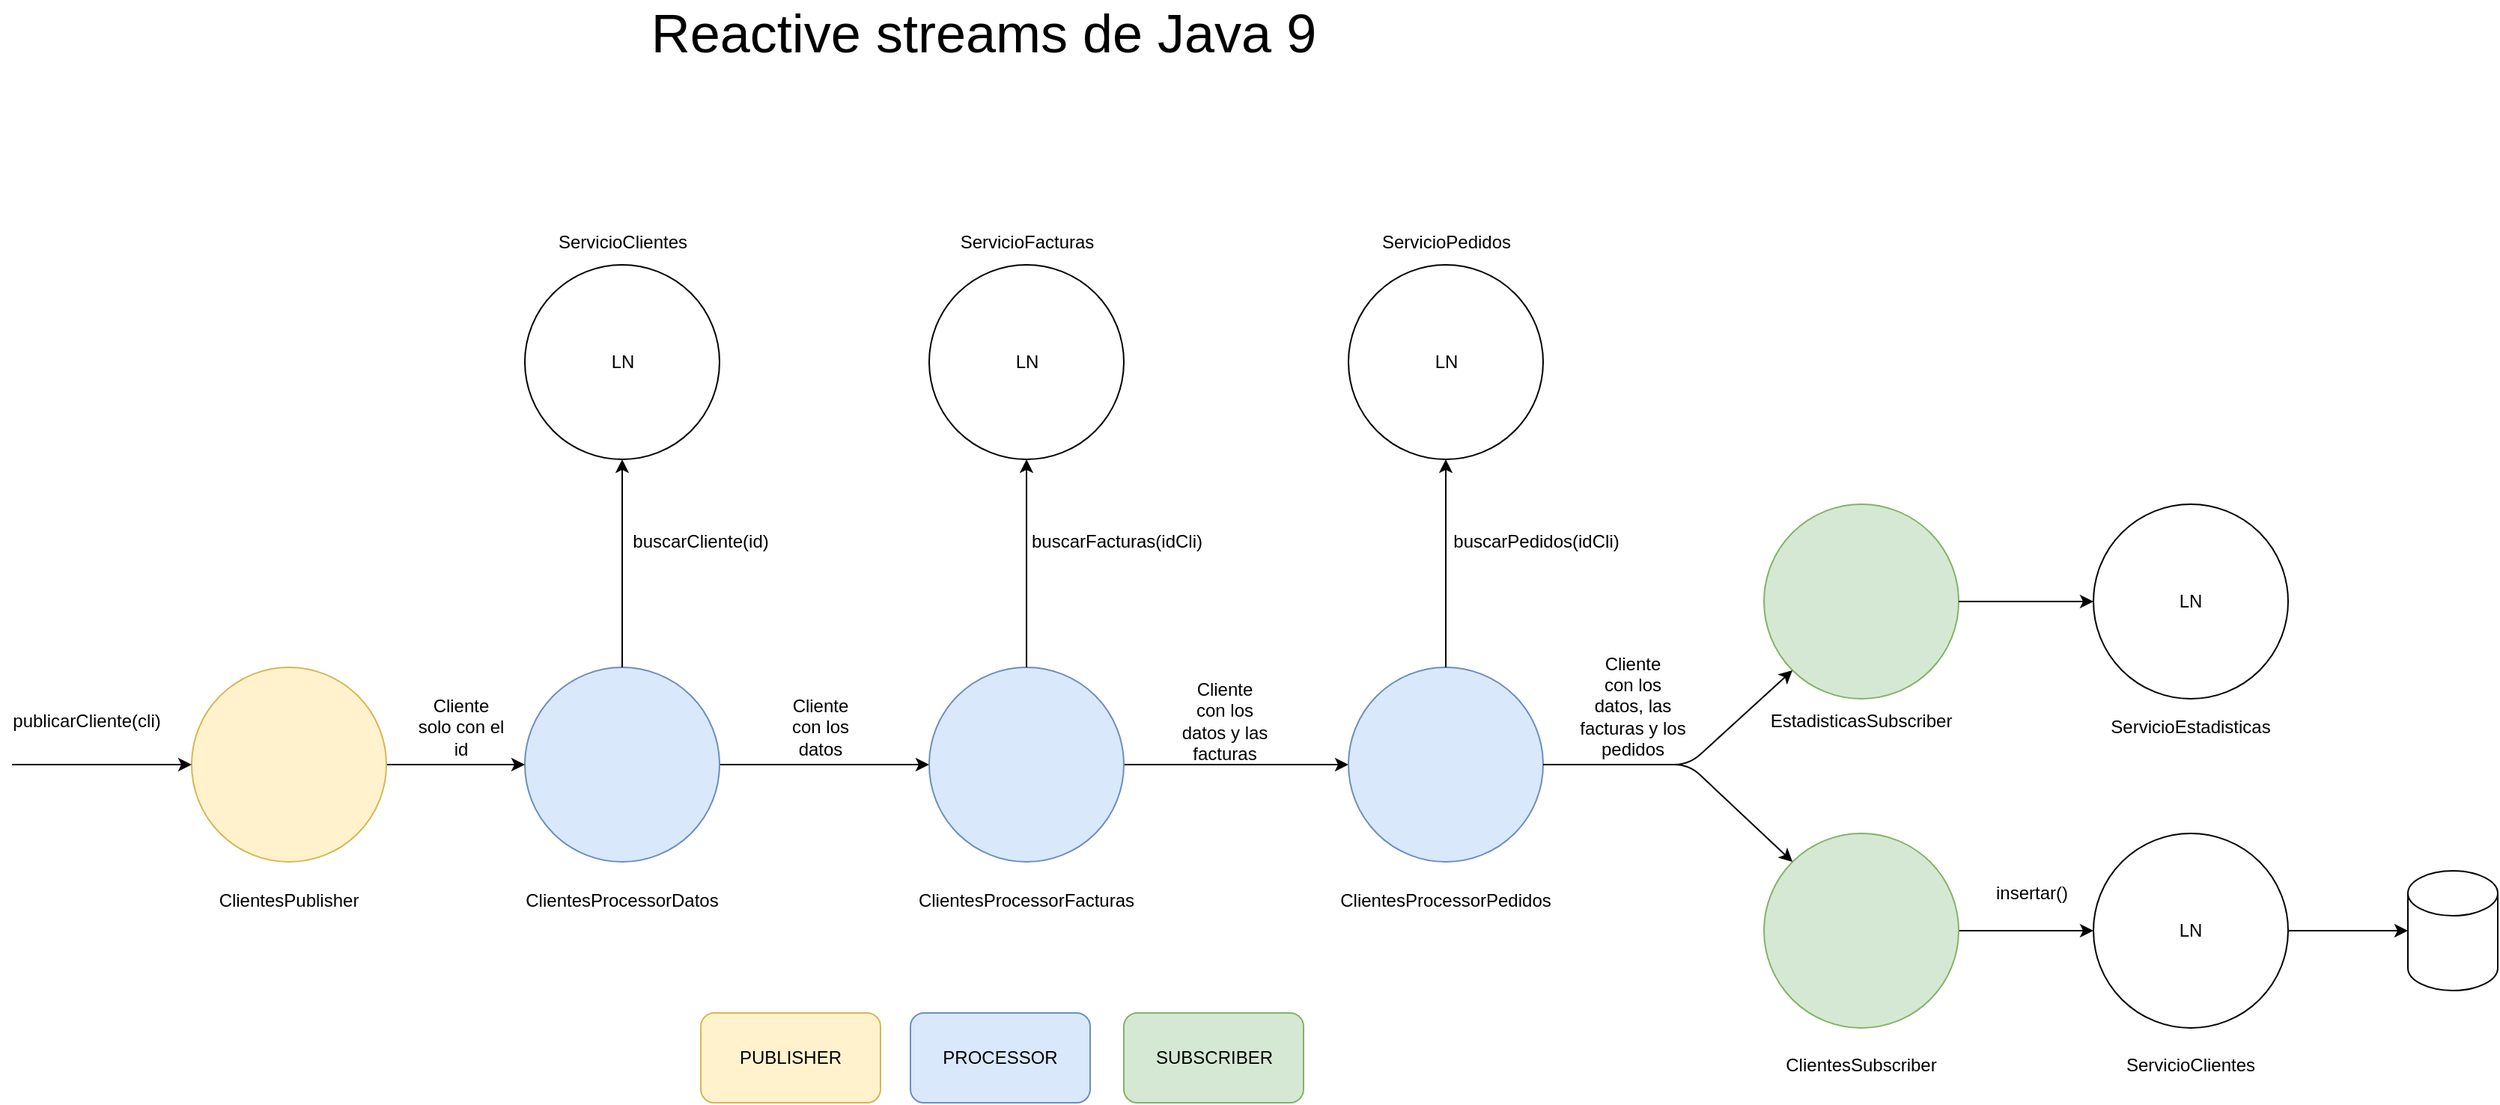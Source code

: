 <mxfile version="20.7.4" type="device" pages="10"><diagram id="RkBPwEsmghH39ZswcWqX" name="Página-1"><mxGraphModel dx="2219" dy="1456" grid="1" gridSize="10" guides="1" tooltips="1" connect="1" arrows="1" fold="1" page="1" pageScale="1" pageWidth="1169" pageHeight="827" math="0" shadow="0"><root><mxCell id="0"/><mxCell id="1" parent="0"/><mxCell id="qYWoi_zA6NE--tM7aJ9o-7" style="edgeStyle=orthogonalEdgeStyle;rounded=0;orthogonalLoop=1;jettySize=auto;html=1;" parent="1" source="qYWoi_zA6NE--tM7aJ9o-1" target="qYWoi_zA6NE--tM7aJ9o-3" edge="1"><mxGeometry relative="1" as="geometry"/></mxCell><mxCell id="qYWoi_zA6NE--tM7aJ9o-1" value="" style="ellipse;whiteSpace=wrap;html=1;aspect=fixed;fillColor=#dae8fc;strokeColor=#6c8ebf;" parent="1" vertex="1"><mxGeometry x="192.5" y="-311" width="130" height="130" as="geometry"/></mxCell><mxCell id="qYWoi_zA6NE--tM7aJ9o-2" value="ClientesProcessorDatos" style="text;html=1;strokeColor=none;fillColor=none;align=center;verticalAlign=middle;whiteSpace=wrap;rounded=0;" parent="1" vertex="1"><mxGeometry x="170" y="-170" width="175" height="30" as="geometry"/></mxCell><mxCell id="qYWoi_zA6NE--tM7aJ9o-8" style="edgeStyle=orthogonalEdgeStyle;rounded=0;orthogonalLoop=1;jettySize=auto;html=1;" parent="1" source="qYWoi_zA6NE--tM7aJ9o-3" target="qYWoi_zA6NE--tM7aJ9o-5" edge="1"><mxGeometry relative="1" as="geometry"/></mxCell><mxCell id="qYWoi_zA6NE--tM7aJ9o-3" value="" style="ellipse;whiteSpace=wrap;html=1;aspect=fixed;fillColor=#dae8fc;strokeColor=#6c8ebf;" parent="1" vertex="1"><mxGeometry x="462.5" y="-311" width="130" height="130" as="geometry"/></mxCell><mxCell id="qYWoi_zA6NE--tM7aJ9o-4" value="ClientesProcessorFacturas" style="text;html=1;strokeColor=none;fillColor=none;align=center;verticalAlign=middle;whiteSpace=wrap;rounded=0;" parent="1" vertex="1"><mxGeometry x="440" y="-170" width="175" height="30" as="geometry"/></mxCell><mxCell id="qYWoi_zA6NE--tM7aJ9o-5" value="" style="ellipse;whiteSpace=wrap;html=1;aspect=fixed;fillColor=#dae8fc;strokeColor=#6c8ebf;" parent="1" vertex="1"><mxGeometry x="742.5" y="-311" width="130" height="130" as="geometry"/></mxCell><mxCell id="qYWoi_zA6NE--tM7aJ9o-6" value="ClientesProcessorPedidos" style="text;html=1;strokeColor=none;fillColor=none;align=center;verticalAlign=middle;whiteSpace=wrap;rounded=0;" parent="1" vertex="1"><mxGeometry x="720" y="-170" width="175" height="30" as="geometry"/></mxCell><mxCell id="qYWoi_zA6NE--tM7aJ9o-19" style="edgeStyle=orthogonalEdgeStyle;rounded=0;orthogonalLoop=1;jettySize=auto;html=1;exitX=0.5;exitY=0;exitDx=0;exitDy=0;" parent="1" source="qYWoi_zA6NE--tM7aJ9o-1" target="qYWoi_zA6NE--tM7aJ9o-18" edge="1"><mxGeometry relative="1" as="geometry"><mxPoint x="257.5" y="-470" as="sourcePoint"/></mxGeometry></mxCell><mxCell id="qYWoi_zA6NE--tM7aJ9o-23" style="edgeStyle=orthogonalEdgeStyle;rounded=0;orthogonalLoop=1;jettySize=auto;html=1;entryX=0.5;entryY=1;entryDx=0;entryDy=0;exitX=0.5;exitY=0;exitDx=0;exitDy=0;" parent="1" source="qYWoi_zA6NE--tM7aJ9o-3" target="qYWoi_zA6NE--tM7aJ9o-21" edge="1"><mxGeometry relative="1" as="geometry"><mxPoint x="527.5" y="-470" as="sourcePoint"/></mxGeometry></mxCell><mxCell id="qYWoi_zA6NE--tM7aJ9o-26" style="edgeStyle=orthogonalEdgeStyle;rounded=0;orthogonalLoop=1;jettySize=auto;html=1;exitX=0.5;exitY=0;exitDx=0;exitDy=0;" parent="1" source="qYWoi_zA6NE--tM7aJ9o-5" target="qYWoi_zA6NE--tM7aJ9o-24" edge="1"><mxGeometry relative="1" as="geometry"><mxPoint x="807.5" y="-470" as="sourcePoint"/></mxGeometry></mxCell><mxCell id="qYWoi_zA6NE--tM7aJ9o-18" value="LN" style="ellipse;whiteSpace=wrap;html=1;aspect=fixed;" parent="1" vertex="1"><mxGeometry x="192.5" y="-580" width="130" height="130" as="geometry"/></mxCell><mxCell id="qYWoi_zA6NE--tM7aJ9o-20" value="ServicioClientes" style="text;html=1;strokeColor=none;fillColor=none;align=center;verticalAlign=middle;whiteSpace=wrap;rounded=0;" parent="1" vertex="1"><mxGeometry x="227.5" y="-610" width="60" height="30" as="geometry"/></mxCell><mxCell id="qYWoi_zA6NE--tM7aJ9o-21" value="LN" style="ellipse;whiteSpace=wrap;html=1;aspect=fixed;" parent="1" vertex="1"><mxGeometry x="462.5" y="-580" width="130" height="130" as="geometry"/></mxCell><mxCell id="qYWoi_zA6NE--tM7aJ9o-22" value="ServicioFacturas" style="text;html=1;strokeColor=none;fillColor=none;align=center;verticalAlign=middle;whiteSpace=wrap;rounded=0;" parent="1" vertex="1"><mxGeometry x="497.5" y="-610" width="60" height="30" as="geometry"/></mxCell><mxCell id="qYWoi_zA6NE--tM7aJ9o-24" value="LN" style="ellipse;whiteSpace=wrap;html=1;aspect=fixed;" parent="1" vertex="1"><mxGeometry x="742.5" y="-580" width="130" height="130" as="geometry"/></mxCell><mxCell id="qYWoi_zA6NE--tM7aJ9o-25" value="ServicioPedidos" style="text;html=1;strokeColor=none;fillColor=none;align=center;verticalAlign=middle;whiteSpace=wrap;rounded=0;" parent="1" vertex="1"><mxGeometry x="777.5" y="-610" width="60" height="30" as="geometry"/></mxCell><mxCell id="qYWoi_zA6NE--tM7aJ9o-27" value="buscarCliente(id)" style="text;html=1;strokeColor=none;fillColor=none;align=center;verticalAlign=middle;whiteSpace=wrap;rounded=0;" parent="1" vertex="1"><mxGeometry x="280" y="-410" width="60" height="30" as="geometry"/></mxCell><mxCell id="qYWoi_zA6NE--tM7aJ9o-28" value="buscarFacturas(idCli)" style="text;html=1;strokeColor=none;fillColor=none;align=center;verticalAlign=middle;whiteSpace=wrap;rounded=0;" parent="1" vertex="1"><mxGeometry x="557.5" y="-410" width="60" height="30" as="geometry"/></mxCell><mxCell id="qYWoi_zA6NE--tM7aJ9o-29" value="buscarPedidos(idCli)" style="text;html=1;strokeColor=none;fillColor=none;align=center;verticalAlign=middle;whiteSpace=wrap;rounded=0;" parent="1" vertex="1"><mxGeometry x="837.5" y="-410" width="60" height="30" as="geometry"/></mxCell><mxCell id="qYWoi_zA6NE--tM7aJ9o-30" value="" style="ellipse;whiteSpace=wrap;html=1;aspect=fixed;fillColor=#d5e8d4;strokeColor=#82b366;" parent="1" vertex="1"><mxGeometry x="1020" y="-420" width="130" height="130" as="geometry"/></mxCell><mxCell id="9osrRJyEYHhUznOrmPpo-3" style="edgeStyle=orthogonalEdgeStyle;rounded=0;orthogonalLoop=1;jettySize=auto;html=1;exitX=1;exitY=0.5;exitDx=0;exitDy=0;" parent="1" source="jnxAAtbnRqHu-3d2giIi-1" target="9osrRJyEYHhUznOrmPpo-2" edge="1"><mxGeometry relative="1" as="geometry"><mxPoint x="1380" y="-220" as="sourcePoint"/></mxGeometry></mxCell><mxCell id="jnxAAtbnRqHu-3d2giIi-2" style="edgeStyle=orthogonalEdgeStyle;rounded=0;orthogonalLoop=1;jettySize=auto;html=1;" parent="1" source="qYWoi_zA6NE--tM7aJ9o-31" target="jnxAAtbnRqHu-3d2giIi-1" edge="1"><mxGeometry relative="1" as="geometry"/></mxCell><mxCell id="qYWoi_zA6NE--tM7aJ9o-31" value="" style="ellipse;whiteSpace=wrap;html=1;aspect=fixed;fillColor=#d5e8d4;strokeColor=#82b366;" parent="1" vertex="1"><mxGeometry x="1020" y="-200" width="130" height="130" as="geometry"/></mxCell><mxCell id="qYWoi_zA6NE--tM7aJ9o-32" value="" style="endArrow=classic;html=1;rounded=1;exitX=1;exitY=0.5;exitDx=0;exitDy=0;entryX=0;entryY=1;entryDx=0;entryDy=0;" parent="1" source="qYWoi_zA6NE--tM7aJ9o-5" target="qYWoi_zA6NE--tM7aJ9o-30" edge="1"><mxGeometry width="50" height="50" relative="1" as="geometry"><mxPoint x="930" y="-240" as="sourcePoint"/><mxPoint x="980" y="-290" as="targetPoint"/><Array as="points"><mxPoint x="970" y="-246"/></Array></mxGeometry></mxCell><mxCell id="qYWoi_zA6NE--tM7aJ9o-33" value="" style="endArrow=classic;html=1;rounded=1;exitX=1;exitY=0.5;exitDx=0;exitDy=0;entryX=0;entryY=0;entryDx=0;entryDy=0;" parent="1" source="qYWoi_zA6NE--tM7aJ9o-5" target="qYWoi_zA6NE--tM7aJ9o-31" edge="1"><mxGeometry width="50" height="50" relative="1" as="geometry"><mxPoint x="980" y="-170" as="sourcePoint"/><mxPoint x="1030" y="-220" as="targetPoint"/><Array as="points"><mxPoint x="970" y="-246"/></Array></mxGeometry></mxCell><mxCell id="qYWoi_zA6NE--tM7aJ9o-34" value="EstadisticasSubscriber" style="text;html=1;strokeColor=none;fillColor=none;align=center;verticalAlign=middle;whiteSpace=wrap;rounded=0;" parent="1" vertex="1"><mxGeometry x="1055" y="-290" width="60" height="30" as="geometry"/></mxCell><mxCell id="qYWoi_zA6NE--tM7aJ9o-35" value="ClientesSubscriber" style="text;html=1;strokeColor=none;fillColor=none;align=center;verticalAlign=middle;whiteSpace=wrap;rounded=0;" parent="1" vertex="1"><mxGeometry x="1055" y="-60" width="60" height="30" as="geometry"/></mxCell><mxCell id="5m94HBkQ9sGMqY6rLP0A-2" style="edgeStyle=orthogonalEdgeStyle;rounded=0;orthogonalLoop=1;jettySize=auto;html=1;" parent="1" source="5m94HBkQ9sGMqY6rLP0A-1" target="qYWoi_zA6NE--tM7aJ9o-1" edge="1"><mxGeometry relative="1" as="geometry"/></mxCell><mxCell id="5m94HBkQ9sGMqY6rLP0A-1" value="" style="ellipse;whiteSpace=wrap;html=1;aspect=fixed;fillColor=#fff2cc;strokeColor=#d6b656;" parent="1" vertex="1"><mxGeometry x="-30" y="-311" width="130" height="130" as="geometry"/></mxCell><mxCell id="5m94HBkQ9sGMqY6rLP0A-3" value="ClientesPublisher" style="text;html=1;strokeColor=none;fillColor=none;align=center;verticalAlign=middle;whiteSpace=wrap;rounded=0;" parent="1" vertex="1"><mxGeometry x="5" y="-170" width="60" height="30" as="geometry"/></mxCell><mxCell id="yUI4XL48ZsY4eTpYPy7V-1" value="&lt;font style=&quot;font-size: 36px&quot;&gt;Reactive streams de Java 9&lt;/font&gt;" style="text;html=1;strokeColor=none;fillColor=none;align=center;verticalAlign=middle;whiteSpace=wrap;rounded=0;" parent="1" vertex="1"><mxGeometry x="274.5" y="-750" width="448" height="30" as="geometry"/></mxCell><mxCell id="9osrRJyEYHhUznOrmPpo-1" value="Cliente&lt;br&gt;solo con el id" style="text;html=1;strokeColor=none;fillColor=none;align=center;verticalAlign=middle;whiteSpace=wrap;rounded=0;" parent="1" vertex="1"><mxGeometry x="120" y="-286" width="60" height="30" as="geometry"/></mxCell><mxCell id="9osrRJyEYHhUznOrmPpo-2" value="" style="shape=cylinder3;whiteSpace=wrap;html=1;boundedLbl=1;backgroundOutline=1;size=15;" parent="1" vertex="1"><mxGeometry x="1450" y="-175" width="60" height="80" as="geometry"/></mxCell><mxCell id="9osrRJyEYHhUznOrmPpo-4" value="" style="endArrow=classic;html=1;rounded=0;exitX=1;exitY=0.5;exitDx=0;exitDy=0;entryX=0;entryY=0.5;entryDx=0;entryDy=0;" parent="1" source="qYWoi_zA6NE--tM7aJ9o-30" target="jnxAAtbnRqHu-3d2giIi-4" edge="1"><mxGeometry width="50" height="50" relative="1" as="geometry"><mxPoint x="1250" y="-360" as="sourcePoint"/><mxPoint x="1200" y="-470" as="targetPoint"/></mxGeometry></mxCell><mxCell id="9osrRJyEYHhUznOrmPpo-14" value="Cliente&lt;br&gt;con los datos" style="text;html=1;strokeColor=none;fillColor=none;align=center;verticalAlign=middle;whiteSpace=wrap;rounded=0;" parent="1" vertex="1"><mxGeometry x="360" y="-286" width="60" height="30" as="geometry"/></mxCell><mxCell id="9osrRJyEYHhUznOrmPpo-15" value="Cliente&lt;br&gt;con los datos y las facturas" style="text;html=1;strokeColor=none;fillColor=none;align=center;verticalAlign=middle;whiteSpace=wrap;rounded=0;" parent="1" vertex="1"><mxGeometry x="630" y="-290" width="60" height="30" as="geometry"/></mxCell><mxCell id="9osrRJyEYHhUznOrmPpo-16" value="Cliente&lt;br&gt;con los datos, las facturas y los pedidos" style="text;html=1;strokeColor=none;fillColor=none;align=center;verticalAlign=middle;whiteSpace=wrap;rounded=0;" parent="1" vertex="1"><mxGeometry x="895" y="-300" width="75" height="30" as="geometry"/></mxCell><mxCell id="jnxAAtbnRqHu-3d2giIi-1" value="LN" style="ellipse;whiteSpace=wrap;html=1;aspect=fixed;" parent="1" vertex="1"><mxGeometry x="1240" y="-200" width="130" height="130" as="geometry"/></mxCell><mxCell id="jnxAAtbnRqHu-3d2giIi-3" value="ServicioClientes" style="text;html=1;strokeColor=none;fillColor=none;align=center;verticalAlign=middle;whiteSpace=wrap;rounded=0;" parent="1" vertex="1"><mxGeometry x="1275" y="-60" width="60" height="30" as="geometry"/></mxCell><mxCell id="jnxAAtbnRqHu-3d2giIi-4" value="LN" style="ellipse;whiteSpace=wrap;html=1;aspect=fixed;" parent="1" vertex="1"><mxGeometry x="1240" y="-420" width="130" height="130" as="geometry"/></mxCell><mxCell id="jnxAAtbnRqHu-3d2giIi-5" value="ServicioEstadisticas" style="text;html=1;strokeColor=none;fillColor=none;align=center;verticalAlign=middle;whiteSpace=wrap;rounded=0;" parent="1" vertex="1"><mxGeometry x="1275" y="-286" width="60" height="30" as="geometry"/></mxCell><mxCell id="8QwtrctoeKRzGVev4JZ6-1" value="PUBLISHER" style="rounded=1;whiteSpace=wrap;html=1;fillColor=#fff2cc;strokeColor=#d6b656;" parent="1" vertex="1"><mxGeometry x="310" y="-80" width="120" height="60" as="geometry"/></mxCell><mxCell id="8QwtrctoeKRzGVev4JZ6-2" value="PROCESSOR" style="rounded=1;whiteSpace=wrap;html=1;fillColor=#dae8fc;strokeColor=#6c8ebf;" parent="1" vertex="1"><mxGeometry x="450" y="-80" width="120" height="60" as="geometry"/></mxCell><mxCell id="8QwtrctoeKRzGVev4JZ6-3" value="SUBSCRIBER" style="rounded=1;whiteSpace=wrap;html=1;fillColor=#d5e8d4;strokeColor=#82b366;" parent="1" vertex="1"><mxGeometry x="592.5" y="-80" width="120" height="60" as="geometry"/></mxCell><mxCell id="8QwtrctoeKRzGVev4JZ6-4" value="insertar()" style="text;html=1;strokeColor=none;fillColor=none;align=center;verticalAlign=middle;whiteSpace=wrap;rounded=0;" parent="1" vertex="1"><mxGeometry x="1169" y="-175" width="60" height="30" as="geometry"/></mxCell><mxCell id="8QwtrctoeKRzGVev4JZ6-5" value="" style="endArrow=classic;html=1;rounded=0;entryX=0;entryY=0.5;entryDx=0;entryDy=0;" parent="1" target="5m94HBkQ9sGMqY6rLP0A-1" edge="1"><mxGeometry width="50" height="50" relative="1" as="geometry"><mxPoint x="-150" y="-246" as="sourcePoint"/><mxPoint x="-120" y="-290" as="targetPoint"/></mxGeometry></mxCell><mxCell id="8QwtrctoeKRzGVev4JZ6-6" value="publicarCliente(cli)" style="text;html=1;strokeColor=none;fillColor=none;align=center;verticalAlign=middle;whiteSpace=wrap;rounded=0;" parent="1" vertex="1"><mxGeometry x="-130" y="-290" width="60" height="30" as="geometry"/></mxCell></root></mxGraphModel></diagram><diagram id="GLuq_z_iW3kZK6R1hwGo" name="Página-2"><mxGraphModel dx="2219" dy="1456" grid="1" gridSize="10" guides="1" tooltips="1" connect="1" arrows="1" fold="1" page="1" pageScale="1" pageWidth="1169" pageHeight="827" math="0" shadow="0"><root><mxCell id="hVcNKH_6bDouWxw1DAV8-0"/><mxCell id="hVcNKH_6bDouWxw1DAV8-1" parent="hVcNKH_6bDouWxw1DAV8-0"/><mxCell id="hVcNKH_6bDouWxw1DAV8-2" value="" style="rounded=0;whiteSpace=wrap;html=1;fillColor=none;" parent="hVcNKH_6bDouWxw1DAV8-1" vertex="1"><mxGeometry x="-590" y="120" width="520" height="130" as="geometry"/></mxCell><mxCell id="hVcNKH_6bDouWxw1DAV8-3" value="" style="rounded=0;whiteSpace=wrap;html=1;fillColor=none;" parent="hVcNKH_6bDouWxw1DAV8-1" vertex="1"><mxGeometry x="-580" y="130" width="520" height="130" as="geometry"/></mxCell><mxCell id="hVcNKH_6bDouWxw1DAV8-4" value="" style="rounded=0;whiteSpace=wrap;html=1;" parent="hVcNKH_6bDouWxw1DAV8-1" vertex="1"><mxGeometry x="-600" y="105" width="520" height="130" as="geometry"/></mxCell><mxCell id="hVcNKH_6bDouWxw1DAV8-5" value="" style="rounded=0;whiteSpace=wrap;html=1;" parent="hVcNKH_6bDouWxw1DAV8-1" vertex="1"><mxGeometry x="-600" y="-50" width="520" height="80" as="geometry"/></mxCell><mxCell id="hVcNKH_6bDouWxw1DAV8-6" value="PILA/STACK" style="text;html=1;strokeColor=none;fillColor=none;align=center;verticalAlign=middle;whiteSpace=wrap;rounded=0;" parent="hVcNKH_6bDouWxw1DAV8-1" vertex="1"><mxGeometry x="-740" y="145" width="60" height="30" as="geometry"/></mxCell><mxCell id="hVcNKH_6bDouWxw1DAV8-7" value="MONTÓN/HEAP" style="text;html=1;strokeColor=none;fillColor=none;align=center;verticalAlign=middle;whiteSpace=wrap;rounded=0;" parent="hVcNKH_6bDouWxw1DAV8-1" vertex="1"><mxGeometry x="-740" y="-270" width="60" height="30" as="geometry"/></mxCell><mxCell id="hVcNKH_6bDouWxw1DAV8-8" value="Cliente c = new Cliente();&lt;br&gt;&lt;br&gt;int numero = 42;" style="text;html=1;strokeColor=none;fillColor=none;align=center;verticalAlign=middle;whiteSpace=wrap;rounded=0;" parent="hVcNKH_6bDouWxw1DAV8-1" vertex="1"><mxGeometry x="-1080" y="105" width="230" height="60" as="geometry"/></mxCell><mxCell id="hVcNKH_6bDouWxw1DAV8-9" value="c : AF0045" style="text;html=1;strokeColor=none;fillColor=none;align=center;verticalAlign=middle;whiteSpace=wrap;rounded=0;" parent="hVcNKH_6bDouWxw1DAV8-1" vertex="1"><mxGeometry x="-580" y="115" width="80" height="30" as="geometry"/></mxCell><mxCell id="hVcNKH_6bDouWxw1DAV8-10" value="numero: 42" style="text;html=1;strokeColor=none;fillColor=none;align=center;verticalAlign=middle;whiteSpace=wrap;rounded=0;" parent="hVcNKH_6bDouWxw1DAV8-1" vertex="1"><mxGeometry x="-580" y="145" width="80" height="30" as="geometry"/></mxCell><mxCell id="hVcNKH_6bDouWxw1DAV8-11" value="" style="rounded=0;whiteSpace=wrap;html=1;" parent="hVcNKH_6bDouWxw1DAV8-1" vertex="1"><mxGeometry x="-600" y="-110" width="520" height="60" as="geometry"/></mxCell><mxCell id="7SuBD2jdOUwWpZjdvNtc-0" value="" style="edgeStyle=orthogonalEdgeStyle;rounded=0;orthogonalLoop=1;jettySize=auto;html=1;" parent="hVcNKH_6bDouWxw1DAV8-1" source="hVcNKH_6bDouWxw1DAV8-12" target="hVcNKH_6bDouWxw1DAV8-112" edge="1"><mxGeometry relative="1" as="geometry"/></mxCell><mxCell id="hVcNKH_6bDouWxw1DAV8-12" value="" style="rounded=0;whiteSpace=wrap;html=1;" parent="hVcNKH_6bDouWxw1DAV8-1" vertex="1"><mxGeometry x="-600" y="-170" width="520" height="60" as="geometry"/></mxCell><mxCell id="hVcNKH_6bDouWxw1DAV8-13" value="" style="rounded=0;whiteSpace=wrap;html=1;" parent="hVcNKH_6bDouWxw1DAV8-1" vertex="1"><mxGeometry x="-600" y="-530" width="520" height="360" as="geometry"/></mxCell><mxCell id="hVcNKH_6bDouWxw1DAV8-14" value="" style="rounded=0;whiteSpace=wrap;html=1;" parent="hVcNKH_6bDouWxw1DAV8-1" vertex="1"><mxGeometry x="-600" y="-720" width="520" height="150" as="geometry"/></mxCell><mxCell id="hVcNKH_6bDouWxw1DAV8-15" value="YOUNG&lt;br&gt;GENERATION" style="text;html=1;strokeColor=none;fillColor=none;align=center;verticalAlign=middle;whiteSpace=wrap;rounded=0;" parent="hVcNKH_6bDouWxw1DAV8-1" vertex="1"><mxGeometry x="50" y="-95" width="60" height="30" as="geometry"/></mxCell><mxCell id="hVcNKH_6bDouWxw1DAV8-16" value="OLD GENERATION&lt;br&gt;/&lt;br&gt;TENURED" style="text;html=1;strokeColor=none;fillColor=none;align=center;verticalAlign=middle;whiteSpace=wrap;rounded=0;" parent="hVcNKH_6bDouWxw1DAV8-1" vertex="1"><mxGeometry x="50" y="-390" width="60" height="65" as="geometry"/></mxCell><mxCell id="hVcNKH_6bDouWxw1DAV8-17" value="EDEN/NURSERY" style="text;html=1;strokeColor=none;fillColor=none;align=center;verticalAlign=middle;whiteSpace=wrap;rounded=0;" parent="hVcNKH_6bDouWxw1DAV8-1" vertex="1"><mxGeometry x="-50" y="-35" width="60" height="30" as="geometry"/></mxCell><mxCell id="hVcNKH_6bDouWxw1DAV8-18" value="SURVIVOR 0" style="text;html=1;strokeColor=none;fillColor=none;align=center;verticalAlign=middle;whiteSpace=wrap;rounded=0;" parent="hVcNKH_6bDouWxw1DAV8-1" vertex="1"><mxGeometry x="-60" y="-90" width="80" height="30" as="geometry"/></mxCell><mxCell id="hVcNKH_6bDouWxw1DAV8-19" value="SURVIVOR 1" style="text;html=1;strokeColor=none;fillColor=none;align=center;verticalAlign=middle;whiteSpace=wrap;rounded=0;" parent="hVcNKH_6bDouWxw1DAV8-1" vertex="1"><mxGeometry x="-60" y="-155" width="80" height="30" as="geometry"/></mxCell><mxCell id="hVcNKH_6bDouWxw1DAV8-20" value="PERMANENT &lt;br&gt;&amp;lt;= Java 1.7&lt;br&gt;&lt;br&gt;METASPACE &lt;br&gt;&amp;gt;= Java 8" style="text;html=1;strokeColor=none;fillColor=none;align=center;verticalAlign=middle;whiteSpace=wrap;rounded=0;" parent="hVcNKH_6bDouWxw1DAV8-1" vertex="1"><mxGeometry x="-20" y="-685" width="190" height="80" as="geometry"/></mxCell><mxCell id="hVcNKH_6bDouWxw1DAV8-21" value="" style="ellipse;whiteSpace=wrap;html=1;aspect=fixed;fillColor=#f8cecc;strokeColor=#b85450;" parent="hVcNKH_6bDouWxw1DAV8-1" vertex="1"><mxGeometry x="-320" y="-155" width="30" height="30" as="geometry"/></mxCell><mxCell id="hVcNKH_6bDouWxw1DAV8-22" value="" style="endArrow=classic;html=1;rounded=1;" parent="hVcNKH_6bDouWxw1DAV8-1" edge="1"><mxGeometry width="50" height="50" relative="1" as="geometry"><mxPoint x="-241" y="80" as="sourcePoint"/><mxPoint x="-241" y="40" as="targetPoint"/><Array as="points"><mxPoint x="-241" y="70"/></Array></mxGeometry></mxCell><mxCell id="hVcNKH_6bDouWxw1DAV8-23" value="" style="ellipse;whiteSpace=wrap;html=1;aspect=fixed;fillColor=none;" parent="hVcNKH_6bDouWxw1DAV8-1" vertex="1"><mxGeometry x="-280" y="-155" width="30" height="30" as="geometry"/></mxCell><mxCell id="hVcNKH_6bDouWxw1DAV8-24" value="" style="ellipse;whiteSpace=wrap;html=1;aspect=fixed;fillColor=none;" parent="hVcNKH_6bDouWxw1DAV8-1" vertex="1"><mxGeometry x="-240" y="-160" width="40" height="40" as="geometry"/></mxCell><mxCell id="hVcNKH_6bDouWxw1DAV8-25" value="" style="rounded=0;whiteSpace=wrap;html=1;fillColor=none;dashed=1;" parent="hVcNKH_6bDouWxw1DAV8-1" vertex="1"><mxGeometry x="-130" y="-50" width="50" height="80" as="geometry"/></mxCell><mxCell id="hVcNKH_6bDouWxw1DAV8-26" value="" style="ellipse;whiteSpace=wrap;html=1;aspect=fixed;fillColor=#f8cecc;strokeColor=#b85450;" parent="hVcNKH_6bDouWxw1DAV8-1" vertex="1"><mxGeometry x="-190" y="-160" width="40" height="40" as="geometry"/></mxCell><mxCell id="hVcNKH_6bDouWxw1DAV8-27" value="GC" style="text;html=1;strokeColor=none;fillColor=none;align=center;verticalAlign=middle;whiteSpace=wrap;rounded=0;dashed=1;" parent="hVcNKH_6bDouWxw1DAV8-1" vertex="1"><mxGeometry x="-830" y="-30" width="60" height="30" as="geometry"/></mxCell><mxCell id="hVcNKH_6bDouWxw1DAV8-28" value="" style="endArrow=classic;html=1;rounded=1;entryX=0;entryY=0.5;entryDx=0;entryDy=0;exitX=0;exitY=0.5;exitDx=0;exitDy=0;" parent="hVcNKH_6bDouWxw1DAV8-1" source="hVcNKH_6bDouWxw1DAV8-5" target="hVcNKH_6bDouWxw1DAV8-11" edge="1"><mxGeometry width="50" height="50" relative="1" as="geometry"><mxPoint x="-670" y="-20" as="sourcePoint"/><mxPoint x="-620" y="-70" as="targetPoint"/><Array as="points"><mxPoint x="-640" y="-50"/></Array></mxGeometry></mxCell><mxCell id="hVcNKH_6bDouWxw1DAV8-29" value="" style="ellipse;whiteSpace=wrap;html=1;aspect=fixed;fillColor=#f8cecc;strokeColor=#b85450;" parent="hVcNKH_6bDouWxw1DAV8-1" vertex="1"><mxGeometry x="-590" y="-35" width="40" height="40" as="geometry"/></mxCell><mxCell id="hVcNKH_6bDouWxw1DAV8-30" value="" style="ellipse;whiteSpace=wrap;html=1;aspect=fixed;fillColor=none;" parent="hVcNKH_6bDouWxw1DAV8-1" vertex="1"><mxGeometry x="-540" y="-30" width="30" height="30" as="geometry"/></mxCell><mxCell id="hVcNKH_6bDouWxw1DAV8-31" value="" style="ellipse;whiteSpace=wrap;html=1;aspect=fixed;fillColor=none;" parent="hVcNKH_6bDouWxw1DAV8-1" vertex="1"><mxGeometry x="-500" y="-35" width="40" height="40" as="geometry"/></mxCell><mxCell id="hVcNKH_6bDouWxw1DAV8-32" value="" style="ellipse;whiteSpace=wrap;html=1;aspect=fixed;fillColor=#f8cecc;strokeColor=#b85450;" parent="hVcNKH_6bDouWxw1DAV8-1" vertex="1"><mxGeometry x="-450" y="-30" width="30" height="30" as="geometry"/></mxCell><mxCell id="hVcNKH_6bDouWxw1DAV8-33" value="" style="ellipse;whiteSpace=wrap;html=1;aspect=fixed;fillColor=none;" parent="hVcNKH_6bDouWxw1DAV8-1" vertex="1"><mxGeometry x="-410" y="-30" width="30" height="30" as="geometry"/></mxCell><mxCell id="hVcNKH_6bDouWxw1DAV8-34" value="" style="ellipse;whiteSpace=wrap;html=1;aspect=fixed;fillColor=none;" parent="hVcNKH_6bDouWxw1DAV8-1" vertex="1"><mxGeometry x="-370" y="-35" width="40" height="40" as="geometry"/></mxCell><mxCell id="hVcNKH_6bDouWxw1DAV8-35" value="" style="ellipse;whiteSpace=wrap;html=1;aspect=fixed;fillColor=#f8cecc;strokeColor=#b85450;" parent="hVcNKH_6bDouWxw1DAV8-1" vertex="1"><mxGeometry x="-320" y="-30" width="30" height="30" as="geometry"/></mxCell><mxCell id="hVcNKH_6bDouWxw1DAV8-36" value="" style="ellipse;whiteSpace=wrap;html=1;aspect=fixed;fillColor=#f8cecc;strokeColor=#b85450;" parent="hVcNKH_6bDouWxw1DAV8-1" vertex="1"><mxGeometry x="-280" y="-35" width="40" height="40" as="geometry"/></mxCell><mxCell id="hVcNKH_6bDouWxw1DAV8-37" value="" style="ellipse;whiteSpace=wrap;html=1;aspect=fixed;fillColor=none;" parent="hVcNKH_6bDouWxw1DAV8-1" vertex="1"><mxGeometry x="-230" y="-30" width="30" height="30" as="geometry"/></mxCell><mxCell id="hVcNKH_6bDouWxw1DAV8-38" value="" style="ellipse;whiteSpace=wrap;html=1;aspect=fixed;fillColor=#f8cecc;strokeColor=#b85450;" parent="hVcNKH_6bDouWxw1DAV8-1" vertex="1"><mxGeometry x="-190" y="-30" width="30" height="30" as="geometry"/></mxCell><mxCell id="hVcNKH_6bDouWxw1DAV8-39" value="" style="ellipse;whiteSpace=wrap;html=1;aspect=fixed;fillColor=none;" parent="hVcNKH_6bDouWxw1DAV8-1" vertex="1"><mxGeometry x="-150" y="-35" width="40" height="40" as="geometry"/></mxCell><mxCell id="hVcNKH_6bDouWxw1DAV8-40" value="minor GC" style="text;html=1;strokeColor=none;fillColor=none;align=center;verticalAlign=middle;whiteSpace=wrap;rounded=0;dashed=1;" parent="hVcNKH_6bDouWxw1DAV8-1" vertex="1"><mxGeometry x="-680" y="-100" width="60" height="30" as="geometry"/></mxCell><mxCell id="hVcNKH_6bDouWxw1DAV8-41" value="" style="ellipse;whiteSpace=wrap;html=1;aspect=fixed;fillColor=none;" parent="hVcNKH_6bDouWxw1DAV8-1" vertex="1"><mxGeometry x="-590" y="-155" width="30" height="30" as="geometry"/></mxCell><mxCell id="hVcNKH_6bDouWxw1DAV8-42" value="" style="ellipse;whiteSpace=wrap;html=1;aspect=fixed;fillColor=#f8cecc;strokeColor=#b85450;" parent="hVcNKH_6bDouWxw1DAV8-1" vertex="1"><mxGeometry x="-550" y="-160" width="40" height="40" as="geometry"/></mxCell><mxCell id="hVcNKH_6bDouWxw1DAV8-43" value="" style="ellipse;whiteSpace=wrap;html=1;aspect=fixed;fillColor=none;" parent="hVcNKH_6bDouWxw1DAV8-1" vertex="1"><mxGeometry x="-500" y="-155" width="30" height="30" as="geometry"/></mxCell><mxCell id="hVcNKH_6bDouWxw1DAV8-44" value="" style="ellipse;whiteSpace=wrap;html=1;aspect=fixed;fillColor=none;" parent="hVcNKH_6bDouWxw1DAV8-1" vertex="1"><mxGeometry x="-460" y="-160" width="40" height="40" as="geometry"/></mxCell><mxCell id="hVcNKH_6bDouWxw1DAV8-45" value="" style="ellipse;whiteSpace=wrap;html=1;aspect=fixed;fillColor=#f8cecc;strokeColor=#b85450;" parent="hVcNKH_6bDouWxw1DAV8-1" vertex="1"><mxGeometry x="-410" y="-155" width="30" height="30" as="geometry"/></mxCell><mxCell id="hVcNKH_6bDouWxw1DAV8-46" value="" style="ellipse;whiteSpace=wrap;html=1;aspect=fixed;fillColor=none;" parent="hVcNKH_6bDouWxw1DAV8-1" vertex="1"><mxGeometry x="-370" y="-160" width="40" height="40" as="geometry"/></mxCell><mxCell id="hVcNKH_6bDouWxw1DAV8-47" value="GC" style="text;html=1;strokeColor=none;fillColor=none;align=center;verticalAlign=middle;whiteSpace=wrap;rounded=0;dashed=1;" parent="hVcNKH_6bDouWxw1DAV8-1" vertex="1"><mxGeometry x="-830" y="-95" width="60" height="30" as="geometry"/></mxCell><mxCell id="hVcNKH_6bDouWxw1DAV8-48" value="" style="endArrow=classic;html=1;rounded=1;entryX=0;entryY=0.5;entryDx=0;entryDy=0;exitX=0;exitY=0.5;exitDx=0;exitDy=0;" parent="hVcNKH_6bDouWxw1DAV8-1" source="hVcNKH_6bDouWxw1DAV8-5" target="hVcNKH_6bDouWxw1DAV8-12" edge="1"><mxGeometry width="50" height="50" relative="1" as="geometry"><mxPoint x="-600" y="-20" as="sourcePoint"/><mxPoint x="-680" y="-30" as="targetPoint"/><Array as="points"><mxPoint x="-670" y="-70"/></Array></mxGeometry></mxCell><mxCell id="hVcNKH_6bDouWxw1DAV8-49" value="" style="endArrow=classic;html=1;rounded=1;exitX=0;exitY=0.5;exitDx=0;exitDy=0;entryX=0;entryY=0.5;entryDx=0;entryDy=0;" parent="hVcNKH_6bDouWxw1DAV8-1" source="hVcNKH_6bDouWxw1DAV8-11" target="hVcNKH_6bDouWxw1DAV8-12" edge="1"><mxGeometry width="50" height="50" relative="1" as="geometry"><mxPoint x="-740" y="-160" as="sourcePoint"/><mxPoint x="-690" y="-210" as="targetPoint"/><Array as="points"><mxPoint x="-640" y="-100"/></Array></mxGeometry></mxCell><mxCell id="hVcNKH_6bDouWxw1DAV8-50" value="" style="shape=flexArrow;endArrow=classic;html=1;rounded=1;endWidth=40;endSize=6.13;width=23;fillColor=#d5e8d4;strokeColor=#82b366;" parent="hVcNKH_6bDouWxw1DAV8-1" edge="1"><mxGeometry width="50" height="50" relative="1" as="geometry"><mxPoint x="-340.5" y="-160" as="sourcePoint"/><mxPoint x="-340.5" y="-210" as="targetPoint"/></mxGeometry></mxCell><mxCell id="hVcNKH_6bDouWxw1DAV8-51" value="" style="ellipse;whiteSpace=wrap;html=1;aspect=fixed;" parent="hVcNKH_6bDouWxw1DAV8-1" vertex="1"><mxGeometry x="-580" y="-510" width="40" height="40" as="geometry"/></mxCell><mxCell id="hVcNKH_6bDouWxw1DAV8-52" value="" style="ellipse;whiteSpace=wrap;html=1;aspect=fixed;fillColor=#f8cecc;strokeColor=#b85450;" parent="hVcNKH_6bDouWxw1DAV8-1" vertex="1"><mxGeometry x="-530" y="-505" width="30" height="30" as="geometry"/></mxCell><mxCell id="hVcNKH_6bDouWxw1DAV8-53" value="" style="ellipse;whiteSpace=wrap;html=1;aspect=fixed;" parent="hVcNKH_6bDouWxw1DAV8-1" vertex="1"><mxGeometry x="-490" y="-510" width="40" height="40" as="geometry"/></mxCell><mxCell id="hVcNKH_6bDouWxw1DAV8-54" value="" style="ellipse;whiteSpace=wrap;html=1;aspect=fixed;" parent="hVcNKH_6bDouWxw1DAV8-1" vertex="1"><mxGeometry x="-440" y="-505" width="30" height="30" as="geometry"/></mxCell><mxCell id="hVcNKH_6bDouWxw1DAV8-55" value="" style="ellipse;whiteSpace=wrap;html=1;aspect=fixed;" parent="hVcNKH_6bDouWxw1DAV8-1" vertex="1"><mxGeometry x="-400" y="-505" width="30" height="30" as="geometry"/></mxCell><mxCell id="hVcNKH_6bDouWxw1DAV8-56" value="" style="ellipse;whiteSpace=wrap;html=1;aspect=fixed;" parent="hVcNKH_6bDouWxw1DAV8-1" vertex="1"><mxGeometry x="-360" y="-510" width="40" height="40" as="geometry"/></mxCell><mxCell id="hVcNKH_6bDouWxw1DAV8-57" value="" style="ellipse;whiteSpace=wrap;html=1;aspect=fixed;" parent="hVcNKH_6bDouWxw1DAV8-1" vertex="1"><mxGeometry x="-310" y="-505" width="30" height="30" as="geometry"/></mxCell><mxCell id="hVcNKH_6bDouWxw1DAV8-58" value="" style="ellipse;whiteSpace=wrap;html=1;aspect=fixed;" parent="hVcNKH_6bDouWxw1DAV8-1" vertex="1"><mxGeometry x="-270" y="-510" width="40" height="40" as="geometry"/></mxCell><mxCell id="hVcNKH_6bDouWxw1DAV8-59" value="" style="ellipse;whiteSpace=wrap;html=1;aspect=fixed;" parent="hVcNKH_6bDouWxw1DAV8-1" vertex="1"><mxGeometry x="-220" y="-505" width="30" height="30" as="geometry"/></mxCell><mxCell id="hVcNKH_6bDouWxw1DAV8-60" value="" style="ellipse;whiteSpace=wrap;html=1;aspect=fixed;fillColor=#f8cecc;strokeColor=#b85450;" parent="hVcNKH_6bDouWxw1DAV8-1" vertex="1"><mxGeometry x="-180" y="-505" width="30" height="30" as="geometry"/></mxCell><mxCell id="hVcNKH_6bDouWxw1DAV8-61" value="" style="ellipse;whiteSpace=wrap;html=1;aspect=fixed;" parent="hVcNKH_6bDouWxw1DAV8-1" vertex="1"><mxGeometry x="-140" y="-510" width="40" height="40" as="geometry"/></mxCell><mxCell id="hVcNKH_6bDouWxw1DAV8-62" value="" style="ellipse;whiteSpace=wrap;html=1;aspect=fixed;" parent="hVcNKH_6bDouWxw1DAV8-1" vertex="1"><mxGeometry x="-580" y="-460" width="40" height="40" as="geometry"/></mxCell><mxCell id="hVcNKH_6bDouWxw1DAV8-63" value="" style="ellipse;whiteSpace=wrap;html=1;aspect=fixed;" parent="hVcNKH_6bDouWxw1DAV8-1" vertex="1"><mxGeometry x="-530" y="-455" width="30" height="30" as="geometry"/></mxCell><mxCell id="hVcNKH_6bDouWxw1DAV8-64" value="" style="ellipse;whiteSpace=wrap;html=1;aspect=fixed;" parent="hVcNKH_6bDouWxw1DAV8-1" vertex="1"><mxGeometry x="-490" y="-460" width="40" height="40" as="geometry"/></mxCell><mxCell id="hVcNKH_6bDouWxw1DAV8-65" value="" style="ellipse;whiteSpace=wrap;html=1;aspect=fixed;fillColor=#f8cecc;strokeColor=#b85450;" parent="hVcNKH_6bDouWxw1DAV8-1" vertex="1"><mxGeometry x="-440" y="-455" width="30" height="30" as="geometry"/></mxCell><mxCell id="hVcNKH_6bDouWxw1DAV8-66" value="" style="ellipse;whiteSpace=wrap;html=1;aspect=fixed;" parent="hVcNKH_6bDouWxw1DAV8-1" vertex="1"><mxGeometry x="-400" y="-455" width="30" height="30" as="geometry"/></mxCell><mxCell id="hVcNKH_6bDouWxw1DAV8-67" value="" style="ellipse;whiteSpace=wrap;html=1;aspect=fixed;fillColor=#f8cecc;strokeColor=#b85450;" parent="hVcNKH_6bDouWxw1DAV8-1" vertex="1"><mxGeometry x="-360" y="-460" width="40" height="40" as="geometry"/></mxCell><mxCell id="hVcNKH_6bDouWxw1DAV8-68" value="" style="ellipse;whiteSpace=wrap;html=1;aspect=fixed;" parent="hVcNKH_6bDouWxw1DAV8-1" vertex="1"><mxGeometry x="-310" y="-455" width="30" height="30" as="geometry"/></mxCell><mxCell id="hVcNKH_6bDouWxw1DAV8-69" value="" style="ellipse;whiteSpace=wrap;html=1;aspect=fixed;" parent="hVcNKH_6bDouWxw1DAV8-1" vertex="1"><mxGeometry x="-270" y="-460" width="40" height="40" as="geometry"/></mxCell><mxCell id="hVcNKH_6bDouWxw1DAV8-70" value="" style="ellipse;whiteSpace=wrap;html=1;aspect=fixed;fillColor=#f8cecc;strokeColor=#b85450;" parent="hVcNKH_6bDouWxw1DAV8-1" vertex="1"><mxGeometry x="-220" y="-455" width="30" height="30" as="geometry"/></mxCell><mxCell id="hVcNKH_6bDouWxw1DAV8-71" value="" style="ellipse;whiteSpace=wrap;html=1;aspect=fixed;" parent="hVcNKH_6bDouWxw1DAV8-1" vertex="1"><mxGeometry x="-180" y="-455" width="30" height="30" as="geometry"/></mxCell><mxCell id="hVcNKH_6bDouWxw1DAV8-72" value="" style="ellipse;whiteSpace=wrap;html=1;aspect=fixed;" parent="hVcNKH_6bDouWxw1DAV8-1" vertex="1"><mxGeometry x="-140" y="-460" width="40" height="40" as="geometry"/></mxCell><mxCell id="hVcNKH_6bDouWxw1DAV8-73" value="" style="ellipse;whiteSpace=wrap;html=1;aspect=fixed;" parent="hVcNKH_6bDouWxw1DAV8-1" vertex="1"><mxGeometry x="-580" y="-407.5" width="40" height="40" as="geometry"/></mxCell><mxCell id="hVcNKH_6bDouWxw1DAV8-74" value="" style="ellipse;whiteSpace=wrap;html=1;aspect=fixed;" parent="hVcNKH_6bDouWxw1DAV8-1" vertex="1"><mxGeometry x="-530" y="-402.5" width="30" height="30" as="geometry"/></mxCell><mxCell id="hVcNKH_6bDouWxw1DAV8-75" value="" style="ellipse;whiteSpace=wrap;html=1;aspect=fixed;" parent="hVcNKH_6bDouWxw1DAV8-1" vertex="1"><mxGeometry x="-490" y="-407.5" width="40" height="40" as="geometry"/></mxCell><mxCell id="hVcNKH_6bDouWxw1DAV8-76" value="" style="ellipse;whiteSpace=wrap;html=1;aspect=fixed;" parent="hVcNKH_6bDouWxw1DAV8-1" vertex="1"><mxGeometry x="-440" y="-402.5" width="30" height="30" as="geometry"/></mxCell><mxCell id="hVcNKH_6bDouWxw1DAV8-77" value="" style="ellipse;whiteSpace=wrap;html=1;aspect=fixed;" parent="hVcNKH_6bDouWxw1DAV8-1" vertex="1"><mxGeometry x="-400" y="-402.5" width="30" height="30" as="geometry"/></mxCell><mxCell id="hVcNKH_6bDouWxw1DAV8-78" value="" style="ellipse;whiteSpace=wrap;html=1;aspect=fixed;" parent="hVcNKH_6bDouWxw1DAV8-1" vertex="1"><mxGeometry x="-360" y="-407.5" width="40" height="40" as="geometry"/></mxCell><mxCell id="hVcNKH_6bDouWxw1DAV8-79" value="" style="ellipse;whiteSpace=wrap;html=1;aspect=fixed;" parent="hVcNKH_6bDouWxw1DAV8-1" vertex="1"><mxGeometry x="-310" y="-402.5" width="30" height="30" as="geometry"/></mxCell><mxCell id="hVcNKH_6bDouWxw1DAV8-80" value="" style="ellipse;whiteSpace=wrap;html=1;aspect=fixed;" parent="hVcNKH_6bDouWxw1DAV8-1" vertex="1"><mxGeometry x="-270" y="-407.5" width="40" height="40" as="geometry"/></mxCell><mxCell id="hVcNKH_6bDouWxw1DAV8-81" value="" style="ellipse;whiteSpace=wrap;html=1;aspect=fixed;" parent="hVcNKH_6bDouWxw1DAV8-1" vertex="1"><mxGeometry x="-220" y="-402.5" width="30" height="30" as="geometry"/></mxCell><mxCell id="hVcNKH_6bDouWxw1DAV8-82" value="" style="ellipse;whiteSpace=wrap;html=1;aspect=fixed;" parent="hVcNKH_6bDouWxw1DAV8-1" vertex="1"><mxGeometry x="-180" y="-402.5" width="30" height="30" as="geometry"/></mxCell><mxCell id="hVcNKH_6bDouWxw1DAV8-83" value="" style="ellipse;whiteSpace=wrap;html=1;aspect=fixed;" parent="hVcNKH_6bDouWxw1DAV8-1" vertex="1"><mxGeometry x="-140" y="-407.5" width="40" height="40" as="geometry"/></mxCell><mxCell id="hVcNKH_6bDouWxw1DAV8-84" value="" style="ellipse;whiteSpace=wrap;html=1;aspect=fixed;" parent="hVcNKH_6bDouWxw1DAV8-1" vertex="1"><mxGeometry x="-580" y="-357.5" width="40" height="40" as="geometry"/></mxCell><mxCell id="hVcNKH_6bDouWxw1DAV8-85" value="" style="ellipse;whiteSpace=wrap;html=1;aspect=fixed;" parent="hVcNKH_6bDouWxw1DAV8-1" vertex="1"><mxGeometry x="-530" y="-352.5" width="30" height="30" as="geometry"/></mxCell><mxCell id="hVcNKH_6bDouWxw1DAV8-86" value="" style="ellipse;whiteSpace=wrap;html=1;aspect=fixed;fillColor=#f8cecc;strokeColor=#b85450;" parent="hVcNKH_6bDouWxw1DAV8-1" vertex="1"><mxGeometry x="-490" y="-357.5" width="40" height="40" as="geometry"/></mxCell><mxCell id="hVcNKH_6bDouWxw1DAV8-87" value="" style="ellipse;whiteSpace=wrap;html=1;aspect=fixed;" parent="hVcNKH_6bDouWxw1DAV8-1" vertex="1"><mxGeometry x="-440" y="-352.5" width="30" height="30" as="geometry"/></mxCell><mxCell id="hVcNKH_6bDouWxw1DAV8-88" value="" style="ellipse;whiteSpace=wrap;html=1;aspect=fixed;" parent="hVcNKH_6bDouWxw1DAV8-1" vertex="1"><mxGeometry x="-400" y="-352.5" width="30" height="30" as="geometry"/></mxCell><mxCell id="hVcNKH_6bDouWxw1DAV8-89" value="" style="ellipse;whiteSpace=wrap;html=1;aspect=fixed;" parent="hVcNKH_6bDouWxw1DAV8-1" vertex="1"><mxGeometry x="-360" y="-357.5" width="40" height="40" as="geometry"/></mxCell><mxCell id="hVcNKH_6bDouWxw1DAV8-90" value="" style="ellipse;whiteSpace=wrap;html=1;aspect=fixed;fillColor=#f8cecc;strokeColor=#b85450;" parent="hVcNKH_6bDouWxw1DAV8-1" vertex="1"><mxGeometry x="-310" y="-352.5" width="30" height="30" as="geometry"/></mxCell><mxCell id="hVcNKH_6bDouWxw1DAV8-91" value="" style="ellipse;whiteSpace=wrap;html=1;aspect=fixed;" parent="hVcNKH_6bDouWxw1DAV8-1" vertex="1"><mxGeometry x="-270" y="-357.5" width="40" height="40" as="geometry"/></mxCell><mxCell id="hVcNKH_6bDouWxw1DAV8-92" value="" style="ellipse;whiteSpace=wrap;html=1;aspect=fixed;" parent="hVcNKH_6bDouWxw1DAV8-1" vertex="1"><mxGeometry x="-220" y="-352.5" width="30" height="30" as="geometry"/></mxCell><mxCell id="hVcNKH_6bDouWxw1DAV8-93" value="" style="ellipse;whiteSpace=wrap;html=1;aspect=fixed;" parent="hVcNKH_6bDouWxw1DAV8-1" vertex="1"><mxGeometry x="-180" y="-352.5" width="30" height="30" as="geometry"/></mxCell><mxCell id="hVcNKH_6bDouWxw1DAV8-94" value="" style="ellipse;whiteSpace=wrap;html=1;aspect=fixed;" parent="hVcNKH_6bDouWxw1DAV8-1" vertex="1"><mxGeometry x="-140" y="-357.5" width="40" height="40" as="geometry"/></mxCell><mxCell id="hVcNKH_6bDouWxw1DAV8-95" value="" style="ellipse;whiteSpace=wrap;html=1;aspect=fixed;fillColor=#f8cecc;strokeColor=#b85450;" parent="hVcNKH_6bDouWxw1DAV8-1" vertex="1"><mxGeometry x="-580" y="-310" width="40" height="40" as="geometry"/></mxCell><mxCell id="hVcNKH_6bDouWxw1DAV8-96" value="" style="ellipse;whiteSpace=wrap;html=1;aspect=fixed;" parent="hVcNKH_6bDouWxw1DAV8-1" vertex="1"><mxGeometry x="-530" y="-305" width="30" height="30" as="geometry"/></mxCell><mxCell id="hVcNKH_6bDouWxw1DAV8-97" value="" style="ellipse;whiteSpace=wrap;html=1;aspect=fixed;" parent="hVcNKH_6bDouWxw1DAV8-1" vertex="1"><mxGeometry x="-490" y="-310" width="40" height="40" as="geometry"/></mxCell><mxCell id="hVcNKH_6bDouWxw1DAV8-98" value="" style="ellipse;whiteSpace=wrap;html=1;aspect=fixed;" parent="hVcNKH_6bDouWxw1DAV8-1" vertex="1"><mxGeometry x="-440" y="-305" width="30" height="30" as="geometry"/></mxCell><mxCell id="hVcNKH_6bDouWxw1DAV8-99" value="" style="ellipse;whiteSpace=wrap;html=1;aspect=fixed;" parent="hVcNKH_6bDouWxw1DAV8-1" vertex="1"><mxGeometry x="-400" y="-305" width="30" height="30" as="geometry"/></mxCell><mxCell id="hVcNKH_6bDouWxw1DAV8-100" value="" style="ellipse;whiteSpace=wrap;html=1;aspect=fixed;" parent="hVcNKH_6bDouWxw1DAV8-1" vertex="1"><mxGeometry x="-360" y="-310" width="40" height="40" as="geometry"/></mxCell><mxCell id="hVcNKH_6bDouWxw1DAV8-101" value="" style="ellipse;whiteSpace=wrap;html=1;aspect=fixed;" parent="hVcNKH_6bDouWxw1DAV8-1" vertex="1"><mxGeometry x="-310" y="-305" width="30" height="30" as="geometry"/></mxCell><mxCell id="hVcNKH_6bDouWxw1DAV8-102" value="" style="ellipse;whiteSpace=wrap;html=1;aspect=fixed;" parent="hVcNKH_6bDouWxw1DAV8-1" vertex="1"><mxGeometry x="-270" y="-310" width="40" height="40" as="geometry"/></mxCell><mxCell id="hVcNKH_6bDouWxw1DAV8-103" value="" style="ellipse;whiteSpace=wrap;html=1;aspect=fixed;" parent="hVcNKH_6bDouWxw1DAV8-1" vertex="1"><mxGeometry x="-220" y="-305" width="30" height="30" as="geometry"/></mxCell><mxCell id="hVcNKH_6bDouWxw1DAV8-104" value="" style="ellipse;whiteSpace=wrap;html=1;aspect=fixed;fillColor=#f8cecc;strokeColor=#b85450;" parent="hVcNKH_6bDouWxw1DAV8-1" vertex="1"><mxGeometry x="-180" y="-305" width="30" height="30" as="geometry"/></mxCell><mxCell id="hVcNKH_6bDouWxw1DAV8-105" value="" style="ellipse;whiteSpace=wrap;html=1;aspect=fixed;" parent="hVcNKH_6bDouWxw1DAV8-1" vertex="1"><mxGeometry x="-140" y="-310" width="40" height="40" as="geometry"/></mxCell><mxCell id="hVcNKH_6bDouWxw1DAV8-106" value="" style="ellipse;whiteSpace=wrap;html=1;aspect=fixed;" parent="hVcNKH_6bDouWxw1DAV8-1" vertex="1"><mxGeometry x="-580" y="-260" width="40" height="40" as="geometry"/></mxCell><mxCell id="hVcNKH_6bDouWxw1DAV8-107" value="" style="ellipse;whiteSpace=wrap;html=1;aspect=fixed;" parent="hVcNKH_6bDouWxw1DAV8-1" vertex="1"><mxGeometry x="-530" y="-255" width="30" height="30" as="geometry"/></mxCell><mxCell id="hVcNKH_6bDouWxw1DAV8-108" value="" style="ellipse;whiteSpace=wrap;html=1;aspect=fixed;" parent="hVcNKH_6bDouWxw1DAV8-1" vertex="1"><mxGeometry x="-490" y="-260" width="40" height="40" as="geometry"/></mxCell><mxCell id="hVcNKH_6bDouWxw1DAV8-109" value="" style="ellipse;whiteSpace=wrap;html=1;aspect=fixed;" parent="hVcNKH_6bDouWxw1DAV8-1" vertex="1"><mxGeometry x="-440" y="-255" width="30" height="30" as="geometry"/></mxCell><mxCell id="hVcNKH_6bDouWxw1DAV8-110" value="" style="ellipse;whiteSpace=wrap;html=1;aspect=fixed;fillColor=#f8cecc;strokeColor=#b85450;" parent="hVcNKH_6bDouWxw1DAV8-1" vertex="1"><mxGeometry x="-400" y="-255" width="30" height="30" as="geometry"/></mxCell><mxCell id="hVcNKH_6bDouWxw1DAV8-111" value="" style="ellipse;whiteSpace=wrap;html=1;aspect=fixed;" parent="hVcNKH_6bDouWxw1DAV8-1" vertex="1"><mxGeometry x="-360" y="-260" width="40" height="40" as="geometry"/></mxCell><mxCell id="hVcNKH_6bDouWxw1DAV8-112" value="" style="ellipse;whiteSpace=wrap;html=1;aspect=fixed;" parent="hVcNKH_6bDouWxw1DAV8-1" vertex="1"><mxGeometry x="-310" y="-255" width="30" height="30" as="geometry"/></mxCell><mxCell id="hVcNKH_6bDouWxw1DAV8-113" value="" style="ellipse;whiteSpace=wrap;html=1;aspect=fixed;" parent="hVcNKH_6bDouWxw1DAV8-1" vertex="1"><mxGeometry x="-270" y="-260" width="40" height="40" as="geometry"/></mxCell><mxCell id="hVcNKH_6bDouWxw1DAV8-114" value="" style="ellipse;whiteSpace=wrap;html=1;aspect=fixed;" parent="hVcNKH_6bDouWxw1DAV8-1" vertex="1"><mxGeometry x="-220" y="-255" width="30" height="30" as="geometry"/></mxCell><mxCell id="hVcNKH_6bDouWxw1DAV8-115" value="" style="ellipse;whiteSpace=wrap;html=1;aspect=fixed;" parent="hVcNKH_6bDouWxw1DAV8-1" vertex="1"><mxGeometry x="-180" y="-255" width="30" height="30" as="geometry"/></mxCell><mxCell id="hVcNKH_6bDouWxw1DAV8-116" value="" style="ellipse;whiteSpace=wrap;html=1;aspect=fixed;" parent="hVcNKH_6bDouWxw1DAV8-1" vertex="1"><mxGeometry x="-140" y="-260" width="40" height="40" as="geometry"/></mxCell><mxCell id="hVcNKH_6bDouWxw1DAV8-117" value="GC" style="text;html=1;strokeColor=none;fillColor=none;align=center;verticalAlign=middle;whiteSpace=wrap;rounded=0;dashed=1;" parent="hVcNKH_6bDouWxw1DAV8-1" vertex="1"><mxGeometry x="-830" y="-155" width="60" height="30" as="geometry"/></mxCell><mxCell id="hVcNKH_6bDouWxw1DAV8-118" value="GC" style="text;html=1;strokeColor=none;fillColor=none;align=center;verticalAlign=middle;whiteSpace=wrap;rounded=0;dashed=1;" parent="hVcNKH_6bDouWxw1DAV8-1" vertex="1"><mxGeometry x="-830" y="-372.5" width="60" height="30" as="geometry"/></mxCell><mxCell id="hVcNKH_6bDouWxw1DAV8-119" value="" style="shape=flexArrow;endArrow=classic;html=1;rounded=1;endWidth=40;endSize=6.13;width=23;fillColor=#f8cecc;strokeColor=#b85450;exitX=0.5;exitY=0;exitDx=0;exitDy=0;" parent="hVcNKH_6bDouWxw1DAV8-1" source="hVcNKH_6bDouWxw1DAV8-13" edge="1"><mxGeometry width="50" height="50" relative="1" as="geometry"><mxPoint x="-340.5" y="-540" as="sourcePoint"/><mxPoint x="-340.5" y="-590" as="targetPoint"/></mxGeometry></mxCell><mxCell id="hVcNKH_6bDouWxw1DAV8-120" value="Cliente" style="ellipse;whiteSpace=wrap;html=1;aspect=fixed;" parent="hVcNKH_6bDouWxw1DAV8-1" vertex="1"><mxGeometry x="-585" y="-700" width="40" height="40" as="geometry"/></mxCell><mxCell id="hVcNKH_6bDouWxw1DAV8-121" value="Producto" style="ellipse;whiteSpace=wrap;html=1;aspect=fixed;" parent="hVcNKH_6bDouWxw1DAV8-1" vertex="1"><mxGeometry x="-540" y="-700" width="40" height="40" as="geometry"/></mxCell><mxCell id="hVcNKH_6bDouWxw1DAV8-122" value="Cliente&lt;br&gt;DAO" style="ellipse;whiteSpace=wrap;html=1;aspect=fixed;" parent="hVcNKH_6bDouWxw1DAV8-1" vertex="1"><mxGeometry x="-495" y="-700" width="40" height="40" as="geometry"/></mxCell><mxCell id="hVcNKH_6bDouWxw1DAV8-123" value="Serv&lt;br&gt;Clientes" style="ellipse;whiteSpace=wrap;html=1;aspect=fixed;" parent="hVcNKH_6bDouWxw1DAV8-1" vertex="1"><mxGeometry x="-450" y="-700" width="40" height="40" as="geometry"/></mxCell><mxCell id="hVcNKH_6bDouWxw1DAV8-124" value="String" style="ellipse;whiteSpace=wrap;html=1;aspect=fixed;" parent="hVcNKH_6bDouWxw1DAV8-1" vertex="1"><mxGeometry x="-405" y="-700" width="40" height="40" as="geometry"/></mxCell><mxCell id="hVcNKH_6bDouWxw1DAV8-125" value="Array&lt;br&gt;List" style="ellipse;whiteSpace=wrap;html=1;aspect=fixed;" parent="hVcNKH_6bDouWxw1DAV8-1" vertex="1"><mxGeometry x="-360" y="-700" width="40" height="40" as="geometry"/></mxCell><mxCell id="hVcNKH_6bDouWxw1DAV8-126" value="Thread" style="ellipse;whiteSpace=wrap;html=1;aspect=fixed;" parent="hVcNKH_6bDouWxw1DAV8-1" vertex="1"><mxGeometry x="-315" y="-700" width="40" height="40" as="geometry"/></mxCell><mxCell id="hVcNKH_6bDouWxw1DAV8-127" value="System" style="ellipse;whiteSpace=wrap;html=1;aspect=fixed;" parent="hVcNKH_6bDouWxw1DAV8-1" vertex="1"><mxGeometry x="-270" y="-700" width="40" height="40" as="geometry"/></mxCell><mxCell id="hVcNKH_6bDouWxw1DAV8-128" value="JVM&lt;br&gt;Nodo 2" style="rounded=0;whiteSpace=wrap;html=1;" parent="hVcNKH_6bDouWxw1DAV8-1" vertex="1"><mxGeometry x="-540" y="580" width="150" height="120" as="geometry"/></mxCell><mxCell id="hVcNKH_6bDouWxw1DAV8-129" value="JVM&lt;br&gt;Nodo 3" style="rounded=0;whiteSpace=wrap;html=1;" parent="hVcNKH_6bDouWxw1DAV8-1" vertex="1"><mxGeometry x="-380" y="580" width="150" height="120" as="geometry"/></mxCell><mxCell id="hVcNKH_6bDouWxw1DAV8-130" value="JVM&lt;br&gt;Nodo" style="rounded=0;whiteSpace=wrap;html=1;" parent="hVcNKH_6bDouWxw1DAV8-1" vertex="1"><mxGeometry x="-220" y="580" width="150" height="120" as="geometry"/></mxCell><mxCell id="hVcNKH_6bDouWxw1DAV8-131" value="JVM&lt;br&gt;Nodo" style="rounded=0;whiteSpace=wrap;html=1;" parent="hVcNKH_6bDouWxw1DAV8-1" vertex="1"><mxGeometry x="-60" y="580" width="150" height="120" as="geometry"/></mxCell><mxCell id="hVcNKH_6bDouWxw1DAV8-132" value="JVM&lt;br&gt;Nodo 1" style="rounded=0;whiteSpace=wrap;html=1;" parent="hVcNKH_6bDouWxw1DAV8-1" vertex="1"><mxGeometry x="-700" y="580" width="150" height="120" as="geometry"/></mxCell><mxCell id="hVcNKH_6bDouWxw1DAV8-133" value="BALANCEADOR" style="rounded=0;whiteSpace=wrap;html=1;" parent="hVcNKH_6bDouWxw1DAV8-1" vertex="1"><mxGeometry x="-365" y="440" width="120" height="60" as="geometry"/></mxCell><mxCell id="hVcNKH_6bDouWxw1DAV8-134" value="" style="endArrow=classic;html=1;rounded=1;entryX=0.5;entryY=0;entryDx=0;entryDy=0;" parent="hVcNKH_6bDouWxw1DAV8-1" target="hVcNKH_6bDouWxw1DAV8-133" edge="1"><mxGeometry width="50" height="50" relative="1" as="geometry"><mxPoint x="-305" y="360" as="sourcePoint"/><mxPoint x="-270" y="320" as="targetPoint"/></mxGeometry></mxCell><mxCell id="hVcNKH_6bDouWxw1DAV8-135" value="" style="endArrow=classic;html=1;rounded=1;exitX=0.5;exitY=1;exitDx=0;exitDy=0;entryX=0.5;entryY=0;entryDx=0;entryDy=0;" parent="hVcNKH_6bDouWxw1DAV8-1" source="hVcNKH_6bDouWxw1DAV8-133" target="hVcNKH_6bDouWxw1DAV8-132" edge="1"><mxGeometry width="50" height="50" relative="1" as="geometry"><mxPoint x="-520" y="540" as="sourcePoint"/><mxPoint x="-470" y="490" as="targetPoint"/></mxGeometry></mxCell><mxCell id="hVcNKH_6bDouWxw1DAV8-136" value="" style="endArrow=classic;html=1;rounded=1;exitX=0.5;exitY=1;exitDx=0;exitDy=0;entryX=0.5;entryY=0;entryDx=0;entryDy=0;" parent="hVcNKH_6bDouWxw1DAV8-1" source="hVcNKH_6bDouWxw1DAV8-133" target="hVcNKH_6bDouWxw1DAV8-131" edge="1"><mxGeometry width="50" height="50" relative="1" as="geometry"><mxPoint x="-90" y="550" as="sourcePoint"/><mxPoint x="-40" y="500" as="targetPoint"/></mxGeometry></mxCell><mxCell id="hVcNKH_6bDouWxw1DAV8-137" value="" style="endArrow=classic;html=1;rounded=1;exitX=0.5;exitY=1;exitDx=0;exitDy=0;entryX=0.5;entryY=0;entryDx=0;entryDy=0;" parent="hVcNKH_6bDouWxw1DAV8-1" source="hVcNKH_6bDouWxw1DAV8-133" target="hVcNKH_6bDouWxw1DAV8-129" edge="1"><mxGeometry width="50" height="50" relative="1" as="geometry"><mxPoint x="-480" y="480" as="sourcePoint"/><mxPoint x="-430" y="430" as="targetPoint"/></mxGeometry></mxCell><mxCell id="hVcNKH_6bDouWxw1DAV8-138" value="" style="endArrow=classic;html=1;rounded=1;exitX=0.5;exitY=1;exitDx=0;exitDy=0;entryX=0.5;entryY=0;entryDx=0;entryDy=0;" parent="hVcNKH_6bDouWxw1DAV8-1" source="hVcNKH_6bDouWxw1DAV8-133" target="hVcNKH_6bDouWxw1DAV8-128" edge="1"><mxGeometry width="50" height="50" relative="1" as="geometry"><mxPoint x="-460" y="460" as="sourcePoint"/><mxPoint x="-410" y="410" as="targetPoint"/></mxGeometry></mxCell><mxCell id="hVcNKH_6bDouWxw1DAV8-139" value="" style="endArrow=classic;html=1;rounded=1;entryX=0.5;entryY=0;entryDx=0;entryDy=0;exitX=0.5;exitY=1;exitDx=0;exitDy=0;" parent="hVcNKH_6bDouWxw1DAV8-1" source="hVcNKH_6bDouWxw1DAV8-133" target="hVcNKH_6bDouWxw1DAV8-130" edge="1"><mxGeometry width="50" height="50" relative="1" as="geometry"><mxPoint x="-520" y="480" as="sourcePoint"/><mxPoint x="-470" y="430" as="targetPoint"/></mxGeometry></mxCell><mxCell id="hVcNKH_6bDouWxw1DAV8-140" value="" style="shape=flexArrow;endArrow=classic;startArrow=classic;html=1;rounded=1;fillColor=#d5e8d4;strokeColor=#82b366;" parent="hVcNKH_6bDouWxw1DAV8-1" edge="1"><mxGeometry width="100" height="100" relative="1" as="geometry"><mxPoint x="-580" y="639.5" as="sourcePoint"/><mxPoint x="-510" y="639.5" as="targetPoint"/></mxGeometry></mxCell><mxCell id="hVcNKH_6bDouWxw1DAV8-141" value="" style="shape=flexArrow;endArrow=classic;startArrow=classic;html=1;rounded=1;fillColor=#d5e8d4;strokeColor=#82b366;" parent="hVcNKH_6bDouWxw1DAV8-1" edge="1"><mxGeometry width="100" height="100" relative="1" as="geometry"><mxPoint x="-100" y="639.5" as="sourcePoint"/><mxPoint x="-30" y="639.5" as="targetPoint"/></mxGeometry></mxCell><mxCell id="hVcNKH_6bDouWxw1DAV8-142" value="" style="shape=flexArrow;endArrow=classic;startArrow=classic;html=1;rounded=1;fillColor=#d5e8d4;strokeColor=#82b366;" parent="hVcNKH_6bDouWxw1DAV8-1" edge="1"><mxGeometry width="100" height="100" relative="1" as="geometry"><mxPoint x="-420" y="639.5" as="sourcePoint"/><mxPoint x="-350" y="639.5" as="targetPoint"/></mxGeometry></mxCell><mxCell id="hVcNKH_6bDouWxw1DAV8-143" value="" style="shape=flexArrow;endArrow=classic;startArrow=classic;html=1;rounded=1;fillColor=#d5e8d4;strokeColor=#82b366;" parent="hVcNKH_6bDouWxw1DAV8-1" edge="1"><mxGeometry width="100" height="100" relative="1" as="geometry"><mxPoint x="-260" y="639.5" as="sourcePoint"/><mxPoint x="-190" y="639.5" as="targetPoint"/></mxGeometry></mxCell><mxCell id="R659qOwtld58QJkkRPUS-0" value="&lt;font style=&quot;font-size: 24px;&quot;&gt;ESQUEMA GENERACIONAL&lt;/font&gt;" style="text;html=1;strokeColor=none;fillColor=none;align=center;verticalAlign=middle;whiteSpace=wrap;rounded=0;" vertex="1" parent="hVcNKH_6bDouWxw1DAV8-1"><mxGeometry x="-530" y="-800" width="380" height="30" as="geometry"/></mxCell></root></mxGraphModel></diagram><diagram id="LmcbJlYaOSdb6AV5Woxy" name="Página-4"><mxGraphModel dx="2219" dy="629" grid="1" gridSize="10" guides="1" tooltips="1" connect="1" arrows="1" fold="1" page="1" pageScale="1" pageWidth="1169" pageHeight="827" math="0" shadow="0"><root><mxCell id="WkafKwZM5ImGhWDR9RH4-0"/><mxCell id="WkafKwZM5ImGhWDR9RH4-1" parent="WkafKwZM5ImGhWDR9RH4-0"/><mxCell id="5ULh1ihw03JCO8NoFgwp-0" value="&lt;font style=&quot;font-size: 18px&quot;&gt;Serial GC : Utiliza un único hilo durante la fase de recolección ('stop the world').&lt;br&gt;&amp;nbsp;Recomendado para aplicaciones standalone de escritorio de un único hilo&lt;br&gt;&lt;/font&gt;" style="text;html=1;strokeColor=none;fillColor=none;align=center;verticalAlign=middle;whiteSpace=wrap;rounded=0;" parent="WkafKwZM5ImGhWDR9RH4-1" vertex="1"><mxGeometry x="90" y="60" width="640" height="50" as="geometry"/></mxCell><mxCell id="5ULh1ihw03JCO8NoFgwp-1" value="&lt;font style=&quot;font-size: 18px&quot;&gt;Parallel GC : Por defecto. Utiliza varios hilos durante la fase de recolección ('stop the world')&lt;/font&gt;" style="text;html=1;strokeColor=none;fillColor=none;align=center;verticalAlign=middle;whiteSpace=wrap;rounded=0;" parent="WkafKwZM5ImGhWDR9RH4-1" vertex="1"><mxGeometry x="80" y="130" width="760" height="30" as="geometry"/></mxCell><mxCell id="5ULh1ihw03JCO8NoFgwp-2" value="&lt;font style=&quot;font-size: 36px;&quot;&gt;G1 (Garbage First)&lt;/font&gt;" style="text;html=1;strokeColor=none;fillColor=none;align=center;verticalAlign=middle;whiteSpace=wrap;rounded=0;" parent="WkafKwZM5ImGhWDR9RH4-1" vertex="1"><mxGeometry x="380" y="260" width="380" height="30" as="geometry"/></mxCell><mxCell id="5ULh1ihw03JCO8NoFgwp-3" value="" style="rounded=0;whiteSpace=wrap;html=1;fontSize=18;fillColor=#d5e8d4;strokeColor=#82b366;" parent="WkafKwZM5ImGhWDR9RH4-1" vertex="1"><mxGeometry x="210" y="490" width="80" height="80" as="geometry"/></mxCell><mxCell id="5ULh1ihw03JCO8NoFgwp-4" value="" style="rounded=0;whiteSpace=wrap;html=1;fontSize=18;fillColor=#fff2cc;strokeColor=#d6b656;" parent="WkafKwZM5ImGhWDR9RH4-1" vertex="1"><mxGeometry x="290" y="490" width="80" height="80" as="geometry"/></mxCell><mxCell id="5ULh1ihw03JCO8NoFgwp-5" value="" style="rounded=0;whiteSpace=wrap;html=1;fontSize=18;fillColor=#dae8fc;strokeColor=#6c8ebf;" parent="WkafKwZM5ImGhWDR9RH4-1" vertex="1"><mxGeometry x="370" y="490" width="80" height="80" as="geometry"/></mxCell><mxCell id="5ULh1ihw03JCO8NoFgwp-6" value="" style="rounded=0;whiteSpace=wrap;html=1;fontSize=18;fillColor=#dae8fc;strokeColor=#6c8ebf;" parent="WkafKwZM5ImGhWDR9RH4-1" vertex="1"><mxGeometry x="450" y="490" width="80" height="80" as="geometry"/></mxCell><mxCell id="5ULh1ihw03JCO8NoFgwp-7" value="" style="rounded=0;whiteSpace=wrap;html=1;fontSize=18;" parent="WkafKwZM5ImGhWDR9RH4-1" vertex="1"><mxGeometry x="530" y="490" width="80" height="80" as="geometry"/></mxCell><mxCell id="5ULh1ihw03JCO8NoFgwp-8" value="" style="rounded=0;whiteSpace=wrap;html=1;fontSize=18;fillColor=default;" parent="WkafKwZM5ImGhWDR9RH4-1" vertex="1"><mxGeometry x="210" y="570" width="80" height="80" as="geometry"/></mxCell><mxCell id="5ULh1ihw03JCO8NoFgwp-9" value="" style="rounded=0;whiteSpace=wrap;html=1;fontSize=18;fillColor=default;" parent="WkafKwZM5ImGhWDR9RH4-1" vertex="1"><mxGeometry x="290" y="570" width="80" height="80" as="geometry"/></mxCell><mxCell id="5ULh1ihw03JCO8NoFgwp-10" value="" style="rounded=0;whiteSpace=wrap;html=1;fontSize=18;fillColor=default;" parent="WkafKwZM5ImGhWDR9RH4-1" vertex="1"><mxGeometry x="450" y="570" width="80" height="80" as="geometry"/></mxCell><mxCell id="5ULh1ihw03JCO8NoFgwp-11" value="" style="rounded=0;whiteSpace=wrap;html=1;fontSize=18;fillColor=default;" parent="WkafKwZM5ImGhWDR9RH4-1" vertex="1"><mxGeometry x="530" y="570" width="80" height="80" as="geometry"/></mxCell><mxCell id="5ULh1ihw03JCO8NoFgwp-12" value="" style="rounded=0;whiteSpace=wrap;html=1;fontSize=18;fillColor=default;" parent="WkafKwZM5ImGhWDR9RH4-1" vertex="1"><mxGeometry x="210" y="650" width="80" height="80" as="geometry"/></mxCell><mxCell id="5ULh1ihw03JCO8NoFgwp-13" value="" style="rounded=0;whiteSpace=wrap;html=1;fontSize=18;fillColor=default;" parent="WkafKwZM5ImGhWDR9RH4-1" vertex="1"><mxGeometry x="290" y="650" width="80" height="80" as="geometry"/></mxCell><mxCell id="5ULh1ihw03JCO8NoFgwp-14" value="" style="rounded=0;whiteSpace=wrap;html=1;fontSize=18;fillColor=default;" parent="WkafKwZM5ImGhWDR9RH4-1" vertex="1"><mxGeometry x="370" y="650" width="80" height="80" as="geometry"/></mxCell><mxCell id="5ULh1ihw03JCO8NoFgwp-15" value="" style="rounded=0;whiteSpace=wrap;html=1;fontSize=18;fillColor=default;" parent="WkafKwZM5ImGhWDR9RH4-1" vertex="1"><mxGeometry x="450" y="650" width="80" height="80" as="geometry"/></mxCell><mxCell id="5ULh1ihw03JCO8NoFgwp-16" value="" style="rounded=0;whiteSpace=wrap;html=1;fontSize=18;fillColor=default;" parent="WkafKwZM5ImGhWDR9RH4-1" vertex="1"><mxGeometry x="530" y="650" width="80" height="80" as="geometry"/></mxCell><mxCell id="5ULh1ihw03JCO8NoFgwp-17" value="" style="rounded=0;whiteSpace=wrap;html=1;fontSize=18;fillColor=default;" parent="WkafKwZM5ImGhWDR9RH4-1" vertex="1"><mxGeometry x="210" y="730" width="80" height="80" as="geometry"/></mxCell><mxCell id="5ULh1ihw03JCO8NoFgwp-18" value="" style="rounded=0;whiteSpace=wrap;html=1;fontSize=18;fillColor=default;" parent="WkafKwZM5ImGhWDR9RH4-1" vertex="1"><mxGeometry x="290" y="730" width="80" height="80" as="geometry"/></mxCell><mxCell id="5ULh1ihw03JCO8NoFgwp-19" value="" style="rounded=0;whiteSpace=wrap;html=1;fontSize=18;fillColor=default;" parent="WkafKwZM5ImGhWDR9RH4-1" vertex="1"><mxGeometry x="370" y="730" width="80" height="80" as="geometry"/></mxCell><mxCell id="5ULh1ihw03JCO8NoFgwp-20" value="" style="rounded=0;whiteSpace=wrap;html=1;fontSize=18;fillColor=default;" parent="WkafKwZM5ImGhWDR9RH4-1" vertex="1"><mxGeometry x="450" y="730" width="80" height="80" as="geometry"/></mxCell><mxCell id="5ULh1ihw03JCO8NoFgwp-21" value="" style="rounded=0;whiteSpace=wrap;html=1;fontSize=18;fillColor=default;" parent="WkafKwZM5ImGhWDR9RH4-1" vertex="1"><mxGeometry x="530" y="730" width="80" height="80" as="geometry"/></mxCell><mxCell id="5ULh1ihw03JCO8NoFgwp-22" value="" style="rounded=0;whiteSpace=wrap;html=1;fontSize=18;fillColor=default;" parent="WkafKwZM5ImGhWDR9RH4-1" vertex="1"><mxGeometry x="210" y="810" width="80" height="80" as="geometry"/></mxCell><mxCell id="5ULh1ihw03JCO8NoFgwp-23" value="" style="rounded=0;whiteSpace=wrap;html=1;fontSize=18;fillColor=default;" parent="WkafKwZM5ImGhWDR9RH4-1" vertex="1"><mxGeometry x="290" y="810" width="80" height="80" as="geometry"/></mxCell><mxCell id="5ULh1ihw03JCO8NoFgwp-24" value="" style="rounded=0;whiteSpace=wrap;html=1;fontSize=18;fillColor=default;" parent="WkafKwZM5ImGhWDR9RH4-1" vertex="1"><mxGeometry x="370" y="810" width="80" height="80" as="geometry"/></mxCell><mxCell id="5ULh1ihw03JCO8NoFgwp-25" value="" style="rounded=0;whiteSpace=wrap;html=1;fontSize=18;fillColor=default;" parent="WkafKwZM5ImGhWDR9RH4-1" vertex="1"><mxGeometry x="450" y="810" width="80" height="80" as="geometry"/></mxCell><mxCell id="5ULh1ihw03JCO8NoFgwp-26" value="" style="rounded=0;whiteSpace=wrap;html=1;fontSize=18;fillColor=default;" parent="WkafKwZM5ImGhWDR9RH4-1" vertex="1"><mxGeometry x="530" y="810" width="80" height="80" as="geometry"/></mxCell><mxCell id="5ULh1ihw03JCO8NoFgwp-27" value="hasta 2000 zonas de entre 1 y 32Mb" style="text;html=1;strokeColor=none;fillColor=none;align=center;verticalAlign=middle;whiteSpace=wrap;rounded=0;fontSize=18;" parent="WkafKwZM5ImGhWDR9RH4-1" vertex="1"><mxGeometry x="225" y="450" width="350" height="30" as="geometry"/></mxCell><mxCell id="5ULh1ihw03JCO8NoFgwp-28" value="&lt;font style=&quot;font-size: 12px&quot;&gt;EDEN&lt;/font&gt;" style="rounded=0;whiteSpace=wrap;html=1;fontSize=18;fillColor=#d5e8d4;strokeColor=#82b366;" parent="WkafKwZM5ImGhWDR9RH4-1" vertex="1"><mxGeometry x="-50" y="570" width="80" height="80" as="geometry"/></mxCell><mxCell id="5ULh1ihw03JCO8NoFgwp-29" value="&lt;font style=&quot;font-size: 12px&quot;&gt;SURVIVOR&lt;/font&gt;" style="rounded=0;whiteSpace=wrap;html=1;fontSize=18;fillColor=#fff2cc;strokeColor=#d6b656;" parent="WkafKwZM5ImGhWDR9RH4-1" vertex="1"><mxGeometry x="-50" y="650" width="80" height="80" as="geometry"/></mxCell><mxCell id="5ULh1ihw03JCO8NoFgwp-30" value="&lt;font style=&quot;font-size: 12px&quot;&gt;OLD&lt;/font&gt;" style="rounded=0;whiteSpace=wrap;html=1;fontSize=18;fillColor=#dae8fc;strokeColor=#6c8ebf;" parent="WkafKwZM5ImGhWDR9RH4-1" vertex="1"><mxGeometry x="-50" y="730" width="80" height="80" as="geometry"/></mxCell><mxCell id="5ULh1ihw03JCO8NoFgwp-31" value="" style="rounded=0;whiteSpace=wrap;html=1;fontSize=12;fillColor=none;" parent="WkafKwZM5ImGhWDR9RH4-1" vertex="1"><mxGeometry x="210" y="920" width="400" height="90" as="geometry"/></mxCell><mxCell id="5ULh1ihw03JCO8NoFgwp-32" value="PILA/STACK" style="text;html=1;strokeColor=none;fillColor=none;align=center;verticalAlign=middle;whiteSpace=wrap;rounded=0;fontSize=12;" parent="WkafKwZM5ImGhWDR9RH4-1" vertex="1"><mxGeometry x="110" y="950" width="60" height="30" as="geometry"/></mxCell><mxCell id="5ULh1ihw03JCO8NoFgwp-33" value="MONTON/HEAP" style="text;html=1;strokeColor=none;fillColor=none;align=center;verticalAlign=middle;whiteSpace=wrap;rounded=0;fontSize=12;" parent="WkafKwZM5ImGhWDR9RH4-1" vertex="1"><mxGeometry x="110" y="675" width="60" height="30" as="geometry"/></mxCell><mxCell id="5ULh1ihw03JCO8NoFgwp-39" value="" style="rounded=0;whiteSpace=wrap;html=1;fontSize=12;fillColor=none;" parent="WkafKwZM5ImGhWDR9RH4-1" vertex="1"><mxGeometry x="210" y="340" width="400" height="90" as="geometry"/></mxCell><mxCell id="5ULh1ihw03JCO8NoFgwp-40" value="METASPACE" style="text;html=1;strokeColor=none;fillColor=none;align=center;verticalAlign=middle;whiteSpace=wrap;rounded=0;fontSize=12;" parent="WkafKwZM5ImGhWDR9RH4-1" vertex="1"><mxGeometry x="110" y="370" width="60" height="30" as="geometry"/></mxCell><mxCell id="SCC7h17UResC3ZPgSydb-0" value="" style="rounded=0;whiteSpace=wrap;html=1;fontSize=18;fillColor=#d5e8d4;strokeColor=#82b366;" parent="WkafKwZM5ImGhWDR9RH4-1" vertex="1"><mxGeometry x="1300" y="490" width="80" height="80" as="geometry"/></mxCell><mxCell id="SCC7h17UResC3ZPgSydb-1" value="" style="rounded=0;whiteSpace=wrap;html=1;fontSize=18;fillColor=#fff2cc;strokeColor=#d6b656;" parent="WkafKwZM5ImGhWDR9RH4-1" vertex="1"><mxGeometry x="1380" y="490" width="80" height="80" as="geometry"/></mxCell><mxCell id="SCC7h17UResC3ZPgSydb-2" value="" style="rounded=0;whiteSpace=wrap;html=1;fontSize=18;fillColor=#dae8fc;strokeColor=#6c8ebf;" parent="WkafKwZM5ImGhWDR9RH4-1" vertex="1"><mxGeometry x="1460" y="490" width="80" height="80" as="geometry"/></mxCell><mxCell id="SCC7h17UResC3ZPgSydb-3" value="" style="rounded=0;whiteSpace=wrap;html=1;fontSize=18;fillColor=#dae8fc;strokeColor=#6c8ebf;" parent="WkafKwZM5ImGhWDR9RH4-1" vertex="1"><mxGeometry x="1540" y="490" width="80" height="80" as="geometry"/></mxCell><mxCell id="SCC7h17UResC3ZPgSydb-4" value="" style="rounded=0;whiteSpace=wrap;html=1;fontSize=18;" parent="WkafKwZM5ImGhWDR9RH4-1" vertex="1"><mxGeometry x="1620" y="490" width="80" height="80" as="geometry"/></mxCell><mxCell id="SCC7h17UResC3ZPgSydb-5" value="" style="rounded=0;whiteSpace=wrap;html=1;fontSize=18;fillColor=#dae8fc;strokeColor=#6c8ebf;" parent="WkafKwZM5ImGhWDR9RH4-1" vertex="1"><mxGeometry x="1300" y="570" width="80" height="80" as="geometry"/></mxCell><mxCell id="SCC7h17UResC3ZPgSydb-6" value="" style="rounded=0;whiteSpace=wrap;html=1;fontSize=18;fillColor=#d5e8d4;strokeColor=#82b366;" parent="WkafKwZM5ImGhWDR9RH4-1" vertex="1"><mxGeometry x="1380" y="570" width="80" height="80" as="geometry"/></mxCell><mxCell id="SCC7h17UResC3ZPgSydb-7" value="" style="rounded=0;whiteSpace=wrap;html=1;fontSize=18;fillColor=#dae8fc;strokeColor=#6c8ebf;" parent="WkafKwZM5ImGhWDR9RH4-1" vertex="1"><mxGeometry x="1540" y="570" width="80" height="80" as="geometry"/></mxCell><mxCell id="SCC7h17UResC3ZPgSydb-8" value="" style="rounded=0;whiteSpace=wrap;html=1;fontSize=18;fillColor=#dae8fc;strokeColor=#6c8ebf;" parent="WkafKwZM5ImGhWDR9RH4-1" vertex="1"><mxGeometry x="1620" y="570" width="80" height="80" as="geometry"/></mxCell><mxCell id="SCC7h17UResC3ZPgSydb-9" value="" style="rounded=0;whiteSpace=wrap;html=1;fontSize=18;fillColor=#fff2cc;strokeColor=#d6b656;" parent="WkafKwZM5ImGhWDR9RH4-1" vertex="1"><mxGeometry x="1300" y="650" width="80" height="80" as="geometry"/></mxCell><mxCell id="SCC7h17UResC3ZPgSydb-10" value="" style="rounded=0;whiteSpace=wrap;html=1;fontSize=18;" parent="WkafKwZM5ImGhWDR9RH4-1" vertex="1"><mxGeometry x="1380" y="650" width="80" height="80" as="geometry"/></mxCell><mxCell id="SCC7h17UResC3ZPgSydb-11" value="" style="rounded=0;whiteSpace=wrap;html=1;fontSize=18;fillColor=#d5e8d4;strokeColor=#82b366;" parent="WkafKwZM5ImGhWDR9RH4-1" vertex="1"><mxGeometry x="1460" y="650" width="80" height="80" as="geometry"/></mxCell><mxCell id="SCC7h17UResC3ZPgSydb-12" value="" style="rounded=0;whiteSpace=wrap;html=1;fontSize=18;fillColor=#dae8fc;strokeColor=#6c8ebf;" parent="WkafKwZM5ImGhWDR9RH4-1" vertex="1"><mxGeometry x="1540" y="650" width="80" height="80" as="geometry"/></mxCell><mxCell id="SCC7h17UResC3ZPgSydb-13" value="" style="rounded=0;whiteSpace=wrap;html=1;fontSize=18;" parent="WkafKwZM5ImGhWDR9RH4-1" vertex="1"><mxGeometry x="1620" y="650" width="80" height="80" as="geometry"/></mxCell><mxCell id="SCC7h17UResC3ZPgSydb-14" value="" style="rounded=0;whiteSpace=wrap;html=1;fontSize=18;fillColor=#fff2cc;strokeColor=#d6b656;" parent="WkafKwZM5ImGhWDR9RH4-1" vertex="1"><mxGeometry x="1300" y="730" width="80" height="80" as="geometry"/></mxCell><mxCell id="SCC7h17UResC3ZPgSydb-15" value="" style="rounded=0;whiteSpace=wrap;html=1;fontSize=18;fillColor=none;" parent="WkafKwZM5ImGhWDR9RH4-1" vertex="1"><mxGeometry x="1380" y="730" width="80" height="80" as="geometry"/></mxCell><mxCell id="SCC7h17UResC3ZPgSydb-16" value="" style="rounded=0;whiteSpace=wrap;html=1;fontSize=18;fillColor=#dae8fc;strokeColor=#6c8ebf;" parent="WkafKwZM5ImGhWDR9RH4-1" vertex="1"><mxGeometry x="1460" y="730" width="80" height="80" as="geometry"/></mxCell><mxCell id="SCC7h17UResC3ZPgSydb-17" value="" style="rounded=0;whiteSpace=wrap;html=1;fontSize=18;fillColor=none;" parent="WkafKwZM5ImGhWDR9RH4-1" vertex="1"><mxGeometry x="1540" y="730" width="80" height="80" as="geometry"/></mxCell><mxCell id="SCC7h17UResC3ZPgSydb-18" value="" style="rounded=0;whiteSpace=wrap;html=1;fontSize=18;fillColor=none;" parent="WkafKwZM5ImGhWDR9RH4-1" vertex="1"><mxGeometry x="1620" y="730" width="80" height="80" as="geometry"/></mxCell><mxCell id="SCC7h17UResC3ZPgSydb-19" value="" style="rounded=0;whiteSpace=wrap;html=1;fontSize=18;fillColor=none;" parent="WkafKwZM5ImGhWDR9RH4-1" vertex="1"><mxGeometry x="1300" y="810" width="80" height="80" as="geometry"/></mxCell><mxCell id="SCC7h17UResC3ZPgSydb-20" value="" style="rounded=0;whiteSpace=wrap;html=1;fontSize=18;fillColor=none;" parent="WkafKwZM5ImGhWDR9RH4-1" vertex="1"><mxGeometry x="1380" y="810" width="80" height="80" as="geometry"/></mxCell><mxCell id="SCC7h17UResC3ZPgSydb-21" value="" style="rounded=0;whiteSpace=wrap;html=1;fontSize=18;fillColor=none;" parent="WkafKwZM5ImGhWDR9RH4-1" vertex="1"><mxGeometry x="1460" y="810" width="80" height="80" as="geometry"/></mxCell><mxCell id="SCC7h17UResC3ZPgSydb-22" value="" style="rounded=0;whiteSpace=wrap;html=1;fontSize=18;fillColor=none;" parent="WkafKwZM5ImGhWDR9RH4-1" vertex="1"><mxGeometry x="1540" y="810" width="80" height="80" as="geometry"/></mxCell><mxCell id="SCC7h17UResC3ZPgSydb-23" value="" style="rounded=0;whiteSpace=wrap;html=1;fontSize=18;fillColor=none;" parent="WkafKwZM5ImGhWDR9RH4-1" vertex="1"><mxGeometry x="1620" y="810" width="80" height="80" as="geometry"/></mxCell><mxCell id="SCC7h17UResC3ZPgSydb-24" value="hasta 2000 zonas de entre 1 y 32Mb" style="text;html=1;strokeColor=none;fillColor=none;align=center;verticalAlign=middle;whiteSpace=wrap;rounded=0;fontSize=18;" parent="WkafKwZM5ImGhWDR9RH4-1" vertex="1"><mxGeometry x="1315" y="450" width="350" height="30" as="geometry"/></mxCell><mxCell id="SCC7h17UResC3ZPgSydb-25" value="" style="shape=flexArrow;endArrow=classic;html=1;rounded=1;fontSize=12;fillColor=#e1d5e7;strokeColor=#9673a6;" parent="WkafKwZM5ImGhWDR9RH4-1" edge="1"><mxGeometry width="50" height="50" relative="1" as="geometry"><mxPoint x="1400" y="700" as="sourcePoint"/><mxPoint x="1510" y="780" as="targetPoint"/></mxGeometry></mxCell><mxCell id="SCC7h17UResC3ZPgSydb-26" value="" style="shape=flexArrow;endArrow=classic;html=1;rounded=1;fontSize=12;fillColor=#e1d5e7;strokeColor=#9673a6;" parent="WkafKwZM5ImGhWDR9RH4-1" edge="1"><mxGeometry width="50" height="50" relative="1" as="geometry"><mxPoint x="1635" y="540" as="sourcePoint"/><mxPoint x="1525" y="760" as="targetPoint"/></mxGeometry></mxCell><mxCell id="SCC7h17UResC3ZPgSydb-27" value="" style="shape=flexArrow;endArrow=classic;html=1;rounded=1;fontSize=12;fillColor=#e1d5e7;strokeColor=#9673a6;" parent="WkafKwZM5ImGhWDR9RH4-1" edge="1"><mxGeometry width="50" height="50" relative="1" as="geometry"><mxPoint x="1690" y="710" as="sourcePoint"/><mxPoint x="1510" y="780" as="targetPoint"/></mxGeometry></mxCell><mxCell id="SCC7h17UResC3ZPgSydb-28" value="" style="shape=flexArrow;endArrow=classic;html=1;rounded=1;fontSize=12;fillColor=#e1d5e7;strokeColor=#9673a6;" parent="WkafKwZM5ImGhWDR9RH4-1" edge="1"><mxGeometry width="50" height="50" relative="1" as="geometry"><mxPoint x="1340" y="529.5" as="sourcePoint"/><mxPoint x="1420" y="529.5" as="targetPoint"/><Array as="points"><mxPoint x="1390" y="529.5"/></Array></mxGeometry></mxCell><mxCell id="SCC7h17UResC3ZPgSydb-29" value="" style="shape=flexArrow;endArrow=classic;html=1;rounded=1;fontSize=12;fillColor=#e1d5e7;strokeColor=#9673a6;" parent="WkafKwZM5ImGhWDR9RH4-1" edge="1"><mxGeometry width="50" height="50" relative="1" as="geometry"><mxPoint x="1500" y="600" as="sourcePoint"/><mxPoint x="1330" y="710" as="targetPoint"/></mxGeometry></mxCell><mxCell id="SCC7h17UResC3ZPgSydb-30" value="" style="rounded=0;whiteSpace=wrap;html=1;fontSize=18;fillColor=#fff2cc;strokeColor=#d6b656;" parent="WkafKwZM5ImGhWDR9RH4-1" vertex="1"><mxGeometry x="290" y="490" width="80" height="80" as="geometry"/></mxCell><mxCell id="SCC7h17UResC3ZPgSydb-31" value="" style="rounded=0;whiteSpace=wrap;html=1;fontSize=18;fillColor=#dae8fc;strokeColor=#6c8ebf;" parent="WkafKwZM5ImGhWDR9RH4-1" vertex="1"><mxGeometry x="370" y="490" width="80" height="80" as="geometry"/></mxCell><mxCell id="SCC7h17UResC3ZPgSydb-32" value="" style="rounded=0;whiteSpace=wrap;html=1;fontSize=18;fillColor=#dae8fc;strokeColor=#6c8ebf;" parent="WkafKwZM5ImGhWDR9RH4-1" vertex="1"><mxGeometry x="450" y="490" width="80" height="80" as="geometry"/></mxCell><mxCell id="SCC7h17UResC3ZPgSydb-33" value="" style="rounded=0;whiteSpace=wrap;html=1;fontSize=18;fillColor=default;" parent="WkafKwZM5ImGhWDR9RH4-1" vertex="1"><mxGeometry x="450" y="570" width="80" height="80" as="geometry"/></mxCell><mxCell id="SCC7h17UResC3ZPgSydb-34" value="" style="rounded=0;whiteSpace=wrap;html=1;fontSize=18;" parent="WkafKwZM5ImGhWDR9RH4-1" vertex="1"><mxGeometry x="290" y="490" width="80" height="80" as="geometry"/></mxCell><mxCell id="SCC7h17UResC3ZPgSydb-35" value="" style="rounded=0;whiteSpace=wrap;html=1;fontSize=18;" parent="WkafKwZM5ImGhWDR9RH4-1" vertex="1"><mxGeometry x="370" y="490" width="80" height="80" as="geometry"/></mxCell><mxCell id="SCC7h17UResC3ZPgSydb-36" value="" style="rounded=0;whiteSpace=wrap;html=1;fontSize=18;" parent="WkafKwZM5ImGhWDR9RH4-1" vertex="1"><mxGeometry x="450" y="490" width="80" height="80" as="geometry"/></mxCell><mxCell id="SCC7h17UResC3ZPgSydb-37" value="" style="rounded=0;whiteSpace=wrap;html=1;fontSize=18;fillColor=default;" parent="WkafKwZM5ImGhWDR9RH4-1" vertex="1"><mxGeometry x="450" y="570" width="80" height="80" as="geometry"/></mxCell><mxCell id="SCC7h17UResC3ZPgSydb-38" value="" style="rounded=0;whiteSpace=wrap;html=1;fontSize=18;fillColor=default;" parent="WkafKwZM5ImGhWDR9RH4-1" vertex="1"><mxGeometry x="450" y="650" width="80" height="80" as="geometry"/></mxCell><mxCell id="SCC7h17UResC3ZPgSydb-39" value="" style="rounded=0;whiteSpace=wrap;html=1;fontSize=18;fillColor=default;" parent="WkafKwZM5ImGhWDR9RH4-1" vertex="1"><mxGeometry x="370" y="650" width="80" height="80" as="geometry"/></mxCell><mxCell id="SCC7h17UResC3ZPgSydb-40" value="" style="rounded=0;whiteSpace=wrap;html=1;fontSize=18;fillColor=#d5e8d4;strokeColor=#82b366;" parent="WkafKwZM5ImGhWDR9RH4-1" vertex="1"><mxGeometry x="660" y="490" width="80" height="80" as="geometry"/></mxCell><mxCell id="SCC7h17UResC3ZPgSydb-41" value="" style="rounded=0;whiteSpace=wrap;html=1;fontSize=18;fillColor=#fff2cc;strokeColor=#d6b656;" parent="WkafKwZM5ImGhWDR9RH4-1" vertex="1"><mxGeometry x="740" y="490" width="80" height="80" as="geometry"/></mxCell><mxCell id="SCC7h17UResC3ZPgSydb-42" value="" style="rounded=0;whiteSpace=wrap;html=1;fontSize=18;fillColor=#dae8fc;strokeColor=#6c8ebf;" parent="WkafKwZM5ImGhWDR9RH4-1" vertex="1"><mxGeometry x="820" y="490" width="80" height="80" as="geometry"/></mxCell><mxCell id="SCC7h17UResC3ZPgSydb-43" value="" style="rounded=0;whiteSpace=wrap;html=1;fontSize=18;fillColor=#dae8fc;strokeColor=#6c8ebf;" parent="WkafKwZM5ImGhWDR9RH4-1" vertex="1"><mxGeometry x="900" y="490" width="80" height="80" as="geometry"/></mxCell><mxCell id="SCC7h17UResC3ZPgSydb-44" value="" style="rounded=0;whiteSpace=wrap;html=1;fontSize=18;" parent="WkafKwZM5ImGhWDR9RH4-1" vertex="1"><mxGeometry x="980" y="490" width="80" height="80" as="geometry"/></mxCell><mxCell id="SCC7h17UResC3ZPgSydb-45" value="" style="rounded=0;whiteSpace=wrap;html=1;fontSize=18;" parent="WkafKwZM5ImGhWDR9RH4-1" vertex="1"><mxGeometry x="660" y="570" width="80" height="80" as="geometry"/></mxCell><mxCell id="SCC7h17UResC3ZPgSydb-46" value="" style="rounded=0;whiteSpace=wrap;html=1;fontSize=18;" parent="WkafKwZM5ImGhWDR9RH4-1" vertex="1"><mxGeometry x="740" y="570" width="80" height="80" as="geometry"/></mxCell><mxCell id="SCC7h17UResC3ZPgSydb-47" value="" style="rounded=0;whiteSpace=wrap;html=1;fontSize=18;fillColor=#dae8fc;strokeColor=#6c8ebf;" parent="WkafKwZM5ImGhWDR9RH4-1" vertex="1"><mxGeometry x="900" y="570" width="80" height="80" as="geometry"/></mxCell><mxCell id="SCC7h17UResC3ZPgSydb-48" value="" style="rounded=0;whiteSpace=wrap;html=1;fontSize=18;" parent="WkafKwZM5ImGhWDR9RH4-1" vertex="1"><mxGeometry x="980" y="570" width="80" height="80" as="geometry"/></mxCell><mxCell id="SCC7h17UResC3ZPgSydb-49" value="" style="rounded=0;whiteSpace=wrap;html=1;fontSize=18;" parent="WkafKwZM5ImGhWDR9RH4-1" vertex="1"><mxGeometry x="660" y="650" width="80" height="80" as="geometry"/></mxCell><mxCell id="SCC7h17UResC3ZPgSydb-50" value="" style="rounded=0;whiteSpace=wrap;html=1;fontSize=18;" parent="WkafKwZM5ImGhWDR9RH4-1" vertex="1"><mxGeometry x="740" y="650" width="80" height="80" as="geometry"/></mxCell><mxCell id="SCC7h17UResC3ZPgSydb-51" value="" style="rounded=0;whiteSpace=wrap;html=1;fontSize=18;fillColor=#d5e8d4;strokeColor=#82b366;" parent="WkafKwZM5ImGhWDR9RH4-1" vertex="1"><mxGeometry x="820" y="650" width="80" height="80" as="geometry"/></mxCell><mxCell id="SCC7h17UResC3ZPgSydb-52" value="" style="rounded=0;whiteSpace=wrap;html=1;fontSize=18;fillColor=#dae8fc;strokeColor=#6c8ebf;" parent="WkafKwZM5ImGhWDR9RH4-1" vertex="1"><mxGeometry x="900" y="650" width="80" height="80" as="geometry"/></mxCell><mxCell id="SCC7h17UResC3ZPgSydb-53" value="" style="rounded=0;whiteSpace=wrap;html=1;fontSize=18;" parent="WkafKwZM5ImGhWDR9RH4-1" vertex="1"><mxGeometry x="980" y="650" width="80" height="80" as="geometry"/></mxCell><mxCell id="SCC7h17UResC3ZPgSydb-54" value="" style="rounded=0;whiteSpace=wrap;html=1;fontSize=18;fillColor=default;" parent="WkafKwZM5ImGhWDR9RH4-1" vertex="1"><mxGeometry x="660" y="730" width="80" height="80" as="geometry"/></mxCell><mxCell id="SCC7h17UResC3ZPgSydb-55" value="" style="rounded=0;whiteSpace=wrap;html=1;fontSize=18;fillColor=default;" parent="WkafKwZM5ImGhWDR9RH4-1" vertex="1"><mxGeometry x="740" y="730" width="80" height="80" as="geometry"/></mxCell><mxCell id="SCC7h17UResC3ZPgSydb-56" value="" style="rounded=0;whiteSpace=wrap;html=1;fontSize=18;fillColor=default;" parent="WkafKwZM5ImGhWDR9RH4-1" vertex="1"><mxGeometry x="820" y="730" width="80" height="80" as="geometry"/></mxCell><mxCell id="SCC7h17UResC3ZPgSydb-57" value="" style="rounded=0;whiteSpace=wrap;html=1;fontSize=18;fillColor=default;" parent="WkafKwZM5ImGhWDR9RH4-1" vertex="1"><mxGeometry x="900" y="730" width="80" height="80" as="geometry"/></mxCell><mxCell id="SCC7h17UResC3ZPgSydb-58" value="" style="rounded=0;whiteSpace=wrap;html=1;fontSize=18;fillColor=default;" parent="WkafKwZM5ImGhWDR9RH4-1" vertex="1"><mxGeometry x="980" y="730" width="80" height="80" as="geometry"/></mxCell><mxCell id="SCC7h17UResC3ZPgSydb-59" value="" style="rounded=0;whiteSpace=wrap;html=1;fontSize=18;fillColor=default;" parent="WkafKwZM5ImGhWDR9RH4-1" vertex="1"><mxGeometry x="660" y="810" width="80" height="80" as="geometry"/></mxCell><mxCell id="SCC7h17UResC3ZPgSydb-60" value="" style="rounded=0;whiteSpace=wrap;html=1;fontSize=18;fillColor=default;" parent="WkafKwZM5ImGhWDR9RH4-1" vertex="1"><mxGeometry x="740" y="810" width="80" height="80" as="geometry"/></mxCell><mxCell id="SCC7h17UResC3ZPgSydb-61" value="" style="rounded=0;whiteSpace=wrap;html=1;fontSize=18;fillColor=default;" parent="WkafKwZM5ImGhWDR9RH4-1" vertex="1"><mxGeometry x="820" y="810" width="80" height="80" as="geometry"/></mxCell><mxCell id="SCC7h17UResC3ZPgSydb-62" value="" style="rounded=0;whiteSpace=wrap;html=1;fontSize=18;fillColor=default;" parent="WkafKwZM5ImGhWDR9RH4-1" vertex="1"><mxGeometry x="900" y="810" width="80" height="80" as="geometry"/></mxCell><mxCell id="SCC7h17UResC3ZPgSydb-63" value="" style="rounded=0;whiteSpace=wrap;html=1;fontSize=18;fillColor=default;" parent="WkafKwZM5ImGhWDR9RH4-1" vertex="1"><mxGeometry x="980" y="810" width="80" height="80" as="geometry"/></mxCell><mxCell id="SCC7h17UResC3ZPgSydb-64" value="hasta 2000 zonas de entre 1 y 32Mb" style="text;html=1;strokeColor=none;fillColor=none;align=center;verticalAlign=middle;whiteSpace=wrap;rounded=0;fontSize=18;" parent="WkafKwZM5ImGhWDR9RH4-1" vertex="1"><mxGeometry x="675" y="450" width="350" height="30" as="geometry"/></mxCell><mxCell id="SCC7h17UResC3ZPgSydb-65" value="" style="rounded=0;whiteSpace=wrap;html=1;fontSize=18;fillColor=#fff2cc;strokeColor=#d6b656;" parent="WkafKwZM5ImGhWDR9RH4-1" vertex="1"><mxGeometry x="740" y="490" width="80" height="80" as="geometry"/></mxCell><mxCell id="SCC7h17UResC3ZPgSydb-66" value="" style="rounded=0;whiteSpace=wrap;html=1;fontSize=18;fillColor=#dae8fc;strokeColor=#6c8ebf;" parent="WkafKwZM5ImGhWDR9RH4-1" vertex="1"><mxGeometry x="820" y="490" width="80" height="80" as="geometry"/></mxCell><mxCell id="SCC7h17UResC3ZPgSydb-67" value="" style="rounded=0;whiteSpace=wrap;html=1;fontSize=18;fillColor=#dae8fc;strokeColor=#6c8ebf;" parent="WkafKwZM5ImGhWDR9RH4-1" vertex="1"><mxGeometry x="900" y="490" width="80" height="80" as="geometry"/></mxCell><mxCell id="SCC7h17UResC3ZPgSydb-68" value="" style="rounded=0;whiteSpace=wrap;html=1;fontSize=18;fillColor=#dae8fc;strokeColor=#6c8ebf;" parent="WkafKwZM5ImGhWDR9RH4-1" vertex="1"><mxGeometry x="900" y="570" width="80" height="80" as="geometry"/></mxCell><mxCell id="SCC7h17UResC3ZPgSydb-69" value="" style="rounded=0;whiteSpace=wrap;html=1;fontSize=18;fillColor=#fff2cc;strokeColor=#d6b656;" parent="WkafKwZM5ImGhWDR9RH4-1" vertex="1"><mxGeometry x="740" y="490" width="80" height="80" as="geometry"/></mxCell><mxCell id="SCC7h17UResC3ZPgSydb-70" value="" style="rounded=0;whiteSpace=wrap;html=1;fontSize=18;" parent="WkafKwZM5ImGhWDR9RH4-1" vertex="1"><mxGeometry x="820" y="490" width="80" height="80" as="geometry"/></mxCell><mxCell id="SCC7h17UResC3ZPgSydb-71" value="" style="rounded=0;whiteSpace=wrap;html=1;fontSize=18;" parent="WkafKwZM5ImGhWDR9RH4-1" vertex="1"><mxGeometry x="900" y="490" width="80" height="80" as="geometry"/></mxCell><mxCell id="SCC7h17UResC3ZPgSydb-72" value="" style="rounded=0;whiteSpace=wrap;html=1;fontSize=18;" parent="WkafKwZM5ImGhWDR9RH4-1" vertex="1"><mxGeometry x="900" y="570" width="80" height="80" as="geometry"/></mxCell><mxCell id="SCC7h17UResC3ZPgSydb-73" value="" style="rounded=0;whiteSpace=wrap;html=1;fontSize=18;" parent="WkafKwZM5ImGhWDR9RH4-1" vertex="1"><mxGeometry x="900" y="650" width="80" height="80" as="geometry"/></mxCell><mxCell id="SCC7h17UResC3ZPgSydb-74" value="" style="rounded=0;whiteSpace=wrap;html=1;fontSize=18;" parent="WkafKwZM5ImGhWDR9RH4-1" vertex="1"><mxGeometry x="820" y="650" width="80" height="80" as="geometry"/></mxCell><mxCell id="SCC7h17UResC3ZPgSydb-75" value="" style="rounded=0;whiteSpace=wrap;html=1;fontSize=18;" parent="WkafKwZM5ImGhWDR9RH4-1" vertex="1"><mxGeometry x="820" y="570" width="80" height="80" as="geometry"/></mxCell><mxCell id="SCC7h17UResC3ZPgSydb-76" value="" style="shape=flexArrow;endArrow=classic;html=1;rounded=1;fontSize=12;fillColor=#e1d5e7;strokeColor=#9673a6;" parent="WkafKwZM5ImGhWDR9RH4-1" edge="1"><mxGeometry width="50" height="50" relative="1" as="geometry"><mxPoint x="700" y="529.5" as="sourcePoint"/><mxPoint x="780" y="529.5" as="targetPoint"/><Array as="points"><mxPoint x="720" y="530"/><mxPoint x="750" y="529.5"/></Array></mxGeometry></mxCell><mxCell id="_Q6-gGv25wQ-NEcdIul--0" value="" style="rounded=0;whiteSpace=wrap;html=1;fontSize=18;fillColor=#d5e8d4;strokeColor=#82b366;" parent="WkafKwZM5ImGhWDR9RH4-1" vertex="1"><mxGeometry x="660" y="980" width="80" height="80" as="geometry"/></mxCell><mxCell id="_Q6-gGv25wQ-NEcdIul--1" value="" style="rounded=0;whiteSpace=wrap;html=1;fontSize=18;fillColor=#fff2cc;strokeColor=#d6b656;" parent="WkafKwZM5ImGhWDR9RH4-1" vertex="1"><mxGeometry x="740" y="980" width="80" height="80" as="geometry"/></mxCell><mxCell id="_Q6-gGv25wQ-NEcdIul--2" value="" style="rounded=0;whiteSpace=wrap;html=1;fontSize=18;fillColor=#dae8fc;strokeColor=#6c8ebf;" parent="WkafKwZM5ImGhWDR9RH4-1" vertex="1"><mxGeometry x="820" y="980" width="80" height="80" as="geometry"/></mxCell><mxCell id="_Q6-gGv25wQ-NEcdIul--3" value="" style="rounded=0;whiteSpace=wrap;html=1;fontSize=18;fillColor=#dae8fc;strokeColor=#6c8ebf;" parent="WkafKwZM5ImGhWDR9RH4-1" vertex="1"><mxGeometry x="900" y="980" width="80" height="80" as="geometry"/></mxCell><mxCell id="_Q6-gGv25wQ-NEcdIul--4" value="" style="rounded=0;whiteSpace=wrap;html=1;fontSize=18;" parent="WkafKwZM5ImGhWDR9RH4-1" vertex="1"><mxGeometry x="980" y="980" width="80" height="80" as="geometry"/></mxCell><mxCell id="_Q6-gGv25wQ-NEcdIul--5" value="" style="rounded=0;whiteSpace=wrap;html=1;fontSize=18;" parent="WkafKwZM5ImGhWDR9RH4-1" vertex="1"><mxGeometry x="660" y="1060" width="80" height="80" as="geometry"/></mxCell><mxCell id="_Q6-gGv25wQ-NEcdIul--6" value="" style="rounded=0;whiteSpace=wrap;html=1;fontSize=18;" parent="WkafKwZM5ImGhWDR9RH4-1" vertex="1"><mxGeometry x="740" y="1060" width="80" height="80" as="geometry"/></mxCell><mxCell id="_Q6-gGv25wQ-NEcdIul--7" value="" style="rounded=0;whiteSpace=wrap;html=1;fontSize=18;fillColor=#dae8fc;strokeColor=#6c8ebf;" parent="WkafKwZM5ImGhWDR9RH4-1" vertex="1"><mxGeometry x="900" y="1060" width="80" height="80" as="geometry"/></mxCell><mxCell id="_Q6-gGv25wQ-NEcdIul--8" value="" style="rounded=0;whiteSpace=wrap;html=1;fontSize=18;" parent="WkafKwZM5ImGhWDR9RH4-1" vertex="1"><mxGeometry x="980" y="1060" width="80" height="80" as="geometry"/></mxCell><mxCell id="_Q6-gGv25wQ-NEcdIul--9" value="" style="rounded=0;whiteSpace=wrap;html=1;fontSize=18;" parent="WkafKwZM5ImGhWDR9RH4-1" vertex="1"><mxGeometry x="660" y="1140" width="80" height="80" as="geometry"/></mxCell><mxCell id="_Q6-gGv25wQ-NEcdIul--10" value="" style="rounded=0;whiteSpace=wrap;html=1;fontSize=18;" parent="WkafKwZM5ImGhWDR9RH4-1" vertex="1"><mxGeometry x="740" y="1140" width="80" height="80" as="geometry"/></mxCell><mxCell id="_Q6-gGv25wQ-NEcdIul--11" value="" style="rounded=0;whiteSpace=wrap;html=1;fontSize=18;fillColor=#d5e8d4;strokeColor=#82b366;" parent="WkafKwZM5ImGhWDR9RH4-1" vertex="1"><mxGeometry x="820" y="1140" width="80" height="80" as="geometry"/></mxCell><mxCell id="_Q6-gGv25wQ-NEcdIul--12" value="" style="rounded=0;whiteSpace=wrap;html=1;fontSize=18;fillColor=#dae8fc;strokeColor=#6c8ebf;" parent="WkafKwZM5ImGhWDR9RH4-1" vertex="1"><mxGeometry x="900" y="1140" width="80" height="80" as="geometry"/></mxCell><mxCell id="_Q6-gGv25wQ-NEcdIul--13" value="" style="rounded=0;whiteSpace=wrap;html=1;fontSize=18;" parent="WkafKwZM5ImGhWDR9RH4-1" vertex="1"><mxGeometry x="980" y="1140" width="80" height="80" as="geometry"/></mxCell><mxCell id="_Q6-gGv25wQ-NEcdIul--14" value="" style="rounded=0;whiteSpace=wrap;html=1;fontSize=18;" parent="WkafKwZM5ImGhWDR9RH4-1" vertex="1"><mxGeometry x="660" y="1220" width="80" height="80" as="geometry"/></mxCell><mxCell id="_Q6-gGv25wQ-NEcdIul--15" value="" style="rounded=0;whiteSpace=wrap;html=1;fontSize=18;" parent="WkafKwZM5ImGhWDR9RH4-1" vertex="1"><mxGeometry x="740" y="1220" width="80" height="80" as="geometry"/></mxCell><mxCell id="_Q6-gGv25wQ-NEcdIul--16" value="" style="rounded=0;whiteSpace=wrap;html=1;fontSize=18;" parent="WkafKwZM5ImGhWDR9RH4-1" vertex="1"><mxGeometry x="820" y="1220" width="80" height="80" as="geometry"/></mxCell><mxCell id="_Q6-gGv25wQ-NEcdIul--17" value="" style="rounded=0;whiteSpace=wrap;html=1;fontSize=18;" parent="WkafKwZM5ImGhWDR9RH4-1" vertex="1"><mxGeometry x="900" y="1220" width="80" height="80" as="geometry"/></mxCell><mxCell id="_Q6-gGv25wQ-NEcdIul--18" value="" style="rounded=0;whiteSpace=wrap;html=1;fontSize=18;" parent="WkafKwZM5ImGhWDR9RH4-1" vertex="1"><mxGeometry x="980" y="1220" width="80" height="80" as="geometry"/></mxCell><mxCell id="_Q6-gGv25wQ-NEcdIul--19" value="" style="rounded=0;whiteSpace=wrap;html=1;fontSize=18;" parent="WkafKwZM5ImGhWDR9RH4-1" vertex="1"><mxGeometry x="660" y="1300" width="80" height="80" as="geometry"/></mxCell><mxCell id="_Q6-gGv25wQ-NEcdIul--20" value="" style="rounded=0;whiteSpace=wrap;html=1;fontSize=18;" parent="WkafKwZM5ImGhWDR9RH4-1" vertex="1"><mxGeometry x="740" y="1300" width="80" height="80" as="geometry"/></mxCell><mxCell id="_Q6-gGv25wQ-NEcdIul--21" value="" style="rounded=0;whiteSpace=wrap;html=1;fontSize=18;" parent="WkafKwZM5ImGhWDR9RH4-1" vertex="1"><mxGeometry x="820" y="1300" width="80" height="80" as="geometry"/></mxCell><mxCell id="_Q6-gGv25wQ-NEcdIul--22" value="" style="rounded=0;whiteSpace=wrap;html=1;fontSize=18;" parent="WkafKwZM5ImGhWDR9RH4-1" vertex="1"><mxGeometry x="900" y="1300" width="80" height="80" as="geometry"/></mxCell><mxCell id="_Q6-gGv25wQ-NEcdIul--23" value="" style="rounded=0;whiteSpace=wrap;html=1;fontSize=18;" parent="WkafKwZM5ImGhWDR9RH4-1" vertex="1"><mxGeometry x="980" y="1300" width="80" height="80" as="geometry"/></mxCell><mxCell id="_Q6-gGv25wQ-NEcdIul--24" value="hasta 2000 zonas de entre 1 y 32Mb" style="text;html=1;strokeColor=none;fillColor=none;align=center;verticalAlign=middle;whiteSpace=wrap;rounded=0;fontSize=18;" parent="WkafKwZM5ImGhWDR9RH4-1" vertex="1"><mxGeometry x="675" y="940" width="350" height="30" as="geometry"/></mxCell><mxCell id="_Q6-gGv25wQ-NEcdIul--25" value="" style="rounded=0;whiteSpace=wrap;html=1;fontSize=18;fillColor=#fff2cc;strokeColor=#d6b656;" parent="WkafKwZM5ImGhWDR9RH4-1" vertex="1"><mxGeometry x="740" y="980" width="80" height="80" as="geometry"/></mxCell><mxCell id="_Q6-gGv25wQ-NEcdIul--26" value="" style="rounded=0;whiteSpace=wrap;html=1;fontSize=18;fillColor=#dae8fc;strokeColor=#6c8ebf;" parent="WkafKwZM5ImGhWDR9RH4-1" vertex="1"><mxGeometry x="820" y="980" width="80" height="80" as="geometry"/></mxCell><mxCell id="_Q6-gGv25wQ-NEcdIul--27" value="" style="rounded=0;whiteSpace=wrap;html=1;fontSize=18;fillColor=#dae8fc;strokeColor=#6c8ebf;" parent="WkafKwZM5ImGhWDR9RH4-1" vertex="1"><mxGeometry x="900" y="980" width="80" height="80" as="geometry"/></mxCell><mxCell id="_Q6-gGv25wQ-NEcdIul--28" value="" style="rounded=0;whiteSpace=wrap;html=1;fontSize=18;fillColor=#dae8fc;strokeColor=#6c8ebf;" parent="WkafKwZM5ImGhWDR9RH4-1" vertex="1"><mxGeometry x="900" y="1060" width="80" height="80" as="geometry"/></mxCell><mxCell id="_Q6-gGv25wQ-NEcdIul--29" value="" style="rounded=0;whiteSpace=wrap;html=1;fontSize=18;fillColor=#fff2cc;strokeColor=#d6b656;" parent="WkafKwZM5ImGhWDR9RH4-1" vertex="1"><mxGeometry x="740" y="980" width="80" height="80" as="geometry"/></mxCell><mxCell id="_Q6-gGv25wQ-NEcdIul--30" value="" style="rounded=0;whiteSpace=wrap;html=1;fontSize=18;" parent="WkafKwZM5ImGhWDR9RH4-1" vertex="1"><mxGeometry x="820" y="980" width="80" height="80" as="geometry"/></mxCell><mxCell id="_Q6-gGv25wQ-NEcdIul--31" value="" style="rounded=0;whiteSpace=wrap;html=1;fontSize=18;" parent="WkafKwZM5ImGhWDR9RH4-1" vertex="1"><mxGeometry x="900" y="980" width="80" height="80" as="geometry"/></mxCell><mxCell id="_Q6-gGv25wQ-NEcdIul--32" value="" style="rounded=0;whiteSpace=wrap;html=1;fontSize=18;" parent="WkafKwZM5ImGhWDR9RH4-1" vertex="1"><mxGeometry x="900" y="1060" width="80" height="80" as="geometry"/></mxCell><mxCell id="_Q6-gGv25wQ-NEcdIul--33" value="" style="rounded=0;whiteSpace=wrap;html=1;fontSize=18;" parent="WkafKwZM5ImGhWDR9RH4-1" vertex="1"><mxGeometry x="900" y="1140" width="80" height="80" as="geometry"/></mxCell><mxCell id="_Q6-gGv25wQ-NEcdIul--34" value="" style="rounded=0;whiteSpace=wrap;html=1;fontSize=18;fillColor=#d5e8d4;strokeColor=#82b366;" parent="WkafKwZM5ImGhWDR9RH4-1" vertex="1"><mxGeometry x="820" y="1140" width="80" height="80" as="geometry"/></mxCell><mxCell id="_Q6-gGv25wQ-NEcdIul--35" value="" style="rounded=0;whiteSpace=wrap;html=1;fontSize=18;" parent="WkafKwZM5ImGhWDR9RH4-1" vertex="1"><mxGeometry x="820" y="1060" width="80" height="80" as="geometry"/></mxCell><mxCell id="_Q6-gGv25wQ-NEcdIul--36" value="" style="shape=flexArrow;endArrow=classic;html=1;rounded=1;fontSize=12;fillColor=#e1d5e7;strokeColor=#9673a6;" parent="WkafKwZM5ImGhWDR9RH4-1" edge="1"><mxGeometry width="50" height="50" relative="1" as="geometry"><mxPoint x="700" y="1019.5" as="sourcePoint"/><mxPoint x="780" y="1019.5" as="targetPoint"/><Array as="points"><mxPoint x="720" y="1020"/><mxPoint x="750" y="1019.5"/></Array></mxGeometry></mxCell><mxCell id="_Q6-gGv25wQ-NEcdIul--37" value="" style="rounded=0;whiteSpace=wrap;html=1;fontSize=18;fillColor=#fff2cc;strokeColor=#d6b656;" parent="WkafKwZM5ImGhWDR9RH4-1" vertex="1"><mxGeometry x="900" y="1140" width="80" height="80" as="geometry"/></mxCell><mxCell id="_Q6-gGv25wQ-NEcdIul--38" value="" style="shape=flexArrow;endArrow=classic;html=1;rounded=1;fontSize=12;fillColor=#e1d5e7;strokeColor=#9673a6;" parent="WkafKwZM5ImGhWDR9RH4-1" edge="1"><mxGeometry width="50" height="50" relative="1" as="geometry"><mxPoint x="860" y="1179.5" as="sourcePoint"/><mxPoint x="940" y="1179.5" as="targetPoint"/><Array as="points"><mxPoint x="880" y="1180"/><mxPoint x="910" y="1179.5"/></Array></mxGeometry></mxCell><mxCell id="_Q6-gGv25wQ-NEcdIul--39" value="" style="rounded=0;whiteSpace=wrap;html=1;fontSize=18;fillColor=#d5e8d4;strokeColor=#82b366;" parent="WkafKwZM5ImGhWDR9RH4-1" vertex="1"><mxGeometry x="660" y="1500" width="80" height="80" as="geometry"/></mxCell><mxCell id="_Q6-gGv25wQ-NEcdIul--40" value="" style="rounded=0;whiteSpace=wrap;html=1;fontSize=18;fillColor=#fff2cc;strokeColor=#d6b656;" parent="WkafKwZM5ImGhWDR9RH4-1" vertex="1"><mxGeometry x="740" y="1500" width="80" height="80" as="geometry"/></mxCell><mxCell id="_Q6-gGv25wQ-NEcdIul--41" value="" style="rounded=0;whiteSpace=wrap;html=1;fontSize=18;fillColor=#dae8fc;strokeColor=#6c8ebf;" parent="WkafKwZM5ImGhWDR9RH4-1" vertex="1"><mxGeometry x="820" y="1500" width="80" height="80" as="geometry"/></mxCell><mxCell id="_Q6-gGv25wQ-NEcdIul--42" value="" style="rounded=0;whiteSpace=wrap;html=1;fontSize=18;fillColor=#dae8fc;strokeColor=#6c8ebf;" parent="WkafKwZM5ImGhWDR9RH4-1" vertex="1"><mxGeometry x="900" y="1500" width="80" height="80" as="geometry"/></mxCell><mxCell id="_Q6-gGv25wQ-NEcdIul--43" value="" style="rounded=0;whiteSpace=wrap;html=1;fontSize=18;" parent="WkafKwZM5ImGhWDR9RH4-1" vertex="1"><mxGeometry x="980" y="1500" width="80" height="80" as="geometry"/></mxCell><mxCell id="_Q6-gGv25wQ-NEcdIul--44" value="" style="rounded=0;whiteSpace=wrap;html=1;fontSize=18;" parent="WkafKwZM5ImGhWDR9RH4-1" vertex="1"><mxGeometry x="660" y="1580" width="80" height="80" as="geometry"/></mxCell><mxCell id="_Q6-gGv25wQ-NEcdIul--45" value="" style="rounded=0;whiteSpace=wrap;html=1;fontSize=18;" parent="WkafKwZM5ImGhWDR9RH4-1" vertex="1"><mxGeometry x="740" y="1580" width="80" height="80" as="geometry"/></mxCell><mxCell id="_Q6-gGv25wQ-NEcdIul--46" value="" style="rounded=0;whiteSpace=wrap;html=1;fontSize=18;fillColor=#dae8fc;strokeColor=#6c8ebf;" parent="WkafKwZM5ImGhWDR9RH4-1" vertex="1"><mxGeometry x="900" y="1580" width="80" height="80" as="geometry"/></mxCell><mxCell id="_Q6-gGv25wQ-NEcdIul--47" value="" style="rounded=0;whiteSpace=wrap;html=1;fontSize=18;" parent="WkafKwZM5ImGhWDR9RH4-1" vertex="1"><mxGeometry x="980" y="1580" width="80" height="80" as="geometry"/></mxCell><mxCell id="_Q6-gGv25wQ-NEcdIul--48" value="" style="rounded=0;whiteSpace=wrap;html=1;fontSize=18;fillColor=#dae8fc;strokeColor=#6c8ebf;" parent="WkafKwZM5ImGhWDR9RH4-1" vertex="1"><mxGeometry x="660" y="1660" width="80" height="80" as="geometry"/></mxCell><mxCell id="_Q6-gGv25wQ-NEcdIul--49" value="" style="rounded=0;whiteSpace=wrap;html=1;fontSize=18;" parent="WkafKwZM5ImGhWDR9RH4-1" vertex="1"><mxGeometry x="740" y="1660" width="80" height="80" as="geometry"/></mxCell><mxCell id="_Q6-gGv25wQ-NEcdIul--50" value="" style="rounded=0;whiteSpace=wrap;html=1;fontSize=18;fillColor=#d5e8d4;strokeColor=#82b366;" parent="WkafKwZM5ImGhWDR9RH4-1" vertex="1"><mxGeometry x="820" y="1660" width="80" height="80" as="geometry"/></mxCell><mxCell id="_Q6-gGv25wQ-NEcdIul--51" value="" style="rounded=0;whiteSpace=wrap;html=1;fontSize=18;fillColor=#dae8fc;strokeColor=#6c8ebf;" parent="WkafKwZM5ImGhWDR9RH4-1" vertex="1"><mxGeometry x="900" y="1660" width="80" height="80" as="geometry"/></mxCell><mxCell id="_Q6-gGv25wQ-NEcdIul--52" value="" style="rounded=0;whiteSpace=wrap;html=1;fontSize=18;fillColor=#dae8fc;strokeColor=#6c8ebf;" parent="WkafKwZM5ImGhWDR9RH4-1" vertex="1"><mxGeometry x="980" y="1660" width="80" height="80" as="geometry"/></mxCell><mxCell id="_Q6-gGv25wQ-NEcdIul--53" value="" style="rounded=0;whiteSpace=wrap;html=1;fontSize=18;" parent="WkafKwZM5ImGhWDR9RH4-1" vertex="1"><mxGeometry x="660" y="1740" width="80" height="80" as="geometry"/></mxCell><mxCell id="_Q6-gGv25wQ-NEcdIul--54" value="" style="rounded=0;whiteSpace=wrap;html=1;fontSize=18;" parent="WkafKwZM5ImGhWDR9RH4-1" vertex="1"><mxGeometry x="740" y="1740" width="80" height="80" as="geometry"/></mxCell><mxCell id="_Q6-gGv25wQ-NEcdIul--55" value="" style="rounded=0;whiteSpace=wrap;html=1;fontSize=18;" parent="WkafKwZM5ImGhWDR9RH4-1" vertex="1"><mxGeometry x="820" y="1740" width="80" height="80" as="geometry"/></mxCell><mxCell id="_Q6-gGv25wQ-NEcdIul--56" value="" style="rounded=0;whiteSpace=wrap;html=1;fontSize=18;" parent="WkafKwZM5ImGhWDR9RH4-1" vertex="1"><mxGeometry x="900" y="1740" width="80" height="80" as="geometry"/></mxCell><mxCell id="_Q6-gGv25wQ-NEcdIul--57" value="" style="rounded=0;whiteSpace=wrap;html=1;fontSize=18;" parent="WkafKwZM5ImGhWDR9RH4-1" vertex="1"><mxGeometry x="980" y="1740" width="80" height="80" as="geometry"/></mxCell><mxCell id="_Q6-gGv25wQ-NEcdIul--58" value="" style="rounded=0;whiteSpace=wrap;html=1;fontSize=18;" parent="WkafKwZM5ImGhWDR9RH4-1" vertex="1"><mxGeometry x="660" y="1820" width="80" height="80" as="geometry"/></mxCell><mxCell id="_Q6-gGv25wQ-NEcdIul--59" value="" style="rounded=0;whiteSpace=wrap;html=1;fontSize=18;" parent="WkafKwZM5ImGhWDR9RH4-1" vertex="1"><mxGeometry x="740" y="1820" width="80" height="80" as="geometry"/></mxCell><mxCell id="_Q6-gGv25wQ-NEcdIul--60" value="" style="rounded=0;whiteSpace=wrap;html=1;fontSize=18;" parent="WkafKwZM5ImGhWDR9RH4-1" vertex="1"><mxGeometry x="820" y="1820" width="80" height="80" as="geometry"/></mxCell><mxCell id="_Q6-gGv25wQ-NEcdIul--61" value="" style="rounded=0;whiteSpace=wrap;html=1;fontSize=18;" parent="WkafKwZM5ImGhWDR9RH4-1" vertex="1"><mxGeometry x="900" y="1820" width="80" height="80" as="geometry"/></mxCell><mxCell id="_Q6-gGv25wQ-NEcdIul--62" value="" style="rounded=0;whiteSpace=wrap;html=1;fontSize=18;" parent="WkafKwZM5ImGhWDR9RH4-1" vertex="1"><mxGeometry x="980" y="1820" width="80" height="80" as="geometry"/></mxCell><mxCell id="_Q6-gGv25wQ-NEcdIul--63" value="hasta 2000 zonas de entre 1 y 32Mb" style="text;html=1;strokeColor=none;fillColor=none;align=center;verticalAlign=middle;whiteSpace=wrap;rounded=0;fontSize=18;" parent="WkafKwZM5ImGhWDR9RH4-1" vertex="1"><mxGeometry x="675" y="1460" width="350" height="30" as="geometry"/></mxCell><mxCell id="_Q6-gGv25wQ-NEcdIul--64" value="" style="rounded=0;whiteSpace=wrap;html=1;fontSize=18;fillColor=#fff2cc;strokeColor=#d6b656;" parent="WkafKwZM5ImGhWDR9RH4-1" vertex="1"><mxGeometry x="740" y="1500" width="80" height="80" as="geometry"/></mxCell><mxCell id="_Q6-gGv25wQ-NEcdIul--65" value="" style="rounded=0;whiteSpace=wrap;html=1;fontSize=18;fillColor=#dae8fc;strokeColor=#6c8ebf;" parent="WkafKwZM5ImGhWDR9RH4-1" vertex="1"><mxGeometry x="820" y="1500" width="80" height="80" as="geometry"/></mxCell><mxCell id="_Q6-gGv25wQ-NEcdIul--66" value="" style="rounded=0;whiteSpace=wrap;html=1;fontSize=18;fillColor=#dae8fc;strokeColor=#6c8ebf;" parent="WkafKwZM5ImGhWDR9RH4-1" vertex="1"><mxGeometry x="900" y="1500" width="80" height="80" as="geometry"/></mxCell><mxCell id="_Q6-gGv25wQ-NEcdIul--67" value="" style="rounded=0;whiteSpace=wrap;html=1;fontSize=18;fillColor=#dae8fc;strokeColor=#6c8ebf;" parent="WkafKwZM5ImGhWDR9RH4-1" vertex="1"><mxGeometry x="900" y="1580" width="80" height="80" as="geometry"/></mxCell><mxCell id="_Q6-gGv25wQ-NEcdIul--68" value="" style="rounded=0;whiteSpace=wrap;html=1;fontSize=18;fillColor=#fff2cc;strokeColor=#d6b656;" parent="WkafKwZM5ImGhWDR9RH4-1" vertex="1"><mxGeometry x="740" y="1500" width="80" height="80" as="geometry"/></mxCell><mxCell id="_Q6-gGv25wQ-NEcdIul--69" value="" style="rounded=0;whiteSpace=wrap;html=1;fontSize=18;" parent="WkafKwZM5ImGhWDR9RH4-1" vertex="1"><mxGeometry x="820" y="1500" width="80" height="80" as="geometry"/></mxCell><mxCell id="_Q6-gGv25wQ-NEcdIul--70" value="" style="rounded=0;whiteSpace=wrap;html=1;fontSize=18;" parent="WkafKwZM5ImGhWDR9RH4-1" vertex="1"><mxGeometry x="900" y="1500" width="80" height="80" as="geometry"/></mxCell><mxCell id="_Q6-gGv25wQ-NEcdIul--71" value="" style="rounded=0;whiteSpace=wrap;html=1;fontSize=18;" parent="WkafKwZM5ImGhWDR9RH4-1" vertex="1"><mxGeometry x="900" y="1580" width="80" height="80" as="geometry"/></mxCell><mxCell id="_Q6-gGv25wQ-NEcdIul--72" value="" style="rounded=0;whiteSpace=wrap;html=1;fontSize=18;" parent="WkafKwZM5ImGhWDR9RH4-1" vertex="1"><mxGeometry x="900" y="1660" width="80" height="80" as="geometry"/></mxCell><mxCell id="_Q6-gGv25wQ-NEcdIul--73" value="" style="rounded=0;whiteSpace=wrap;html=1;fontSize=18;fillColor=#d5e8d4;strokeColor=#82b366;" parent="WkafKwZM5ImGhWDR9RH4-1" vertex="1"><mxGeometry x="820" y="1660" width="80" height="80" as="geometry"/></mxCell><mxCell id="_Q6-gGv25wQ-NEcdIul--74" value="" style="rounded=0;whiteSpace=wrap;html=1;fontSize=18;" parent="WkafKwZM5ImGhWDR9RH4-1" vertex="1"><mxGeometry x="820" y="1580" width="80" height="80" as="geometry"/></mxCell><mxCell id="_Q6-gGv25wQ-NEcdIul--75" value="" style="shape=flexArrow;endArrow=classic;html=1;rounded=1;fontSize=12;fillColor=#e1d5e7;strokeColor=#9673a6;" parent="WkafKwZM5ImGhWDR9RH4-1" edge="1"><mxGeometry width="50" height="50" relative="1" as="geometry"><mxPoint x="700" y="1539.5" as="sourcePoint"/><mxPoint x="780" y="1539.5" as="targetPoint"/><Array as="points"><mxPoint x="720" y="1540"/><mxPoint x="750" y="1539.5"/></Array></mxGeometry></mxCell><mxCell id="_Q6-gGv25wQ-NEcdIul--76" value="" style="rounded=0;whiteSpace=wrap;html=1;fontSize=18;fillColor=#fff2cc;strokeColor=#d6b656;" parent="WkafKwZM5ImGhWDR9RH4-1" vertex="1"><mxGeometry x="900" y="1660" width="80" height="80" as="geometry"/></mxCell><mxCell id="_Q6-gGv25wQ-NEcdIul--77" value="" style="shape=flexArrow;endArrow=classic;html=1;rounded=1;fontSize=12;fillColor=#e1d5e7;strokeColor=#9673a6;" parent="WkafKwZM5ImGhWDR9RH4-1" edge="1"><mxGeometry width="50" height="50" relative="1" as="geometry"><mxPoint x="860" y="1699.5" as="sourcePoint"/><mxPoint x="940" y="1700" as="targetPoint"/><Array as="points"><mxPoint x="880" y="1700"/><mxPoint x="910" y="1699.5"/></Array></mxGeometry></mxCell><mxCell id="_Q6-gGv25wQ-NEcdIul--79" value="" style="shape=flexArrow;endArrow=classic;html=1;rounded=1;fontSize=12;fillColor=#e1d5e7;strokeColor=#9673a6;" parent="WkafKwZM5ImGhWDR9RH4-1" edge="1"><mxGeometry width="50" height="50" relative="1" as="geometry"><mxPoint x="780" y="1560" as="sourcePoint"/><mxPoint x="720" y="1710" as="targetPoint"/><Array as="points"><mxPoint x="770" y="1580.5"/></Array></mxGeometry></mxCell><mxCell id="_Q6-gGv25wQ-NEcdIul--80" value="" style="shape=flexArrow;endArrow=classic;html=1;rounded=1;fontSize=12;fillColor=#e1d5e7;strokeColor=#9673a6;" parent="WkafKwZM5ImGhWDR9RH4-1" edge="1"><mxGeometry width="50" height="50" relative="1" as="geometry"><mxPoint x="945" y="1720" as="sourcePoint"/><mxPoint x="1025" y="1720.5" as="targetPoint"/><Array as="points"><mxPoint x="965" y="1720.5"/><mxPoint x="995" y="1720"/></Array></mxGeometry></mxCell><mxCell id="_Q6-gGv25wQ-NEcdIul--81" value="" style="rounded=0;whiteSpace=wrap;html=1;fontSize=18;fillColor=#d5e8d4;strokeColor=#82b366;" parent="WkafKwZM5ImGhWDR9RH4-1" vertex="1"><mxGeometry x="660" y="2030" width="80" height="80" as="geometry"/></mxCell><mxCell id="_Q6-gGv25wQ-NEcdIul--82" value="" style="rounded=0;whiteSpace=wrap;html=1;fontSize=18;fillColor=#fff2cc;strokeColor=#d6b656;" parent="WkafKwZM5ImGhWDR9RH4-1" vertex="1"><mxGeometry x="740" y="2030" width="80" height="80" as="geometry"/></mxCell><mxCell id="_Q6-gGv25wQ-NEcdIul--83" value="" style="rounded=0;whiteSpace=wrap;html=1;fontSize=18;fillColor=#dae8fc;strokeColor=#6c8ebf;" parent="WkafKwZM5ImGhWDR9RH4-1" vertex="1"><mxGeometry x="820" y="2030" width="80" height="80" as="geometry"/></mxCell><mxCell id="_Q6-gGv25wQ-NEcdIul--84" value="" style="rounded=0;whiteSpace=wrap;html=1;fontSize=18;fillColor=#dae8fc;strokeColor=#6c8ebf;" parent="WkafKwZM5ImGhWDR9RH4-1" vertex="1"><mxGeometry x="900" y="2030" width="80" height="80" as="geometry"/></mxCell><mxCell id="_Q6-gGv25wQ-NEcdIul--85" value="" style="rounded=0;whiteSpace=wrap;html=1;fontSize=18;" parent="WkafKwZM5ImGhWDR9RH4-1" vertex="1"><mxGeometry x="980" y="2030" width="80" height="80" as="geometry"/></mxCell><mxCell id="_Q6-gGv25wQ-NEcdIul--86" value="" style="rounded=0;whiteSpace=wrap;html=1;fontSize=18;fillColor=#dae8fc;strokeColor=#6c8ebf;" parent="WkafKwZM5ImGhWDR9RH4-1" vertex="1"><mxGeometry x="660" y="2110" width="80" height="80" as="geometry"/></mxCell><mxCell id="_Q6-gGv25wQ-NEcdIul--87" value="" style="rounded=0;whiteSpace=wrap;html=1;fontSize=18;fillColor=#d5e8d4;strokeColor=#82b366;" parent="WkafKwZM5ImGhWDR9RH4-1" vertex="1"><mxGeometry x="740" y="2110" width="80" height="80" as="geometry"/></mxCell><mxCell id="_Q6-gGv25wQ-NEcdIul--88" value="" style="rounded=0;whiteSpace=wrap;html=1;fontSize=18;fillColor=#dae8fc;strokeColor=#6c8ebf;" parent="WkafKwZM5ImGhWDR9RH4-1" vertex="1"><mxGeometry x="900" y="2110" width="80" height="80" as="geometry"/></mxCell><mxCell id="_Q6-gGv25wQ-NEcdIul--89" value="" style="rounded=0;whiteSpace=wrap;html=1;fontSize=18;fillColor=#dae8fc;strokeColor=#6c8ebf;" parent="WkafKwZM5ImGhWDR9RH4-1" vertex="1"><mxGeometry x="980" y="2110" width="80" height="80" as="geometry"/></mxCell><mxCell id="_Q6-gGv25wQ-NEcdIul--90" value="" style="rounded=0;whiteSpace=wrap;html=1;fontSize=18;fillColor=#fff2cc;strokeColor=#d6b656;" parent="WkafKwZM5ImGhWDR9RH4-1" vertex="1"><mxGeometry x="660" y="2190" width="80" height="80" as="geometry"/></mxCell><mxCell id="_Q6-gGv25wQ-NEcdIul--91" value="" style="rounded=0;whiteSpace=wrap;html=1;fontSize=18;" parent="WkafKwZM5ImGhWDR9RH4-1" vertex="1"><mxGeometry x="740" y="2190" width="80" height="80" as="geometry"/></mxCell><mxCell id="_Q6-gGv25wQ-NEcdIul--92" value="" style="rounded=0;whiteSpace=wrap;html=1;fontSize=18;fillColor=#d5e8d4;strokeColor=#82b366;" parent="WkafKwZM5ImGhWDR9RH4-1" vertex="1"><mxGeometry x="820" y="2190" width="80" height="80" as="geometry"/></mxCell><mxCell id="_Q6-gGv25wQ-NEcdIul--93" value="" style="rounded=0;whiteSpace=wrap;html=1;fontSize=18;fillColor=#dae8fc;strokeColor=#6c8ebf;" parent="WkafKwZM5ImGhWDR9RH4-1" vertex="1"><mxGeometry x="900" y="2190" width="80" height="80" as="geometry"/></mxCell><mxCell id="_Q6-gGv25wQ-NEcdIul--94" value="" style="rounded=0;whiteSpace=wrap;html=1;fontSize=18;" parent="WkafKwZM5ImGhWDR9RH4-1" vertex="1"><mxGeometry x="980" y="2190" width="80" height="80" as="geometry"/></mxCell><mxCell id="_Q6-gGv25wQ-NEcdIul--95" value="" style="rounded=0;whiteSpace=wrap;html=1;fontSize=18;fillColor=#fff2cc;strokeColor=#d6b656;" parent="WkafKwZM5ImGhWDR9RH4-1" vertex="1"><mxGeometry x="660" y="2270" width="80" height="80" as="geometry"/></mxCell><mxCell id="_Q6-gGv25wQ-NEcdIul--96" value="" style="rounded=0;whiteSpace=wrap;html=1;fontSize=18;" parent="WkafKwZM5ImGhWDR9RH4-1" vertex="1"><mxGeometry x="740" y="2270" width="80" height="80" as="geometry"/></mxCell><mxCell id="_Q6-gGv25wQ-NEcdIul--97" value="" style="rounded=0;whiteSpace=wrap;html=1;fontSize=18;fillColor=#dae8fc;strokeColor=#6c8ebf;" parent="WkafKwZM5ImGhWDR9RH4-1" vertex="1"><mxGeometry x="820" y="2270" width="80" height="80" as="geometry"/></mxCell><mxCell id="_Q6-gGv25wQ-NEcdIul--98" value="" style="rounded=0;whiteSpace=wrap;html=1;fontSize=18;" parent="WkafKwZM5ImGhWDR9RH4-1" vertex="1"><mxGeometry x="900" y="2270" width="80" height="80" as="geometry"/></mxCell><mxCell id="_Q6-gGv25wQ-NEcdIul--99" value="" style="rounded=0;whiteSpace=wrap;html=1;fontSize=18;fillColor=#d5e8d4;strokeColor=#82b366;" parent="WkafKwZM5ImGhWDR9RH4-1" vertex="1"><mxGeometry x="980" y="2270" width="80" height="80" as="geometry"/></mxCell><mxCell id="_Q6-gGv25wQ-NEcdIul--100" value="" style="rounded=0;whiteSpace=wrap;html=1;fontSize=18;" parent="WkafKwZM5ImGhWDR9RH4-1" vertex="1"><mxGeometry x="660" y="2350" width="80" height="80" as="geometry"/></mxCell><mxCell id="_Q6-gGv25wQ-NEcdIul--101" value="" style="rounded=0;whiteSpace=wrap;html=1;fontSize=18;fillColor=#fff2cc;strokeColor=#d6b656;" parent="WkafKwZM5ImGhWDR9RH4-1" vertex="1"><mxGeometry x="740" y="2350" width="80" height="80" as="geometry"/></mxCell><mxCell id="_Q6-gGv25wQ-NEcdIul--102" value="" style="rounded=0;whiteSpace=wrap;html=1;fontSize=18;" parent="WkafKwZM5ImGhWDR9RH4-1" vertex="1"><mxGeometry x="820" y="2350" width="80" height="80" as="geometry"/></mxCell><mxCell id="_Q6-gGv25wQ-NEcdIul--103" value="" style="rounded=0;whiteSpace=wrap;html=1;fontSize=18;fillColor=#dae8fc;strokeColor=#6c8ebf;" parent="WkafKwZM5ImGhWDR9RH4-1" vertex="1"><mxGeometry x="900" y="2350" width="80" height="80" as="geometry"/></mxCell><mxCell id="_Q6-gGv25wQ-NEcdIul--104" value="" style="rounded=0;whiteSpace=wrap;html=1;fontSize=18;fillColor=#dae8fc;strokeColor=#6c8ebf;" parent="WkafKwZM5ImGhWDR9RH4-1" vertex="1"><mxGeometry x="980" y="2350" width="80" height="80" as="geometry"/></mxCell><mxCell id="_Q6-gGv25wQ-NEcdIul--105" value="hasta 2000 zonas de entre 1 y 32Mb" style="text;html=1;strokeColor=none;fillColor=none;align=center;verticalAlign=middle;whiteSpace=wrap;rounded=0;fontSize=18;" parent="WkafKwZM5ImGhWDR9RH4-1" vertex="1"><mxGeometry x="675" y="1990" width="350" height="30" as="geometry"/></mxCell><mxCell id="_Q6-gGv25wQ-NEcdIul--106" value="" style="shape=flexArrow;endArrow=classic;html=1;rounded=1;fontSize=12;fillColor=#e1d5e7;strokeColor=#9673a6;" parent="WkafKwZM5ImGhWDR9RH4-1" edge="1"><mxGeometry width="50" height="50" relative="1" as="geometry"><mxPoint x="760" y="2240" as="sourcePoint"/><mxPoint x="870" y="2320" as="targetPoint"/></mxGeometry></mxCell><mxCell id="_Q6-gGv25wQ-NEcdIul--107" value="" style="shape=flexArrow;endArrow=classic;html=1;rounded=1;fontSize=12;fillColor=#e1d5e7;strokeColor=#9673a6;" parent="WkafKwZM5ImGhWDR9RH4-1" edge="1"><mxGeometry width="50" height="50" relative="1" as="geometry"><mxPoint x="995" y="2080" as="sourcePoint"/><mxPoint x="885" y="2300" as="targetPoint"/></mxGeometry></mxCell><mxCell id="_Q6-gGv25wQ-NEcdIul--108" value="" style="shape=flexArrow;endArrow=classic;html=1;rounded=1;fontSize=12;fillColor=#e1d5e7;strokeColor=#9673a6;" parent="WkafKwZM5ImGhWDR9RH4-1" edge="1"><mxGeometry width="50" height="50" relative="1" as="geometry"><mxPoint x="1050" y="2250" as="sourcePoint"/><mxPoint x="870" y="2320" as="targetPoint"/></mxGeometry></mxCell><mxCell id="_Q6-gGv25wQ-NEcdIul--109" value="" style="shape=flexArrow;endArrow=classic;html=1;rounded=1;fontSize=12;fillColor=#e1d5e7;strokeColor=#9673a6;" parent="WkafKwZM5ImGhWDR9RH4-1" edge="1"><mxGeometry width="50" height="50" relative="1" as="geometry"><mxPoint x="700" y="2069.5" as="sourcePoint"/><mxPoint x="780" y="2069.5" as="targetPoint"/><Array as="points"><mxPoint x="750" y="2069.5"/></Array></mxGeometry></mxCell><mxCell id="_Q6-gGv25wQ-NEcdIul--110" value="" style="shape=flexArrow;endArrow=classic;html=1;rounded=1;fontSize=12;fillColor=#e1d5e7;strokeColor=#9673a6;" parent="WkafKwZM5ImGhWDR9RH4-1" edge="1"><mxGeometry width="50" height="50" relative="1" as="geometry"><mxPoint x="860" y="2140" as="sourcePoint"/><mxPoint x="690" y="2250" as="targetPoint"/></mxGeometry></mxCell><mxCell id="M4OA0AqDiOQTLMZS3bd4-0" value="" style="rounded=0;whiteSpace=wrap;html=1;fontSize=18;fillColor=default;" vertex="1" parent="WkafKwZM5ImGhWDR9RH4-1"><mxGeometry x="370" y="570" width="80" height="80" as="geometry"/></mxCell></root></mxGraphModel></diagram><diagram id="pQ_EWIdrFCTI-liBI3iF" name="Página-5"><mxGraphModel dx="1038" dy="649" grid="1" gridSize="10" guides="1" tooltips="1" connect="1" arrows="1" fold="1" page="1" pageScale="1" pageWidth="1169" pageHeight="827" math="0" shadow="0"><root><mxCell id="B3UhT_d20EhT-vxyoEXj-0"/><mxCell id="B3UhT_d20EhT-vxyoEXj-1" parent="B3UhT_d20EhT-vxyoEXj-0"/><mxCell id="B3UhT_d20EhT-vxyoEXj-2" value="" style="rounded=0;whiteSpace=wrap;html=1;fillColor=none;" parent="B3UhT_d20EhT-vxyoEXj-1" vertex="1"><mxGeometry x="330" y="104" width="410" height="310" as="geometry"/></mxCell><mxCell id="B3UhT_d20EhT-vxyoEXj-3" value="" style="rounded=0;whiteSpace=wrap;html=1;fillColor=none;" parent="B3UhT_d20EhT-vxyoEXj-1" vertex="1"><mxGeometry x="50" y="170" width="60" height="50" as="geometry"/></mxCell><mxCell id="B3UhT_d20EhT-vxyoEXj-4" style="edgeStyle=orthogonalEdgeStyle;rounded=0;orthogonalLoop=1;jettySize=auto;html=1;entryX=0;entryY=0.5;entryDx=0;entryDy=0;" parent="B3UhT_d20EhT-vxyoEXj-1" source="B3UhT_d20EhT-vxyoEXj-6" target="B3UhT_d20EhT-vxyoEXj-15" edge="1"><mxGeometry relative="1" as="geometry"/></mxCell><mxCell id="B3UhT_d20EhT-vxyoEXj-5" style="edgeStyle=orthogonalEdgeStyle;rounded=0;orthogonalLoop=1;jettySize=auto;html=1;" parent="B3UhT_d20EhT-vxyoEXj-1" source="B3UhT_d20EhT-vxyoEXj-6" target="B3UhT_d20EhT-vxyoEXj-16" edge="1"><mxGeometry relative="1" as="geometry"/></mxCell><mxCell id="B3UhT_d20EhT-vxyoEXj-6" value="LC" style="ellipse;whiteSpace=wrap;html=1;aspect=fixed;fillColor=none;" parent="B3UhT_d20EhT-vxyoEXj-1" vertex="1"><mxGeometry x="440" y="155" width="65" height="65" as="geometry"/></mxCell><mxCell id="B3UhT_d20EhT-vxyoEXj-7" value="Tomcat" style="text;html=1;strokeColor=none;fillColor=none;align=center;verticalAlign=middle;whiteSpace=wrap;rounded=0;" parent="B3UhT_d20EhT-vxyoEXj-1" vertex="1"><mxGeometry x="340" y="20" width="40" height="20" as="geometry"/></mxCell><mxCell id="B3UhT_d20EhT-vxyoEXj-8" value="IP:8080" style="text;html=1;strokeColor=none;fillColor=none;align=center;verticalAlign=middle;whiteSpace=wrap;rounded=0;" parent="B3UhT_d20EhT-vxyoEXj-1" vertex="1"><mxGeometry x="350" y="60" width="40" height="20" as="geometry"/></mxCell><mxCell id="B3UhT_d20EhT-vxyoEXj-9" value="Actor" style="shape=umlActor;verticalLabelPosition=bottom;verticalAlign=top;html=1;outlineConnect=0;fillColor=none;" parent="B3UhT_d20EhT-vxyoEXj-1" vertex="1"><mxGeometry x="10" y="165" width="30" height="60" as="geometry"/></mxCell><mxCell id="B3UhT_d20EhT-vxyoEXj-10" value="" style="endArrow=classic;startArrow=classic;html=1;" parent="B3UhT_d20EhT-vxyoEXj-1" edge="1"><mxGeometry width="50" height="50" relative="1" as="geometry"><mxPoint x="130" y="200" as="sourcePoint"/><mxPoint x="320" y="200" as="targetPoint"/></mxGeometry></mxCell><mxCell id="B3UhT_d20EhT-vxyoEXj-11" value="GET /clientes" style="rounded=0;whiteSpace=wrap;html=1;fillColor=none;" parent="B3UhT_d20EhT-vxyoEXj-1" vertex="1"><mxGeometry x="190" y="145" width="70" height="45" as="geometry"/></mxCell><mxCell id="B3UhT_d20EhT-vxyoEXj-12" value="&amp;lt;HTML&amp;gt;" style="rounded=0;whiteSpace=wrap;html=1;fillColor=none;" parent="B3UhT_d20EhT-vxyoEXj-1" vertex="1"><mxGeometry x="190" y="210" width="70" height="50" as="geometry"/></mxCell><mxCell id="B3UhT_d20EhT-vxyoEXj-13" value="RQ" style="ellipse;whiteSpace=wrap;html=1;aspect=fixed;fillColor=none;" parent="B3UhT_d20EhT-vxyoEXj-1" vertex="1"><mxGeometry x="355" y="155" width="30" height="30" as="geometry"/></mxCell><mxCell id="B3UhT_d20EhT-vxyoEXj-14" value="RP" style="ellipse;whiteSpace=wrap;html=1;aspect=fixed;fillColor=none;" parent="B3UhT_d20EhT-vxyoEXj-1" vertex="1"><mxGeometry x="355" y="195" width="30" height="30" as="geometry"/></mxCell><mxCell id="B3UhT_d20EhT-vxyoEXj-15" value="LN" style="ellipse;whiteSpace=wrap;html=1;aspect=fixed;fillColor=none;" parent="B3UhT_d20EhT-vxyoEXj-1" vertex="1"><mxGeometry x="570" y="155" width="65" height="65" as="geometry"/></mxCell><mxCell id="B3UhT_d20EhT-vxyoEXj-16" value="VISTA" style="ellipse;whiteSpace=wrap;html=1;aspect=fixed;fillColor=none;" parent="B3UhT_d20EhT-vxyoEXj-1" vertex="1"><mxGeometry x="440" y="280" width="65" height="65" as="geometry"/></mxCell><mxCell id="B3UhT_d20EhT-vxyoEXj-17" value="" style="endArrow=none;dashed=1;html=1;" parent="B3UhT_d20EhT-vxyoEXj-1" edge="1"><mxGeometry width="50" height="50" relative="1" as="geometry"><mxPoint x="400" y="250" as="sourcePoint"/><mxPoint x="650" y="250" as="targetPoint"/></mxGeometry></mxCell><mxCell id="B3UhT_d20EhT-vxyoEXj-18" value="" style="endArrow=none;dashed=1;html=1;dashPattern=1 3;strokeWidth=2;" parent="B3UhT_d20EhT-vxyoEXj-1" edge="1"><mxGeometry width="50" height="50" relative="1" as="geometry"><mxPoint x="534.5" y="380" as="sourcePoint"/><mxPoint x="534.5" y="130" as="targetPoint"/></mxGeometry></mxCell><mxCell id="B3UhT_d20EhT-vxyoEXj-19" value="" style="shape=cylinder3;whiteSpace=wrap;html=1;boundedLbl=1;backgroundOutline=1;size=15;fillColor=none;" parent="B3UhT_d20EhT-vxyoEXj-1" vertex="1"><mxGeometry x="790" y="145" width="60" height="80" as="geometry"/></mxCell><mxCell id="B3UhT_d20EhT-vxyoEXj-20" value="" style="endArrow=none;html=1;" parent="B3UhT_d20EhT-vxyoEXj-1" source="B3UhT_d20EhT-vxyoEXj-65" edge="1"><mxGeometry width="50" height="50" relative="1" as="geometry"><mxPoint x="170" y="590" as="sourcePoint"/><mxPoint x="1250" y="590" as="targetPoint"/></mxGeometry></mxCell><mxCell id="B3UhT_d20EhT-vxyoEXj-21" value="LC" style="rounded=0;whiteSpace=wrap;html=1;fillColor=#dae8fc;strokeColor=#6c8ebf;" parent="B3UhT_d20EhT-vxyoEXj-1" vertex="1"><mxGeometry x="210" y="570" width="190" height="40" as="geometry"/></mxCell><mxCell id="B3UhT_d20EhT-vxyoEXj-22" value="" style="endArrow=none;html=1;" parent="B3UhT_d20EhT-vxyoEXj-1" target="B3UhT_d20EhT-vxyoEXj-21" edge="1"><mxGeometry width="50" height="50" relative="1" as="geometry"><mxPoint x="170" y="590" as="sourcePoint"/><mxPoint x="980" y="590" as="targetPoint"/></mxGeometry></mxCell><mxCell id="B3UhT_d20EhT-vxyoEXj-23" value="Th1" style="text;html=1;strokeColor=none;fillColor=none;align=center;verticalAlign=middle;whiteSpace=wrap;rounded=0;" parent="B3UhT_d20EhT-vxyoEXj-1" vertex="1"><mxGeometry x="110" y="560" width="40" height="20" as="geometry"/></mxCell><mxCell id="B3UhT_d20EhT-vxyoEXj-24" value="LN&lt;span style=&quot;color: rgba(0 , 0 , 0 , 0) ; font-family: monospace ; font-size: 0px&quot;&gt;%3CmxGraphModel%3E%3Croot%3E%3CmxCell%20id%3D%220%22%2F%3E%3CmxCell%20id%3D%221%22%20parent%3D%220%22%2F%3E%3CmxCell%20id%3D%222%22%20value%3D%22LC%22%20style%3D%22ellipse%3BwhiteSpace%3Dwrap%3Bhtml%3D1%3Baspect%3Dfixed%3BfillColor%3Dnone%3B%22%20vertex%3D%221%22%20parent%3D%221%22%3E%3CmxGeometry%20x%3D%22440%22%20y%3D%22155%22%20width%3D%2265%22%20height%3D%2265%22%20as%3D%22geometry%22%2F%3E%3C%2FmxCell%3E%3C%2Froot%3E%3C%2FmxGraphModel%3E&lt;/span&gt;" style="rounded=0;whiteSpace=wrap;html=1;fillColor=#dae8fc;strokeColor=#6c8ebf;" parent="B3UhT_d20EhT-vxyoEXj-1" vertex="1"><mxGeometry x="800" y="570" width="100" height="40" as="geometry"/></mxCell><mxCell id="B3UhT_d20EhT-vxyoEXj-25" value="" style="endArrow=none;html=1;" parent="B3UhT_d20EhT-vxyoEXj-1" source="B3UhT_d20EhT-vxyoEXj-21" target="B3UhT_d20EhT-vxyoEXj-24" edge="1"><mxGeometry width="50" height="50" relative="1" as="geometry"><mxPoint x="400" y="590" as="sourcePoint"/><mxPoint x="1120" y="590" as="targetPoint"/></mxGeometry></mxCell><mxCell id="B3UhT_d20EhT-vxyoEXj-26" value="LN&lt;span style=&quot;color: rgba(0 , 0 , 0 , 0) ; font-family: monospace ; font-size: 0px&quot;&gt;%3CmxGraphModel%3E%3Croot%3E%3CmxCell%20id%3D%220%22%2F%3E%3CmxCell%20id%3D%221%22%20parent%3D%220%22%2F%3E%3CmxCell%20id%3D%222%22%20value%3D%22LC%22%20style%3D%22ellipse%3BwhiteSpace%3Dwrap%3Bhtml%3D1%3Baspect%3Dfixed%3BfillColor%3Dnone%3B%22%20vertex%3D%221%22%20parent%3D%221%22%3E%3CmxGeometry%20x%3D%22440%22%20y%3D%22155%22%20width%3D%2265%22%20height%3D%2265%22%20as%3D%22geometry%22%2F%3E%3C%2FmxCell%3E%3C%2Froot%3E%3C%2FmxGraphModel%3E&lt;/span&gt;" style="rounded=0;whiteSpace=wrap;html=1;fillColor=#dae8fc;strokeColor=#6c8ebf;" parent="B3UhT_d20EhT-vxyoEXj-1" vertex="1"><mxGeometry x="630" y="570" width="100" height="40" as="geometry"/></mxCell><mxCell id="B3UhT_d20EhT-vxyoEXj-27" value="LN&lt;span style=&quot;color: rgba(0 , 0 , 0 , 0) ; font-family: monospace ; font-size: 0px&quot;&gt;%3CmxGraphModel%3E%3Croot%3E%3CmxCell%20id%3D%220%22%2F%3E%3CmxCell%20id%3D%221%22%20parent%3D%220%22%2F%3E%3CmxCell%20id%3D%222%22%20value%3D%22LC%22%20style%3D%22ellipse%3BwhiteSpace%3Dwrap%3Bhtml%3D1%3Baspect%3Dfixed%3BfillColor%3Dnone%3B%22%20vertex%3D%221%22%20parent%3D%221%22%3E%3CmxGeometry%20x%3D%22440%22%20y%3D%22155%22%20width%3D%2265%22%20height%3D%2265%22%20as%3D%22geometry%22%2F%3E%3C%2FmxCell%3E%3C%2Froot%3E%3C%2FmxGraphModel%3E&lt;/span&gt;" style="rounded=0;whiteSpace=wrap;html=1;fillColor=#dae8fc;strokeColor=#6c8ebf;" parent="B3UhT_d20EhT-vxyoEXj-1" vertex="1"><mxGeometry x="990" y="570" width="100" height="40" as="geometry"/></mxCell><mxCell id="B3UhT_d20EhT-vxyoEXj-28" value="" style="endArrow=none;html=1;" parent="B3UhT_d20EhT-vxyoEXj-1" source="B3UhT_d20EhT-vxyoEXj-24" target="B3UhT_d20EhT-vxyoEXj-27" edge="1"><mxGeometry width="50" height="50" relative="1" as="geometry"><mxPoint x="900" y="590" as="sourcePoint"/><mxPoint x="1120" y="590" as="targetPoint"/></mxGeometry></mxCell><mxCell id="B3UhT_d20EhT-vxyoEXj-29" value="LN" style="rounded=0;whiteSpace=wrap;html=1;fillColor=#dae8fc;strokeColor=#6c8ebf;" parent="B3UhT_d20EhT-vxyoEXj-1" vertex="1"><mxGeometry x="400" y="570" width="150" height="40" as="geometry"/></mxCell><mxCell id="B3UhT_d20EhT-vxyoEXj-30" value="" style="endArrow=none;html=1;" parent="B3UhT_d20EhT-vxyoEXj-1" source="B3UhT_d20EhT-vxyoEXj-36" edge="1"><mxGeometry width="50" height="50" relative="1" as="geometry"><mxPoint x="170" y="680" as="sourcePoint"/><mxPoint x="1250" y="680" as="targetPoint"/></mxGeometry></mxCell><mxCell id="B3UhT_d20EhT-vxyoEXj-31" value="LC" style="rounded=0;whiteSpace=wrap;html=1;fillColor=#d5e8d4;strokeColor=#82b366;" parent="B3UhT_d20EhT-vxyoEXj-1" vertex="1"><mxGeometry x="210" y="660" width="230" height="40" as="geometry"/></mxCell><mxCell id="B3UhT_d20EhT-vxyoEXj-32" value="" style="endArrow=none;html=1;" parent="B3UhT_d20EhT-vxyoEXj-1" target="B3UhT_d20EhT-vxyoEXj-31" edge="1"><mxGeometry width="50" height="50" relative="1" as="geometry"><mxPoint x="170" y="680" as="sourcePoint"/><mxPoint x="980" y="680" as="targetPoint"/></mxGeometry></mxCell><mxCell id="B3UhT_d20EhT-vxyoEXj-33" value="Th2" style="text;html=1;strokeColor=none;fillColor=none;align=center;verticalAlign=middle;whiteSpace=wrap;rounded=0;" parent="B3UhT_d20EhT-vxyoEXj-1" vertex="1"><mxGeometry x="110" y="650" width="40" height="20" as="geometry"/></mxCell><mxCell id="B3UhT_d20EhT-vxyoEXj-34" value="LN&lt;span style=&quot;color: rgba(0 , 0 , 0 , 0) ; font-family: monospace ; font-size: 0px&quot;&gt;%3CmxGraphModel%3E%3Croot%3E%3CmxCell%20id%3D%220%22%2F%3E%3CmxCell%20id%3D%221%22%20parent%3D%220%22%2F%3E%3CmxCell%20id%3D%222%22%20value%3D%22LC%22%20style%3D%22ellipse%3BwhiteSpace%3Dwrap%3Bhtml%3D1%3Baspect%3Dfixed%3BfillColor%3Dnone%3B%22%20vertex%3D%221%22%20parent%3D%221%22%3E%3CmxGeometry%20x%3D%22440%22%20y%3D%22155%22%20width%3D%2265%22%20height%3D%2265%22%20as%3D%22geometry%22%2F%3E%3C%2FmxCell%3E%3C%2Froot%3E%3C%2FmxGraphModel%3E&lt;/span&gt;" style="rounded=0;whiteSpace=wrap;html=1;fillColor=#d5e8d4;strokeColor=#82b366;" parent="B3UhT_d20EhT-vxyoEXj-1" vertex="1"><mxGeometry x="850" y="660" width="100" height="40" as="geometry"/></mxCell><mxCell id="B3UhT_d20EhT-vxyoEXj-35" value="" style="endArrow=none;html=1;" parent="B3UhT_d20EhT-vxyoEXj-1" source="B3UhT_d20EhT-vxyoEXj-38" target="B3UhT_d20EhT-vxyoEXj-34" edge="1"><mxGeometry width="50" height="50" relative="1" as="geometry"><mxPoint x="400" y="680" as="sourcePoint"/><mxPoint x="1120" y="680" as="targetPoint"/></mxGeometry></mxCell><mxCell id="B3UhT_d20EhT-vxyoEXj-36" value="LN&lt;span style=&quot;color: rgba(0 , 0 , 0 , 0) ; font-family: monospace ; font-size: 0px&quot;&gt;%3CmxGraphModel%3E%3Croot%3E%3CmxCell%20id%3D%220%22%2F%3E%3CmxCell%20id%3D%221%22%20parent%3D%220%22%2F%3E%3CmxCell%20id%3D%222%22%20value%3D%22LC%22%20style%3D%22ellipse%3BwhiteSpace%3Dwrap%3Bhtml%3D1%3Baspect%3Dfixed%3BfillColor%3Dnone%3B%22%20vertex%3D%221%22%20parent%3D%221%22%3E%3CmxGeometry%20x%3D%22440%22%20y%3D%22155%22%20width%3D%2265%22%20height%3D%2265%22%20as%3D%22geometry%22%2F%3E%3C%2FmxCell%3E%3C%2Froot%3E%3C%2FmxGraphModel%3E&lt;/span&gt;" style="rounded=0;whiteSpace=wrap;html=1;fillColor=#d5e8d4;strokeColor=#82b366;" parent="B3UhT_d20EhT-vxyoEXj-1" vertex="1"><mxGeometry x="1010" y="660" width="100" height="40" as="geometry"/></mxCell><mxCell id="B3UhT_d20EhT-vxyoEXj-37" value="" style="endArrow=none;html=1;" parent="B3UhT_d20EhT-vxyoEXj-1" source="B3UhT_d20EhT-vxyoEXj-34" target="B3UhT_d20EhT-vxyoEXj-36" edge="1"><mxGeometry width="50" height="50" relative="1" as="geometry"><mxPoint x="900" y="680" as="sourcePoint"/><mxPoint x="1120" y="680" as="targetPoint"/></mxGeometry></mxCell><mxCell id="B3UhT_d20EhT-vxyoEXj-38" value="LN&lt;span style=&quot;color: rgba(0 , 0 , 0 , 0) ; font-family: monospace ; font-size: 0px&quot;&gt;%3CmxGraphModel%3E%3Croot%3E%3CmxCell%20id%3D%220%22%2F%3E%3CmxCell%20id%3D%221%22%20parent%3D%220%22%2F%3E%3CmxCell%20id%3D%222%22%20value%3D%22LC%22%20style%3D%22ellipse%3BwhiteSpace%3Dwrap%3Bhtml%3D1%3Baspect%3Dfixed%3BfillColor%3Dnone%3B%22%20vertex%3D%221%22%20parent%3D%221%22%3E%3CmxGeometry%20x%3D%22440%22%20y%3D%22155%22%20width%3D%2265%22%20height%3D%2265%22%20as%3D%22geometry%22%2F%3E%3C%2FmxCell%3E%3C%2Froot%3E%3C%2FmxGraphModel%3E&lt;/span&gt;" style="rounded=0;whiteSpace=wrap;html=1;fillColor=#d5e8d4;strokeColor=#82b366;" parent="B3UhT_d20EhT-vxyoEXj-1" vertex="1"><mxGeometry x="660" y="660" width="110" height="40" as="geometry"/></mxCell><mxCell id="B3UhT_d20EhT-vxyoEXj-39" value="" style="endArrow=none;html=1;" parent="B3UhT_d20EhT-vxyoEXj-1" source="B3UhT_d20EhT-vxyoEXj-31" target="B3UhT_d20EhT-vxyoEXj-38" edge="1"><mxGeometry width="50" height="50" relative="1" as="geometry"><mxPoint x="400" y="680" as="sourcePoint"/><mxPoint x="800" y="680" as="targetPoint"/></mxGeometry></mxCell><mxCell id="B3UhT_d20EhT-vxyoEXj-40" value="LN" style="rounded=0;whiteSpace=wrap;html=1;fillColor=#d5e8d4;strokeColor=#82b366;" parent="B3UhT_d20EhT-vxyoEXj-1" vertex="1"><mxGeometry x="435" y="660" width="150" height="40" as="geometry"/></mxCell><mxCell id="B3UhT_d20EhT-vxyoEXj-41" value="" style="endArrow=none;html=1;" parent="B3UhT_d20EhT-vxyoEXj-1" source="B3UhT_d20EhT-vxyoEXj-47" edge="1"><mxGeometry width="50" height="50" relative="1" as="geometry"><mxPoint x="170" y="750" as="sourcePoint"/><mxPoint x="1250" y="750" as="targetPoint"/></mxGeometry></mxCell><mxCell id="B3UhT_d20EhT-vxyoEXj-42" value="LC" style="rounded=0;whiteSpace=wrap;html=1;fillColor=#ffe6cc;strokeColor=#d79b00;" parent="B3UhT_d20EhT-vxyoEXj-1" vertex="1"><mxGeometry x="210" y="730" width="230" height="40" as="geometry"/></mxCell><mxCell id="B3UhT_d20EhT-vxyoEXj-43" value="" style="endArrow=none;html=1;" parent="B3UhT_d20EhT-vxyoEXj-1" target="B3UhT_d20EhT-vxyoEXj-42" edge="1"><mxGeometry width="50" height="50" relative="1" as="geometry"><mxPoint x="170" y="750" as="sourcePoint"/><mxPoint x="980" y="750" as="targetPoint"/></mxGeometry></mxCell><mxCell id="B3UhT_d20EhT-vxyoEXj-44" value="Th3" style="text;html=1;strokeColor=none;fillColor=none;align=center;verticalAlign=middle;whiteSpace=wrap;rounded=0;" parent="B3UhT_d20EhT-vxyoEXj-1" vertex="1"><mxGeometry x="110" y="720" width="40" height="20" as="geometry"/></mxCell><mxCell id="B3UhT_d20EhT-vxyoEXj-45" value="LN&lt;span style=&quot;color: rgba(0 , 0 , 0 , 0) ; font-family: monospace ; font-size: 0px&quot;&gt;%3CmxGraphModel%3E%3Croot%3E%3CmxCell%20id%3D%220%22%2F%3E%3CmxCell%20id%3D%221%22%20parent%3D%220%22%2F%3E%3CmxCell%20id%3D%222%22%20value%3D%22LC%22%20style%3D%22ellipse%3BwhiteSpace%3Dwrap%3Bhtml%3D1%3Baspect%3Dfixed%3BfillColor%3Dnone%3B%22%20vertex%3D%221%22%20parent%3D%221%22%3E%3CmxGeometry%20x%3D%22440%22%20y%3D%22155%22%20width%3D%2265%22%20height%3D%2265%22%20as%3D%22geometry%22%2F%3E%3C%2FmxCell%3E%3C%2Froot%3E%3C%2FmxGraphModel%3E&lt;/span&gt;" style="rounded=0;whiteSpace=wrap;html=1;fillColor=#ffe6cc;strokeColor=#d79b00;" parent="B3UhT_d20EhT-vxyoEXj-1" vertex="1"><mxGeometry x="850" y="730" width="110" height="40" as="geometry"/></mxCell><mxCell id="B3UhT_d20EhT-vxyoEXj-46" value="" style="endArrow=none;html=1;fillColor=#ffe6cc;" parent="B3UhT_d20EhT-vxyoEXj-1" source="B3UhT_d20EhT-vxyoEXj-49" target="B3UhT_d20EhT-vxyoEXj-45" edge="1"><mxGeometry width="50" height="50" relative="1" as="geometry"><mxPoint x="400" y="750" as="sourcePoint"/><mxPoint x="1120" y="750" as="targetPoint"/></mxGeometry></mxCell><mxCell id="B3UhT_d20EhT-vxyoEXj-47" value="LN&lt;span style=&quot;color: rgba(0 , 0 , 0 , 0) ; font-family: monospace ; font-size: 0px&quot;&gt;%3CmxGraphModel%3E%3Croot%3E%3CmxCell%20id%3D%220%22%2F%3E%3CmxCell%20id%3D%221%22%20parent%3D%220%22%2F%3E%3CmxCell%20id%3D%222%22%20value%3D%22LC%22%20style%3D%22ellipse%3BwhiteSpace%3Dwrap%3Bhtml%3D1%3Baspect%3Dfixed%3BfillColor%3Dnone%3B%22%20vertex%3D%221%22%20parent%3D%221%22%3E%3CmxGeometry%20x%3D%22440%22%20y%3D%22155%22%20width%3D%2265%22%20height%3D%2265%22%20as%3D%22geometry%22%2F%3E%3C%2FmxCell%3E%3C%2Froot%3E%3C%2FmxGraphModel%3E&lt;/span&gt;" style="rounded=0;whiteSpace=wrap;html=1;fillColor=#ffe6cc;strokeColor=#d79b00;" parent="B3UhT_d20EhT-vxyoEXj-1" vertex="1"><mxGeometry x="1010" y="730" width="100" height="40" as="geometry"/></mxCell><mxCell id="B3UhT_d20EhT-vxyoEXj-48" value="" style="endArrow=none;html=1;fillColor=#ffe6cc;strokeColor=#d79b00;" parent="B3UhT_d20EhT-vxyoEXj-1" source="B3UhT_d20EhT-vxyoEXj-45" target="B3UhT_d20EhT-vxyoEXj-47" edge="1"><mxGeometry width="50" height="50" relative="1" as="geometry"><mxPoint x="900" y="750" as="sourcePoint"/><mxPoint x="1120" y="750" as="targetPoint"/></mxGeometry></mxCell><mxCell id="B3UhT_d20EhT-vxyoEXj-49" value="LN&lt;span style=&quot;color: rgba(0 , 0 , 0 , 0) ; font-family: monospace ; font-size: 0px&quot;&gt;%3CmxGraphModel%3E%3Croot%3E%3CmxCell%20id%3D%220%22%2F%3E%3CmxCell%20id%3D%221%22%20parent%3D%220%22%2F%3E%3CmxCell%20id%3D%222%22%20value%3D%22LC%22%20style%3D%22ellipse%3BwhiteSpace%3Dwrap%3Bhtml%3D1%3Baspect%3Dfixed%3BfillColor%3Dnone%3B%22%20vertex%3D%221%22%20parent%3D%221%22%3E%3CmxGeometry%20x%3D%22440%22%20y%3D%22155%22%20width%3D%2265%22%20height%3D%2265%22%20as%3D%22geometry%22%2F%3E%3C%2FmxCell%3E%3C%2Froot%3E%3C%2FmxGraphModel%3E&lt;/span&gt;" style="rounded=0;whiteSpace=wrap;html=1;fillColor=#ffe6cc;strokeColor=#d79b00;" parent="B3UhT_d20EhT-vxyoEXj-1" vertex="1"><mxGeometry x="670" y="730" width="120" height="40" as="geometry"/></mxCell><mxCell id="B3UhT_d20EhT-vxyoEXj-50" value="" style="endArrow=none;html=1;fillColor=#ffe6cc;" parent="B3UhT_d20EhT-vxyoEXj-1" source="B3UhT_d20EhT-vxyoEXj-42" target="B3UhT_d20EhT-vxyoEXj-49" edge="1"><mxGeometry width="50" height="50" relative="1" as="geometry"><mxPoint x="400" y="750" as="sourcePoint"/><mxPoint x="800" y="750" as="targetPoint"/></mxGeometry></mxCell><mxCell id="B3UhT_d20EhT-vxyoEXj-51" value="LN" style="rounded=0;whiteSpace=wrap;html=1;fillColor=#ffe6cc;strokeColor=#d79b00;" parent="B3UhT_d20EhT-vxyoEXj-1" vertex="1"><mxGeometry x="435" y="730" width="150" height="40" as="geometry"/></mxCell><mxCell id="B3UhT_d20EhT-vxyoEXj-52" value="" style="endArrow=none;html=1;" parent="B3UhT_d20EhT-vxyoEXj-1" source="B3UhT_d20EhT-vxyoEXj-58" edge="1"><mxGeometry width="50" height="50" relative="1" as="geometry"><mxPoint x="170" y="827" as="sourcePoint"/><mxPoint x="1240" y="827" as="targetPoint"/></mxGeometry></mxCell><mxCell id="B3UhT_d20EhT-vxyoEXj-53" value="LC" style="rounded=0;whiteSpace=wrap;html=1;fillColor=#e1d5e7;strokeColor=#9673a6;" parent="B3UhT_d20EhT-vxyoEXj-1" vertex="1"><mxGeometry x="210" y="807" width="190" height="40" as="geometry"/></mxCell><mxCell id="B3UhT_d20EhT-vxyoEXj-54" value="" style="endArrow=none;html=1;" parent="B3UhT_d20EhT-vxyoEXj-1" target="B3UhT_d20EhT-vxyoEXj-53" edge="1"><mxGeometry width="50" height="50" relative="1" as="geometry"><mxPoint x="170" y="827" as="sourcePoint"/><mxPoint x="980" y="827" as="targetPoint"/></mxGeometry></mxCell><mxCell id="B3UhT_d20EhT-vxyoEXj-55" value="LN&lt;span style=&quot;color: rgba(0 , 0 , 0 , 0) ; font-family: monospace ; font-size: 0px&quot;&gt;%3CmxGraphModel%3E%3Croot%3E%3CmxCell%20id%3D%220%22%2F%3E%3CmxCell%20id%3D%221%22%20parent%3D%220%22%2F%3E%3CmxCell%20id%3D%222%22%20value%3D%22LC%22%20style%3D%22ellipse%3BwhiteSpace%3Dwrap%3Bhtml%3D1%3Baspect%3Dfixed%3BfillColor%3Dnone%3B%22%20vertex%3D%221%22%20parent%3D%221%22%3E%3CmxGeometry%20x%3D%22440%22%20y%3D%22155%22%20width%3D%2265%22%20height%3D%2265%22%20as%3D%22geometry%22%2F%3E%3C%2FmxCell%3E%3C%2Froot%3E%3C%2FmxGraphModel%3E&lt;/span&gt;" style="rounded=0;whiteSpace=wrap;html=1;fillColor=#e1d5e7;strokeColor=#9673a6;" parent="B3UhT_d20EhT-vxyoEXj-1" vertex="1"><mxGeometry x="800" y="807" width="120" height="40" as="geometry"/></mxCell><mxCell id="B3UhT_d20EhT-vxyoEXj-56" value="" style="endArrow=none;html=1;fillColor=#e1d5e7;strokeColor=#9673a6;" parent="B3UhT_d20EhT-vxyoEXj-1" source="B3UhT_d20EhT-vxyoEXj-53" target="B3UhT_d20EhT-vxyoEXj-55" edge="1"><mxGeometry width="50" height="50" relative="1" as="geometry"><mxPoint x="400" y="827" as="sourcePoint"/><mxPoint x="1120" y="827" as="targetPoint"/></mxGeometry></mxCell><mxCell id="B3UhT_d20EhT-vxyoEXj-57" value="LN&lt;span style=&quot;color: rgba(0 , 0 , 0 , 0) ; font-family: monospace ; font-size: 0px&quot;&gt;%3CmxGraphModel%3E%3Croot%3E%3CmxCell%20id%3D%220%22%2F%3E%3CmxCell%20id%3D%221%22%20parent%3D%220%22%2F%3E%3CmxCell%20id%3D%222%22%20value%3D%22LC%22%20style%3D%22ellipse%3BwhiteSpace%3Dwrap%3Bhtml%3D1%3Baspect%3Dfixed%3BfillColor%3Dnone%3B%22%20vertex%3D%221%22%20parent%3D%221%22%3E%3CmxGeometry%20x%3D%22440%22%20y%3D%22155%22%20width%3D%2265%22%20height%3D%2265%22%20as%3D%22geometry%22%2F%3E%3C%2FmxCell%3E%3C%2Froot%3E%3C%2FmxGraphModel%3E&lt;/span&gt;" style="rounded=0;whiteSpace=wrap;html=1;fillColor=#e1d5e7;strokeColor=#9673a6;" parent="B3UhT_d20EhT-vxyoEXj-1" vertex="1"><mxGeometry x="630" y="807" width="100" height="40" as="geometry"/></mxCell><mxCell id="B3UhT_d20EhT-vxyoEXj-58" value="LN&lt;span style=&quot;color: rgba(0 , 0 , 0 , 0) ; font-family: monospace ; font-size: 0px&quot;&gt;%3CmxGraphModel%3E%3Croot%3E%3CmxCell%20id%3D%220%22%2F%3E%3CmxCell%20id%3D%221%22%20parent%3D%220%22%2F%3E%3CmxCell%20id%3D%222%22%20value%3D%22LC%22%20style%3D%22ellipse%3BwhiteSpace%3Dwrap%3Bhtml%3D1%3Baspect%3Dfixed%3BfillColor%3Dnone%3B%22%20vertex%3D%221%22%20parent%3D%221%22%3E%3CmxGeometry%20x%3D%22440%22%20y%3D%22155%22%20width%3D%2265%22%20height%3D%2265%22%20as%3D%22geometry%22%2F%3E%3C%2FmxCell%3E%3C%2Froot%3E%3C%2FmxGraphModel%3E&lt;/span&gt;" style="rounded=0;whiteSpace=wrap;html=1;fillColor=#e1d5e7;strokeColor=#9673a6;" parent="B3UhT_d20EhT-vxyoEXj-1" vertex="1"><mxGeometry x="980" y="807" width="100" height="40" as="geometry"/></mxCell><mxCell id="B3UhT_d20EhT-vxyoEXj-59" value="" style="endArrow=none;html=1;fillColor=#e1d5e7;strokeColor=#9673a6;" parent="B3UhT_d20EhT-vxyoEXj-1" source="B3UhT_d20EhT-vxyoEXj-55" target="B3UhT_d20EhT-vxyoEXj-58" edge="1"><mxGeometry width="50" height="50" relative="1" as="geometry"><mxPoint x="900" y="827" as="sourcePoint"/><mxPoint x="1120" y="827" as="targetPoint"/></mxGeometry></mxCell><mxCell id="B3UhT_d20EhT-vxyoEXj-60" value="LN" style="rounded=0;whiteSpace=wrap;html=1;fillColor=#e1d5e7;strokeColor=#9673a6;" parent="B3UhT_d20EhT-vxyoEXj-1" vertex="1"><mxGeometry x="400" y="807" width="150" height="40" as="geometry"/></mxCell><mxCell id="B3UhT_d20EhT-vxyoEXj-61" value="Th4" style="text;html=1;strokeColor=none;fillColor=none;align=center;verticalAlign=middle;whiteSpace=wrap;rounded=0;" parent="B3UhT_d20EhT-vxyoEXj-1" vertex="1"><mxGeometry x="110" y="800" width="40" height="20" as="geometry"/></mxCell><mxCell id="B3UhT_d20EhT-vxyoEXj-62" value="" style="endArrow=classic;html=1;entryX=1;entryY=0;entryDx=0;entryDy=0;" parent="B3UhT_d20EhT-vxyoEXj-1" target="B3UhT_d20EhT-vxyoEXj-29" edge="1"><mxGeometry width="50" height="50" relative="1" as="geometry"><mxPoint x="550" y="530" as="sourcePoint"/><mxPoint x="530" y="460" as="targetPoint"/></mxGeometry></mxCell><mxCell id="B3UhT_d20EhT-vxyoEXj-63" value="" style="endArrow=classic;html=1;entryX=1;entryY=0;entryDx=0;entryDy=0;" parent="B3UhT_d20EhT-vxyoEXj-1" target="B3UhT_d20EhT-vxyoEXj-26" edge="1"><mxGeometry width="50" height="50" relative="1" as="geometry"><mxPoint x="730" y="530" as="sourcePoint"/><mxPoint x="720" y="490" as="targetPoint"/></mxGeometry></mxCell><mxCell id="B3UhT_d20EhT-vxyoEXj-64" value="" style="endArrow=classic;html=1;entryX=1;entryY=0;entryDx=0;entryDy=0;" parent="B3UhT_d20EhT-vxyoEXj-1" target="B3UhT_d20EhT-vxyoEXj-24" edge="1"><mxGeometry width="50" height="50" relative="1" as="geometry"><mxPoint x="900" y="530" as="sourcePoint"/><mxPoint x="910" y="500" as="targetPoint"/></mxGeometry></mxCell><mxCell id="B3UhT_d20EhT-vxyoEXj-65" value="LC" style="rounded=0;whiteSpace=wrap;html=1;fillColor=#dae8fc;strokeColor=#6c8ebf;" parent="B3UhT_d20EhT-vxyoEXj-1" vertex="1"><mxGeometry x="1090" y="570" width="100" height="40" as="geometry"/></mxCell><mxCell id="B3UhT_d20EhT-vxyoEXj-66" value="" style="endArrow=none;html=1;" parent="B3UhT_d20EhT-vxyoEXj-1" source="B3UhT_d20EhT-vxyoEXj-27" target="B3UhT_d20EhT-vxyoEXj-65" edge="1"><mxGeometry width="50" height="50" relative="1" as="geometry"><mxPoint x="1090" y="590" as="sourcePoint"/><mxPoint x="1250" y="590" as="targetPoint"/></mxGeometry></mxCell><mxCell id="B3UhT_d20EhT-vxyoEXj-67" value="VISTA" style="rounded=0;whiteSpace=wrap;html=1;fillColor=#dae8fc;strokeColor=#6c8ebf;" parent="B3UhT_d20EhT-vxyoEXj-1" vertex="1"><mxGeometry x="1190" y="570" width="100" height="40" as="geometry"/></mxCell><mxCell id="B3UhT_d20EhT-vxyoEXj-68" value="" style="endArrow=none;dashed=1;html=1;dashPattern=1 3;strokeWidth=2;" parent="B3UhT_d20EhT-vxyoEXj-1" edge="1"><mxGeometry width="50" height="50" relative="1" as="geometry"><mxPoint x="610" y="910" as="sourcePoint"/><mxPoint x="610" y="470" as="targetPoint"/></mxGeometry></mxCell><mxCell id="8DWH4nY40JcmVm7-hNhO-0" value="" style="shape=flexArrow;endArrow=classic;html=1;rounded=0;fillColor=#d5e8d4;strokeColor=#82b366;" parent="B3UhT_d20EhT-vxyoEXj-1" edge="1"><mxGeometry width="50" height="50" relative="1" as="geometry"><mxPoint x="210" y="1020" as="sourcePoint"/><mxPoint x="1010" y="1020" as="targetPoint"/></mxGeometry></mxCell><mxCell id="8DWH4nY40JcmVm7-hNhO-1" value="Tiempo" style="text;html=1;strokeColor=none;fillColor=none;align=center;verticalAlign=middle;whiteSpace=wrap;rounded=0;" parent="B3UhT_d20EhT-vxyoEXj-1" vertex="1"><mxGeometry x="210" y="970" width="60" height="30" as="geometry"/></mxCell></root></mxGraphModel></diagram><diagram id="fAq9NwkncQ5nnh84V-_r" name="Página-6"><mxGraphModel dx="1038" dy="649" grid="1" gridSize="10" guides="1" tooltips="1" connect="1" arrows="1" fold="1" page="1" pageScale="1" pageWidth="1169" pageHeight="827" math="0" shadow="0"><root><mxCell id="YpeJjGdUYXtpzKksMueE-0"/><mxCell id="YpeJjGdUYXtpzKksMueE-1" parent="YpeJjGdUYXtpzKksMueE-0"/><mxCell id="YpeJjGdUYXtpzKksMueE-2" value="" style="endArrow=none;html=1;" parent="YpeJjGdUYXtpzKksMueE-1" target="YpeJjGdUYXtpzKksMueE-34" edge="1"><mxGeometry width="50" height="50" relative="1" as="geometry"><mxPoint x="130" y="590" as="sourcePoint"/><mxPoint x="1020" y="590" as="targetPoint"/></mxGeometry></mxCell><mxCell id="YpeJjGdUYXtpzKksMueE-3" value="" style="endArrow=none;html=1;" parent="YpeJjGdUYXtpzKksMueE-1" target="YpeJjGdUYXtpzKksMueE-45" edge="1"><mxGeometry width="50" height="50" relative="1" as="geometry"><mxPoint x="240" y="770" as="sourcePoint"/><mxPoint x="1130" y="770" as="targetPoint"/><Array as="points"><mxPoint x="700" y="770"/></Array></mxGeometry></mxCell><mxCell id="YpeJjGdUYXtpzKksMueE-4" value="" style="endArrow=none;html=1;" parent="YpeJjGdUYXtpzKksMueE-1" target="YpeJjGdUYXtpzKksMueE-40" edge="1"><mxGeometry width="50" height="50" relative="1" as="geometry"><mxPoint x="130" y="680" as="sourcePoint"/><mxPoint x="1020" y="680" as="targetPoint"/><Array as="points"><mxPoint x="590" y="680"/></Array></mxGeometry></mxCell><mxCell id="YpeJjGdUYXtpzKksMueE-5" value="" style="rounded=0;whiteSpace=wrap;html=1;fillColor=none;" parent="YpeJjGdUYXtpzKksMueE-1" vertex="1"><mxGeometry x="330" y="90" width="650" height="370" as="geometry"/></mxCell><mxCell id="YpeJjGdUYXtpzKksMueE-6" value="" style="rounded=0;whiteSpace=wrap;html=1;fillColor=none;" parent="YpeJjGdUYXtpzKksMueE-1" vertex="1"><mxGeometry x="50" y="170" width="60" height="50" as="geometry"/></mxCell><mxCell id="YpeJjGdUYXtpzKksMueE-7" style="edgeStyle=orthogonalEdgeStyle;rounded=0;orthogonalLoop=1;jettySize=auto;html=1;entryX=0;entryY=0.5;entryDx=0;entryDy=0;" parent="YpeJjGdUYXtpzKksMueE-1" source="YpeJjGdUYXtpzKksMueE-9" target="YpeJjGdUYXtpzKksMueE-18" edge="1"><mxGeometry relative="1" as="geometry"/></mxCell><mxCell id="YpeJjGdUYXtpzKksMueE-8" style="edgeStyle=orthogonalEdgeStyle;rounded=0;orthogonalLoop=1;jettySize=auto;html=1;" parent="YpeJjGdUYXtpzKksMueE-1" source="YpeJjGdUYXtpzKksMueE-9" target="YpeJjGdUYXtpzKksMueE-19" edge="1"><mxGeometry relative="1" as="geometry"/></mxCell><mxCell id="YpeJjGdUYXtpzKksMueE-9" value="LC" style="ellipse;whiteSpace=wrap;html=1;aspect=fixed;fillColor=none;" parent="YpeJjGdUYXtpzKksMueE-1" vertex="1"><mxGeometry x="760" y="170" width="65" height="65" as="geometry"/></mxCell><mxCell id="YpeJjGdUYXtpzKksMueE-10" value="Tomcat" style="text;html=1;strokeColor=none;fillColor=none;align=center;verticalAlign=middle;whiteSpace=wrap;rounded=0;" parent="YpeJjGdUYXtpzKksMueE-1" vertex="1"><mxGeometry x="340" y="20" width="40" height="20" as="geometry"/></mxCell><mxCell id="YpeJjGdUYXtpzKksMueE-11" value="IP:8080" style="text;html=1;strokeColor=none;fillColor=none;align=center;verticalAlign=middle;whiteSpace=wrap;rounded=0;" parent="YpeJjGdUYXtpzKksMueE-1" vertex="1"><mxGeometry x="350" y="60" width="40" height="20" as="geometry"/></mxCell><mxCell id="YpeJjGdUYXtpzKksMueE-12" value="Actor" style="shape=umlActor;verticalLabelPosition=bottom;verticalAlign=top;html=1;outlineConnect=0;fillColor=none;" parent="YpeJjGdUYXtpzKksMueE-1" vertex="1"><mxGeometry x="10" y="165" width="30" height="60" as="geometry"/></mxCell><mxCell id="YpeJjGdUYXtpzKksMueE-13" value="" style="endArrow=classic;startArrow=classic;html=1;" parent="YpeJjGdUYXtpzKksMueE-1" edge="1"><mxGeometry width="50" height="50" relative="1" as="geometry"><mxPoint x="130" y="200" as="sourcePoint"/><mxPoint x="320" y="200" as="targetPoint"/></mxGeometry></mxCell><mxCell id="YpeJjGdUYXtpzKksMueE-14" value="GET /clientes" style="rounded=0;whiteSpace=wrap;html=1;fillColor=none;" parent="YpeJjGdUYXtpzKksMueE-1" vertex="1"><mxGeometry x="190" y="145" width="70" height="45" as="geometry"/></mxCell><mxCell id="YpeJjGdUYXtpzKksMueE-15" value="&amp;lt;HTML&amp;gt;" style="rounded=0;whiteSpace=wrap;html=1;fillColor=none;" parent="YpeJjGdUYXtpzKksMueE-1" vertex="1"><mxGeometry x="190" y="210" width="70" height="50" as="geometry"/></mxCell><mxCell id="YpeJjGdUYXtpzKksMueE-16" value="RQ" style="ellipse;whiteSpace=wrap;html=1;aspect=fixed;fillColor=none;" parent="YpeJjGdUYXtpzKksMueE-1" vertex="1"><mxGeometry x="355" y="155" width="30" height="30" as="geometry"/></mxCell><mxCell id="YpeJjGdUYXtpzKksMueE-17" value="RP" style="ellipse;whiteSpace=wrap;html=1;aspect=fixed;fillColor=none;" parent="YpeJjGdUYXtpzKksMueE-1" vertex="1"><mxGeometry x="355" y="195" width="30" height="30" as="geometry"/></mxCell><mxCell id="YpeJjGdUYXtpzKksMueE-18" value="LN" style="ellipse;whiteSpace=wrap;html=1;aspect=fixed;fillColor=none;" parent="YpeJjGdUYXtpzKksMueE-1" vertex="1"><mxGeometry x="890" y="170" width="65" height="65" as="geometry"/></mxCell><mxCell id="YpeJjGdUYXtpzKksMueE-19" value="VISTA" style="ellipse;whiteSpace=wrap;html=1;aspect=fixed;fillColor=none;" parent="YpeJjGdUYXtpzKksMueE-1" vertex="1"><mxGeometry x="760" y="295" width="65" height="65" as="geometry"/></mxCell><mxCell id="YpeJjGdUYXtpzKksMueE-20" value="" style="endArrow=none;dashed=1;html=1;" parent="YpeJjGdUYXtpzKksMueE-1" edge="1"><mxGeometry width="50" height="50" relative="1" as="geometry"><mxPoint x="720" y="265" as="sourcePoint"/><mxPoint x="970" y="265" as="targetPoint"/></mxGeometry></mxCell><mxCell id="YpeJjGdUYXtpzKksMueE-21" value="" style="endArrow=none;dashed=1;html=1;dashPattern=1 3;strokeWidth=2;" parent="YpeJjGdUYXtpzKksMueE-1" edge="1"><mxGeometry width="50" height="50" relative="1" as="geometry"><mxPoint x="854.5" y="395" as="sourcePoint"/><mxPoint x="854.5" y="145" as="targetPoint"/></mxGeometry></mxCell><mxCell id="YpeJjGdUYXtpzKksMueE-22" value="" style="shape=cylinder3;whiteSpace=wrap;html=1;boundedLbl=1;backgroundOutline=1;size=15;fillColor=none;" parent="YpeJjGdUYXtpzKksMueE-1" vertex="1"><mxGeometry x="1040" y="190" width="60" height="80" as="geometry"/></mxCell><mxCell id="YpeJjGdUYXtpzKksMueE-23" value="" style="rounded=0;whiteSpace=wrap;html=1;fillColor=#ffffff;" parent="YpeJjGdUYXtpzKksMueE-1" vertex="1"><mxGeometry x="360" y="280" width="195" height="30" as="geometry"/></mxCell><mxCell id="YpeJjGdUYXtpzKksMueE-24" value="Cola de peticiones" style="text;html=1;strokeColor=none;fillColor=none;align=center;verticalAlign=middle;whiteSpace=wrap;rounded=0;" parent="YpeJjGdUYXtpzKksMueE-1" vertex="1"><mxGeometry x="350" y="249" width="140" height="20" as="geometry"/></mxCell><mxCell id="YpeJjGdUYXtpzKksMueE-25" value="RQ" style="ellipse;whiteSpace=wrap;html=1;aspect=fixed;fillColor=none;" parent="YpeJjGdUYXtpzKksMueE-1" vertex="1"><mxGeometry x="520" y="280" width="30" height="30" as="geometry"/></mxCell><mxCell id="YpeJjGdUYXtpzKksMueE-26" value="RQ" style="ellipse;whiteSpace=wrap;html=1;aspect=fixed;fillColor=none;" parent="YpeJjGdUYXtpzKksMueE-1" vertex="1"><mxGeometry x="480" y="280" width="30" height="30" as="geometry"/></mxCell><mxCell id="YpeJjGdUYXtpzKksMueE-27" value="RQ" style="ellipse;whiteSpace=wrap;html=1;aspect=fixed;fillColor=none;" parent="YpeJjGdUYXtpzKksMueE-1" vertex="1"><mxGeometry x="437.5" y="280" width="30" height="30" as="geometry"/></mxCell><mxCell id="YpeJjGdUYXtpzKksMueE-28" value="RQ" style="ellipse;whiteSpace=wrap;html=1;aspect=fixed;fillColor=none;" parent="YpeJjGdUYXtpzKksMueE-1" vertex="1"><mxGeometry x="390" y="280" width="30" height="30" as="geometry"/></mxCell><mxCell id="YpeJjGdUYXtpzKksMueE-29" value="" style="endArrow=none;html=1;" parent="YpeJjGdUYXtpzKksMueE-1" source="YpeJjGdUYXtpzKksMueE-34" edge="1"><mxGeometry width="50" height="50" relative="1" as="geometry"><mxPoint x="130" y="590" as="sourcePoint"/><mxPoint x="1020" y="590" as="targetPoint"/></mxGeometry></mxCell><mxCell id="YpeJjGdUYXtpzKksMueE-30" value="LC" style="rounded=0;whiteSpace=wrap;html=1;fillColor=#d5e8d4;strokeColor=#82b366;" parent="YpeJjGdUYXtpzKksMueE-1" vertex="1"><mxGeometry x="200" y="570" width="120" height="40" as="geometry"/></mxCell><mxCell id="YpeJjGdUYXtpzKksMueE-31" value="LN" style="rounded=0;whiteSpace=wrap;html=1;fillColor=#dae8fc;strokeColor=#6c8ebf;" parent="YpeJjGdUYXtpzKksMueE-1" vertex="1"><mxGeometry x="420" y="570" width="115" height="40" as="geometry"/></mxCell><mxCell id="YpeJjGdUYXtpzKksMueE-32" value="SQL" style="text;html=1;strokeColor=none;fillColor=none;align=center;verticalAlign=middle;whiteSpace=wrap;rounded=0;" parent="YpeJjGdUYXtpzKksMueE-1" vertex="1"><mxGeometry x="300" y="540" width="40" height="20" as="geometry"/></mxCell><mxCell id="YpeJjGdUYXtpzKksMueE-33" value="LN" style="rounded=0;whiteSpace=wrap;html=1;fillColor=#ffe6cc;strokeColor=#d79b00;" parent="YpeJjGdUYXtpzKksMueE-1" vertex="1"><mxGeometry x="620" y="570" width="115" height="40" as="geometry"/></mxCell><mxCell id="YpeJjGdUYXtpzKksMueE-34" value="LN" style="rounded=0;whiteSpace=wrap;html=1;fillColor=#e1d5e7;strokeColor=#9673a6;" parent="YpeJjGdUYXtpzKksMueE-1" vertex="1"><mxGeometry x="840" y="570" width="160" height="40" as="geometry"/></mxCell><mxCell id="YpeJjGdUYXtpzKksMueE-35" value="" style="endArrow=none;html=1;" parent="YpeJjGdUYXtpzKksMueE-1" source="YpeJjGdUYXtpzKksMueE-40" edge="1"><mxGeometry width="50" height="50" relative="1" as="geometry"><mxPoint x="130" y="680" as="sourcePoint"/><mxPoint x="1020" y="680" as="targetPoint"/></mxGeometry></mxCell><mxCell id="YpeJjGdUYXtpzKksMueE-36" value="LC" style="rounded=0;whiteSpace=wrap;html=1;fillColor=#d5e8d4;strokeColor=#82b366;" parent="YpeJjGdUYXtpzKksMueE-1" vertex="1"><mxGeometry x="320" y="660" width="110" height="40" as="geometry"/></mxCell><mxCell id="YpeJjGdUYXtpzKksMueE-37" value="LN" style="rounded=0;whiteSpace=wrap;html=1;fillColor=#dae8fc;strokeColor=#6c8ebf;" parent="YpeJjGdUYXtpzKksMueE-1" vertex="1"><mxGeometry x="545" y="660" width="145" height="40" as="geometry"/></mxCell><mxCell id="YpeJjGdUYXtpzKksMueE-38" value="SQL" style="text;html=1;strokeColor=none;fillColor=none;align=center;verticalAlign=middle;whiteSpace=wrap;rounded=0;" parent="YpeJjGdUYXtpzKksMueE-1" vertex="1"><mxGeometry x="410" y="630" width="40" height="20" as="geometry"/></mxCell><mxCell id="YpeJjGdUYXtpzKksMueE-39" value="LN" style="rounded=0;whiteSpace=wrap;html=1;fillColor=#dae8fc;strokeColor=#6c8ebf;" parent="YpeJjGdUYXtpzKksMueE-1" vertex="1"><mxGeometry x="740" y="660" width="115" height="40" as="geometry"/></mxCell><mxCell id="YpeJjGdUYXtpzKksMueE-40" value="LN" style="rounded=0;whiteSpace=wrap;html=1;fillColor=#e1d5e7;strokeColor=#9673a6;" parent="YpeJjGdUYXtpzKksMueE-1" vertex="1"><mxGeometry x="1000" y="660" width="115" height="40" as="geometry"/></mxCell><mxCell id="YpeJjGdUYXtpzKksMueE-41" value="" style="endArrow=none;html=1;" parent="YpeJjGdUYXtpzKksMueE-1" source="YpeJjGdUYXtpzKksMueE-45" edge="1"><mxGeometry width="50" height="50" relative="1" as="geometry"><mxPoint x="240" y="770" as="sourcePoint"/><mxPoint x="1130" y="770" as="targetPoint"/></mxGeometry></mxCell><mxCell id="YpeJjGdUYXtpzKksMueE-42" value="LC" style="rounded=0;whiteSpace=wrap;html=1;fillColor=#d5e8d4;strokeColor=#82b366;" parent="YpeJjGdUYXtpzKksMueE-1" vertex="1"><mxGeometry x="430" y="750" width="140" height="40" as="geometry"/></mxCell><mxCell id="YpeJjGdUYXtpzKksMueE-43" value="LN" style="rounded=0;whiteSpace=wrap;html=1;fillColor=#e1d5e7;strokeColor=#9673a6;" parent="YpeJjGdUYXtpzKksMueE-1" vertex="1"><mxGeometry x="670" y="750" width="115" height="40" as="geometry"/></mxCell><mxCell id="YpeJjGdUYXtpzKksMueE-44" value="LN" style="rounded=0;whiteSpace=wrap;html=1;fillColor=#dae8fc;strokeColor=#6c8ebf;" parent="YpeJjGdUYXtpzKksMueE-1" vertex="1"><mxGeometry x="865" y="750" width="145" height="40" as="geometry"/></mxCell><mxCell id="YpeJjGdUYXtpzKksMueE-45" value="LN" style="rounded=0;whiteSpace=wrap;html=1;fillColor=#ffe6cc;strokeColor=#d79b00;" parent="YpeJjGdUYXtpzKksMueE-1" vertex="1"><mxGeometry x="1070" y="750" width="115" height="40" as="geometry"/></mxCell><mxCell id="YpeJjGdUYXtpzKksMueE-46" value="" style="endArrow=none;html=1;" parent="YpeJjGdUYXtpzKksMueE-1" target="YpeJjGdUYXtpzKksMueE-51" edge="1"><mxGeometry width="50" height="50" relative="1" as="geometry"><mxPoint x="380" y="860" as="sourcePoint"/><mxPoint x="1270" y="860" as="targetPoint"/><Array as="points"><mxPoint x="840" y="860"/></Array></mxGeometry></mxCell><mxCell id="YpeJjGdUYXtpzKksMueE-47" value="" style="endArrow=none;html=1;" parent="YpeJjGdUYXtpzKksMueE-1" source="YpeJjGdUYXtpzKksMueE-51" edge="1"><mxGeometry width="50" height="50" relative="1" as="geometry"><mxPoint x="380" y="860" as="sourcePoint"/><mxPoint x="1270" y="860" as="targetPoint"/></mxGeometry></mxCell><mxCell id="YpeJjGdUYXtpzKksMueE-48" value="LC" style="rounded=0;whiteSpace=wrap;html=1;fillColor=#d5e8d4;strokeColor=#82b366;" parent="YpeJjGdUYXtpzKksMueE-1" vertex="1"><mxGeometry x="570" y="840" width="120" height="40" as="geometry"/></mxCell><mxCell id="YpeJjGdUYXtpzKksMueE-49" value="LN" style="rounded=0;whiteSpace=wrap;html=1;fillColor=#ffe6cc;strokeColor=#d79b00;" parent="YpeJjGdUYXtpzKksMueE-1" vertex="1"><mxGeometry x="810" y="840" width="140" height="40" as="geometry"/></mxCell><mxCell id="YpeJjGdUYXtpzKksMueE-50" value="LN" style="rounded=0;whiteSpace=wrap;html=1;fillColor=#dae8fc;strokeColor=#6c8ebf;" parent="YpeJjGdUYXtpzKksMueE-1" vertex="1"><mxGeometry x="1020" y="840" width="115" height="40" as="geometry"/></mxCell><mxCell id="YpeJjGdUYXtpzKksMueE-51" value="LN" style="rounded=0;whiteSpace=wrap;html=1;fillColor=#dae8fc;strokeColor=#6c8ebf;" parent="YpeJjGdUYXtpzKksMueE-1" vertex="1"><mxGeometry x="1210" y="840" width="115" height="40" as="geometry"/></mxCell><mxCell id="YpeJjGdUYXtpzKksMueE-52" value="" style="endArrow=none;html=1;" parent="YpeJjGdUYXtpzKksMueE-1" source="YpeJjGdUYXtpzKksMueE-59" edge="1"><mxGeometry width="50" height="50" relative="1" as="geometry"><mxPoint x="500" y="940" as="sourcePoint"/><mxPoint x="1450" y="940" as="targetPoint"/><Array as="points"><mxPoint x="960" y="940"/></Array></mxGeometry></mxCell><mxCell id="YpeJjGdUYXtpzKksMueE-53" value="Event Loop" style="rounded=1;whiteSpace=wrap;html=1;fillColor=#d5e8d4;strokeColor=#82b366;" parent="YpeJjGdUYXtpzKksMueE-1" vertex="1"><mxGeometry x="505" y="500" width="80" height="30" as="geometry"/></mxCell><mxCell id="YpeJjGdUYXtpzKksMueE-54" value="TH2" style="rounded=1;whiteSpace=wrap;html=1;fillColor=#dae8fc;strokeColor=#6c8ebf;" parent="YpeJjGdUYXtpzKksMueE-1" vertex="1"><mxGeometry x="590" y="500" width="80" height="30" as="geometry"/></mxCell><mxCell id="YpeJjGdUYXtpzKksMueE-55" value="TH3" style="rounded=1;whiteSpace=wrap;html=1;fillColor=#ffe6cc;strokeColor=#d79b00;" parent="YpeJjGdUYXtpzKksMueE-1" vertex="1"><mxGeometry x="675" y="500" width="80" height="30" as="geometry"/></mxCell><mxCell id="YpeJjGdUYXtpzKksMueE-56" value="TH4" style="rounded=1;whiteSpace=wrap;html=1;fillColor=#e1d5e7;strokeColor=#9673a6;" parent="YpeJjGdUYXtpzKksMueE-1" vertex="1"><mxGeometry x="760" y="500" width="80" height="30" as="geometry"/></mxCell><mxCell id="YpeJjGdUYXtpzKksMueE-57" value="" style="endArrow=none;dashed=1;html=1;strokeColor=#000000;" parent="YpeJjGdUYXtpzKksMueE-1" edge="1"><mxGeometry width="50" height="50" relative="1" as="geometry"><mxPoint x="970" y="660" as="sourcePoint"/><mxPoint x="970" y="630" as="targetPoint"/></mxGeometry></mxCell><mxCell id="YpeJjGdUYXtpzKksMueE-58" value="" style="endArrow=none;dashed=1;html=1;strokeColor=#000000;entryX=0;entryY=0;entryDx=0;entryDy=0;" parent="YpeJjGdUYXtpzKksMueE-1" target="YpeJjGdUYXtpzKksMueE-40" edge="1"><mxGeometry width="50" height="50" relative="1" as="geometry"><mxPoint x="970" y="660" as="sourcePoint"/><mxPoint x="1100" y="610" as="targetPoint"/></mxGeometry></mxCell><mxCell id="YpeJjGdUYXtpzKksMueE-59" value="LN" style="rounded=0;whiteSpace=wrap;html=1;fillColor=#ffe6cc;strokeColor=#d79b00;" parent="YpeJjGdUYXtpzKksMueE-1" vertex="1"><mxGeometry x="1330" y="920" width="150" height="40" as="geometry"/></mxCell><mxCell id="YpeJjGdUYXtpzKksMueE-60" value="" style="endArrow=none;html=1;" parent="YpeJjGdUYXtpzKksMueE-1" target="YpeJjGdUYXtpzKksMueE-59" edge="1"><mxGeometry width="50" height="50" relative="1" as="geometry"><mxPoint x="500" y="940" as="sourcePoint"/><mxPoint x="1450" y="940" as="targetPoint"/><Array as="points"/></mxGeometry></mxCell><mxCell id="YpeJjGdUYXtpzKksMueE-61" value="LN" style="rounded=0;whiteSpace=wrap;html=1;fillColor=#e1d5e7;strokeColor=#9673a6;" parent="YpeJjGdUYXtpzKksMueE-1" vertex="1"><mxGeometry x="1125" y="920" width="115" height="40" as="geometry"/></mxCell><mxCell id="YpeJjGdUYXtpzKksMueE-62" value="LN" style="rounded=0;whiteSpace=wrap;html=1;fillColor=#ffe6cc;strokeColor=#d79b00;" parent="YpeJjGdUYXtpzKksMueE-1" vertex="1"><mxGeometry x="950" y="920" width="115" height="40" as="geometry"/></mxCell><mxCell id="YpeJjGdUYXtpzKksMueE-63" value="Event loop" style="text;html=1;strokeColor=none;fillColor=none;align=center;verticalAlign=middle;whiteSpace=wrap;rounded=0;" parent="YpeJjGdUYXtpzKksMueE-1" vertex="1"><mxGeometry x="530" y="192.5" width="40" height="20" as="geometry"/></mxCell><mxCell id="YpeJjGdUYXtpzKksMueE-64" value="LC" style="rounded=0;whiteSpace=wrap;html=1;fillColor=#d5e8d4;strokeColor=#82b366;" parent="YpeJjGdUYXtpzKksMueE-1" vertex="1"><mxGeometry x="690" y="920" width="120" height="40" as="geometry"/></mxCell><mxCell id="YpeJjGdUYXtpzKksMueE-65" value="LN" style="rounded=0;whiteSpace=wrap;html=1;fillColor=#e1d5e7;strokeColor=#9673a6;" parent="YpeJjGdUYXtpzKksMueE-1" vertex="1"><mxGeometry x="1480" y="920" width="150" height="40" as="geometry"/></mxCell><mxCell id="YpeJjGdUYXtpzKksMueE-66" value="LN" style="rounded=0;whiteSpace=wrap;html=1;fillColor=#dae8fc;strokeColor=#6c8ebf;" parent="YpeJjGdUYXtpzKksMueE-1" vertex="1"><mxGeometry x="1630" y="920" width="150" height="40" as="geometry"/></mxCell><mxCell id="YpeJjGdUYXtpzKksMueE-67" value="LN" style="rounded=0;whiteSpace=wrap;html=1;fillColor=#ffe6cc;strokeColor=#d79b00;" parent="YpeJjGdUYXtpzKksMueE-1" vertex="1"><mxGeometry x="1780" y="920" width="150" height="40" as="geometry"/></mxCell><mxCell id="YpeJjGdUYXtpzKksMueE-68" value="" style="endArrow=classic;html=1;exitX=0.75;exitY=0;exitDx=0;exitDy=0;entryX=0.75;entryY=1;entryDx=0;entryDy=0;" parent="YpeJjGdUYXtpzKksMueE-1" source="YpeJjGdUYXtpzKksMueE-23" target="YpeJjGdUYXtpzKksMueE-23" edge="1"><mxGeometry width="50" height="50" relative="1" as="geometry"><mxPoint x="200" y="450" as="sourcePoint"/><mxPoint x="250" y="400" as="targetPoint"/><Array as="points"><mxPoint x="506" y="230"/><mxPoint x="590" y="230"/><mxPoint x="590" y="360"/><mxPoint x="506" y="360"/></Array></mxGeometry></mxCell><mxCell id="YpeJjGdUYXtpzKksMueE-69" value="SQL" style="text;html=1;strokeColor=none;fillColor=none;align=center;verticalAlign=middle;whiteSpace=wrap;rounded=0;" parent="YpeJjGdUYXtpzKksMueE-1" vertex="1"><mxGeometry x="515" y="540" width="40" height="20" as="geometry"/></mxCell><mxCell id="YpeJjGdUYXtpzKksMueE-70" value="Dispatcher&lt;br&gt;Handler" style="ellipse;whiteSpace=wrap;html=1;aspect=fixed;" parent="YpeJjGdUYXtpzKksMueE-1" vertex="1"><mxGeometry x="630" y="170" width="70" height="70" as="geometry"/></mxCell><mxCell id="YpeJjGdUYXtpzKksMueE-71" value="LN" style="rounded=0;whiteSpace=wrap;html=1;fillColor=#e1d5e7;strokeColor=#9673a6;" parent="YpeJjGdUYXtpzKksMueE-1" vertex="1"><mxGeometry x="1060" y="570" width="160" height="40" as="geometry"/></mxCell></root></mxGraphModel></diagram><diagram id="NwDZ2cCqlqigg65FH7rL" name="Página-7"><mxGraphModel dx="1038" dy="649" grid="1" gridSize="10" guides="1" tooltips="1" connect="1" arrows="1" fold="1" page="1" pageScale="1" pageWidth="1169" pageHeight="827" math="0" shadow="0"><root><mxCell id="LPfHJFCkRmfX31bM169v-0"/><mxCell id="LPfHJFCkRmfX31bM169v-1" parent="LPfHJFCkRmfX31bM169v-0"/><mxCell id="LPfHJFCkRmfX31bM169v-2" value="" style="shape=flexArrow;endArrow=classic;html=1;rounded=0;fillColor=#d5e8d4;strokeColor=#82b366;" parent="LPfHJFCkRmfX31bM169v-1" edge="1"><mxGeometry width="50" height="50" relative="1" as="geometry"><mxPoint x="70" y="230" as="sourcePoint"/><mxPoint x="680" y="230" as="targetPoint"/></mxGeometry></mxCell><mxCell id="LPfHJFCkRmfX31bM169v-3" value="" style="endArrow=none;html=1;rounded=0;" parent="LPfHJFCkRmfX31bM169v-1" edge="1"><mxGeometry width="50" height="50" relative="1" as="geometry"><mxPoint x="70" y="210" as="sourcePoint"/><mxPoint x="70" y="150" as="targetPoint"/></mxGeometry></mxCell><mxCell id="LPfHJFCkRmfX31bM169v-4" value="SELECT" style="text;html=1;strokeColor=none;fillColor=none;align=center;verticalAlign=middle;whiteSpace=wrap;rounded=0;" parent="LPfHJFCkRmfX31bM169v-1" vertex="1"><mxGeometry x="40" y="110" width="60" height="30" as="geometry"/></mxCell><mxCell id="LPfHJFCkRmfX31bM169v-5" value="" style="endArrow=none;html=1;rounded=0;" parent="LPfHJFCkRmfX31bM169v-1" edge="1"><mxGeometry width="50" height="50" relative="1" as="geometry"><mxPoint x="250" y="210" as="sourcePoint"/><mxPoint x="250" y="150" as="targetPoint"/></mxGeometry></mxCell><mxCell id="LPfHJFCkRmfX31bM169v-6" value="CURSOR" style="text;html=1;strokeColor=none;fillColor=none;align=center;verticalAlign=middle;whiteSpace=wrap;rounded=0;" parent="LPfHJFCkRmfX31bM169v-1" vertex="1"><mxGeometry x="220" y="110" width="60" height="30" as="geometry"/></mxCell><mxCell id="LPfHJFCkRmfX31bM169v-7" value="" style="endArrow=none;dashed=1;html=1;dashPattern=1 3;strokeWidth=2;rounded=0;" parent="LPfHJFCkRmfX31bM169v-1" edge="1"><mxGeometry width="50" height="50" relative="1" as="geometry"><mxPoint x="90" y="180" as="sourcePoint"/><mxPoint x="230" y="180" as="targetPoint"/></mxGeometry></mxCell><mxCell id="LPfHJFCkRmfX31bM169v-8" value="" style="endArrow=none;html=1;rounded=0;" parent="LPfHJFCkRmfX31bM169v-1" edge="1"><mxGeometry width="50" height="50" relative="1" as="geometry"><mxPoint x="250" y="180" as="sourcePoint"/><mxPoint x="680" y="180" as="targetPoint"/></mxGeometry></mxCell><mxCell id="LPfHJFCkRmfX31bM169v-9" value="" style="endArrow=none;html=1;rounded=0;" parent="LPfHJFCkRmfX31bM169v-1" edge="1"><mxGeometry width="50" height="50" relative="1" as="geometry"><mxPoint x="680" y="210" as="sourcePoint"/><mxPoint x="680" y="150" as="targetPoint"/></mxGeometry></mxCell><mxCell id="LPfHJFCkRmfX31bM169v-10" value="Recorrer el cursor y meter los objetos en un List" style="text;html=1;strokeColor=none;fillColor=none;align=center;verticalAlign=middle;whiteSpace=wrap;rounded=0;" parent="LPfHJFCkRmfX31bM169v-1" vertex="1"><mxGeometry x="330" y="150" width="280" height="30" as="geometry"/></mxCell><mxCell id="LPfHJFCkRmfX31bM169v-11" value="RETURN" style="text;html=1;strokeColor=none;fillColor=none;align=center;verticalAlign=middle;whiteSpace=wrap;rounded=0;" parent="LPfHJFCkRmfX31bM169v-1" vertex="1"><mxGeometry x="650" y="110" width="60" height="30" as="geometry"/></mxCell><mxCell id="LPfHJFCkRmfX31bM169v-12" value="" style="shape=flexArrow;endArrow=classic;html=1;rounded=0;fillColor=#d5e8d4;strokeColor=#82b366;" parent="LPfHJFCkRmfX31bM169v-1" edge="1"><mxGeometry width="50" height="50" relative="1" as="geometry"><mxPoint x="70" y="430" as="sourcePoint"/><mxPoint x="690" y="430" as="targetPoint"/></mxGeometry></mxCell><mxCell id="LPfHJFCkRmfX31bM169v-13" value="" style="endArrow=none;html=1;rounded=0;" parent="LPfHJFCkRmfX31bM169v-1" edge="1"><mxGeometry width="50" height="50" relative="1" as="geometry"><mxPoint x="70" y="410" as="sourcePoint"/><mxPoint x="70" y="350" as="targetPoint"/></mxGeometry></mxCell><mxCell id="LPfHJFCkRmfX31bM169v-14" value="SELECT" style="text;html=1;strokeColor=none;fillColor=none;align=center;verticalAlign=middle;whiteSpace=wrap;rounded=0;" parent="LPfHJFCkRmfX31bM169v-1" vertex="1"><mxGeometry x="40" y="310" width="60" height="30" as="geometry"/></mxCell><mxCell id="LPfHJFCkRmfX31bM169v-15" value="" style="endArrow=none;html=1;rounded=0;" parent="LPfHJFCkRmfX31bM169v-1" edge="1"><mxGeometry width="50" height="50" relative="1" as="geometry"><mxPoint x="250" y="410" as="sourcePoint"/><mxPoint x="250" y="350" as="targetPoint"/></mxGeometry></mxCell><mxCell id="LPfHJFCkRmfX31bM169v-16" value="CURSOR" style="text;html=1;strokeColor=none;fillColor=none;align=center;verticalAlign=middle;whiteSpace=wrap;rounded=0;" parent="LPfHJFCkRmfX31bM169v-1" vertex="1"><mxGeometry x="220" y="310" width="60" height="30" as="geometry"/></mxCell><mxCell id="LPfHJFCkRmfX31bM169v-17" value="" style="endArrow=none;dashed=1;html=1;dashPattern=1 3;strokeWidth=2;rounded=0;" parent="LPfHJFCkRmfX31bM169v-1" edge="1"><mxGeometry width="50" height="50" relative="1" as="geometry"><mxPoint x="90" y="380" as="sourcePoint"/><mxPoint x="230" y="380" as="targetPoint"/></mxGeometry></mxCell><mxCell id="LPfHJFCkRmfX31bM169v-18" value="" style="endArrow=none;html=1;rounded=0;" parent="LPfHJFCkRmfX31bM169v-1" edge="1"><mxGeometry width="50" height="50" relative="1" as="geometry"><mxPoint x="250" y="380" as="sourcePoint"/><mxPoint x="680" y="380" as="targetPoint"/></mxGeometry></mxCell><mxCell id="LPfHJFCkRmfX31bM169v-19" value="" style="endArrow=none;html=1;rounded=0;" parent="LPfHJFCkRmfX31bM169v-1" edge="1"><mxGeometry width="50" height="50" relative="1" as="geometry"><mxPoint x="680" y="410" as="sourcePoint"/><mxPoint x="680" y="350" as="targetPoint"/></mxGeometry></mxCell><mxCell id="LPfHJFCkRmfX31bM169v-20" value="Recorrer el cursor e ir enviando eventos según se tienen los objetos" style="text;html=1;strokeColor=none;fillColor=none;align=center;verticalAlign=middle;whiteSpace=wrap;rounded=0;" parent="LPfHJFCkRmfX31bM169v-1" vertex="1"><mxGeometry x="330" y="320" width="280" height="30" as="geometry"/></mxCell><mxCell id="LPfHJFCkRmfX31bM169v-21" value="FIN" style="text;html=1;strokeColor=none;fillColor=none;align=center;verticalAlign=middle;whiteSpace=wrap;rounded=0;" parent="LPfHJFCkRmfX31bM169v-1" vertex="1"><mxGeometry x="650" y="310" width="60" height="30" as="geometry"/></mxCell><mxCell id="LPfHJFCkRmfX31bM169v-22" value="" style="endArrow=none;html=1;rounded=0;" parent="LPfHJFCkRmfX31bM169v-1" edge="1"><mxGeometry width="50" height="50" relative="1" as="geometry"><mxPoint x="290" y="410" as="sourcePoint"/><mxPoint x="290" y="360" as="targetPoint"/><Array as="points"><mxPoint x="290" y="380"/></Array></mxGeometry></mxCell><mxCell id="LPfHJFCkRmfX31bM169v-23" value="" style="endArrow=none;html=1;rounded=0;" parent="LPfHJFCkRmfX31bM169v-1" edge="1"><mxGeometry width="50" height="50" relative="1" as="geometry"><mxPoint x="320" y="410" as="sourcePoint"/><mxPoint x="320" y="360" as="targetPoint"/><Array as="points"><mxPoint x="320" y="380"/></Array></mxGeometry></mxCell><mxCell id="_TLRLtdji40Jq-Xe1mkd-0" value="" style="endArrow=none;html=1;rounded=0;" parent="LPfHJFCkRmfX31bM169v-1" edge="1"><mxGeometry width="50" height="50" relative="1" as="geometry"><mxPoint x="350" y="410" as="sourcePoint"/><mxPoint x="350" y="360" as="targetPoint"/><Array as="points"><mxPoint x="350" y="380"/></Array></mxGeometry></mxCell><mxCell id="_TLRLtdji40Jq-Xe1mkd-7" value="" style="endArrow=none;html=1;rounded=0;" parent="LPfHJFCkRmfX31bM169v-1" edge="1"><mxGeometry width="50" height="50" relative="1" as="geometry"><mxPoint x="380" y="410" as="sourcePoint"/><mxPoint x="380" y="360" as="targetPoint"/><Array as="points"><mxPoint x="380" y="380"/></Array></mxGeometry></mxCell><mxCell id="_TLRLtdji40Jq-Xe1mkd-8" value="" style="endArrow=none;html=1;rounded=0;" parent="LPfHJFCkRmfX31bM169v-1" edge="1"><mxGeometry width="50" height="50" relative="1" as="geometry"><mxPoint x="410" y="410" as="sourcePoint"/><mxPoint x="410" y="360" as="targetPoint"/><Array as="points"><mxPoint x="410" y="380"/></Array></mxGeometry></mxCell><mxCell id="ygeAJ8dQls1lACwnkrbI-5" value="" style="endArrow=none;html=1;rounded=0;" parent="LPfHJFCkRmfX31bM169v-1" edge="1"><mxGeometry width="50" height="50" relative="1" as="geometry"><mxPoint x="440" y="410" as="sourcePoint"/><mxPoint x="440" y="360" as="targetPoint"/><Array as="points"><mxPoint x="440" y="380"/></Array></mxGeometry></mxCell><mxCell id="ygeAJ8dQls1lACwnkrbI-6" value="" style="endArrow=none;html=1;rounded=0;" parent="LPfHJFCkRmfX31bM169v-1" edge="1"><mxGeometry width="50" height="50" relative="1" as="geometry"><mxPoint x="470" y="410" as="sourcePoint"/><mxPoint x="470" y="360" as="targetPoint"/><Array as="points"><mxPoint x="470" y="380"/></Array></mxGeometry></mxCell><mxCell id="ygeAJ8dQls1lACwnkrbI-7" value="" style="endArrow=none;html=1;rounded=0;" parent="LPfHJFCkRmfX31bM169v-1" edge="1"><mxGeometry width="50" height="50" relative="1" as="geometry"><mxPoint x="500" y="410" as="sourcePoint"/><mxPoint x="500" y="360" as="targetPoint"/><Array as="points"><mxPoint x="500" y="380"/></Array></mxGeometry></mxCell><mxCell id="ygeAJ8dQls1lACwnkrbI-8" value="" style="endArrow=none;html=1;rounded=0;" parent="LPfHJFCkRmfX31bM169v-1" edge="1"><mxGeometry width="50" height="50" relative="1" as="geometry"><mxPoint x="530" y="410" as="sourcePoint"/><mxPoint x="530" y="360" as="targetPoint"/><Array as="points"><mxPoint x="530" y="380"/></Array></mxGeometry></mxCell><mxCell id="ygeAJ8dQls1lACwnkrbI-9" value="" style="endArrow=none;html=1;rounded=0;" parent="LPfHJFCkRmfX31bM169v-1" edge="1"><mxGeometry width="50" height="50" relative="1" as="geometry"><mxPoint x="560" y="410" as="sourcePoint"/><mxPoint x="560" y="360" as="targetPoint"/><Array as="points"><mxPoint x="560" y="380"/></Array></mxGeometry></mxCell><mxCell id="ygeAJ8dQls1lACwnkrbI-10" value="" style="endArrow=none;html=1;rounded=0;" parent="LPfHJFCkRmfX31bM169v-1" edge="1"><mxGeometry width="50" height="50" relative="1" as="geometry"><mxPoint x="590" y="410" as="sourcePoint"/><mxPoint x="590" y="360" as="targetPoint"/><Array as="points"><mxPoint x="590" y="380"/></Array></mxGeometry></mxCell><mxCell id="ygeAJ8dQls1lACwnkrbI-11" value="" style="endArrow=none;html=1;rounded=0;" parent="LPfHJFCkRmfX31bM169v-1" edge="1"><mxGeometry width="50" height="50" relative="1" as="geometry"><mxPoint x="620" y="410" as="sourcePoint"/><mxPoint x="620" y="360" as="targetPoint"/><Array as="points"><mxPoint x="620" y="380"/></Array></mxGeometry></mxCell><mxCell id="ygeAJ8dQls1lACwnkrbI-12" value="" style="endArrow=none;html=1;rounded=0;" parent="LPfHJFCkRmfX31bM169v-1" edge="1"><mxGeometry width="50" height="50" relative="1" as="geometry"><mxPoint x="650" y="410" as="sourcePoint"/><mxPoint x="650" y="360" as="targetPoint"/><Array as="points"><mxPoint x="650" y="380"/></Array></mxGeometry></mxCell></root></mxGraphModel></diagram><diagram id="hzMs4isAGzjqoggYKygM" name="Página-8"><mxGraphModel dx="1038" dy="649" grid="1" gridSize="10" guides="1" tooltips="1" connect="1" arrows="1" fold="1" page="1" pageScale="1" pageWidth="1169" pageHeight="827" math="0" shadow="0"><root><mxCell id="UoWZxbXQENEIO6vLWWH5-0"/><mxCell id="UoWZxbXQENEIO6vLWWH5-1" parent="UoWZxbXQENEIO6vLWWH5-0"/><mxCell id="UoWZxbXQENEIO6vLWWH5-2" value="" style="rounded=0;whiteSpace=wrap;html=1;fillColor=none;" parent="UoWZxbXQENEIO6vLWWH5-1" vertex="1"><mxGeometry x="260" y="130" width="700" height="460" as="geometry"/></mxCell><mxCell id="UoWZxbXQENEIO6vLWWH5-3" style="edgeStyle=orthogonalEdgeStyle;rounded=0;orthogonalLoop=1;jettySize=auto;html=1;" parent="UoWZxbXQENEIO6vLWWH5-1" source="UoWZxbXQENEIO6vLWWH5-4" target="UoWZxbXQENEIO6vLWWH5-8" edge="1"><mxGeometry relative="1" as="geometry"/></mxCell><mxCell id="UoWZxbXQENEIO6vLWWH5-4" value="" style="ellipse;whiteSpace=wrap;html=1;aspect=fixed;fillColor=none;" parent="UoWZxbXQENEIO6vLWWH5-1" vertex="1"><mxGeometry x="320" y="220" width="85" height="85" as="geometry"/></mxCell><mxCell id="UoWZxbXQENEIO6vLWWH5-5" value="" style="rounded=0;whiteSpace=wrap;html=1;fillColor=none;" parent="UoWZxbXQENEIO6vLWWH5-1" vertex="1"><mxGeometry x="550" y="185" width="370" height="355" as="geometry"/></mxCell><mxCell id="UoWZxbXQENEIO6vLWWH5-6" value="Spring Containder" style="text;html=1;strokeColor=none;fillColor=none;align=center;verticalAlign=middle;whiteSpace=wrap;rounded=0;" parent="UoWZxbXQENEIO6vLWWH5-1" vertex="1"><mxGeometry x="535" y="150" width="150" height="20" as="geometry"/></mxCell><mxCell id="UoWZxbXQENEIO6vLWWH5-7" style="edgeStyle=orthogonalEdgeStyle;rounded=0;orthogonalLoop=1;jettySize=auto;html=1;" parent="UoWZxbXQENEIO6vLWWH5-1" source="UoWZxbXQENEIO6vLWWH5-8" target="UoWZxbXQENEIO6vLWWH5-12" edge="1"><mxGeometry relative="1" as="geometry"/></mxCell><mxCell id="UoWZxbXQENEIO6vLWWH5-8" value="@GetM&lt;br&gt;listar&lt;br&gt;@PostM&lt;br&gt;insertar" style="ellipse;whiteSpace=wrap;html=1;aspect=fixed;fillColor=none;" parent="UoWZxbXQENEIO6vLWWH5-1" vertex="1"><mxGeometry x="590" y="230" width="65" height="65" as="geometry"/></mxCell><mxCell id="UoWZxbXQENEIO6vLWWH5-9" value="PeliculasREST" style="text;html=1;strokeColor=none;fillColor=none;align=center;verticalAlign=middle;whiteSpace=wrap;rounded=0;" parent="UoWZxbXQENEIO6vLWWH5-1" vertex="1"><mxGeometry x="603" y="200" width="40" height="20" as="geometry"/></mxCell><mxCell id="UoWZxbXQENEIO6vLWWH5-10" value="save" style="ellipse;whiteSpace=wrap;html=1;aspect=fixed;fillColor=none;" parent="UoWZxbXQENEIO6vLWWH5-1" vertex="1"><mxGeometry x="798.5" y="370" width="65" height="65" as="geometry"/></mxCell><mxCell id="UoWZxbXQENEIO6vLWWH5-11" value="PeliculaRepositorio" style="text;html=1;strokeColor=none;fillColor=none;align=center;verticalAlign=middle;whiteSpace=wrap;rounded=0;" parent="UoWZxbXQENEIO6vLWWH5-1" vertex="1"><mxGeometry x="811" y="340" width="40" height="20" as="geometry"/></mxCell><mxCell id="UoWZxbXQENEIO6vLWWH5-12" value="insertar" style="ellipse;whiteSpace=wrap;html=1;aspect=fixed;fillColor=none;" parent="UoWZxbXQENEIO6vLWWH5-1" vertex="1"><mxGeometry x="720.5" y="230" width="65" height="65" as="geometry"/></mxCell><mxCell id="UoWZxbXQENEIO6vLWWH5-13" value="GestorPeliculas" style="text;html=1;strokeColor=none;fillColor=none;align=center;verticalAlign=middle;whiteSpace=wrap;rounded=0;" parent="UoWZxbXQENEIO6vLWWH5-1" vertex="1"><mxGeometry x="733" y="200" width="40" height="20" as="geometry"/></mxCell><mxCell id="UoWZxbXQENEIO6vLWWH5-14" value="FRONT&lt;br&gt;CONTROLLER" style="text;html=1;strokeColor=none;fillColor=none;align=center;verticalAlign=middle;whiteSpace=wrap;rounded=0;" parent="UoWZxbXQENEIO6vLWWH5-1" vertex="1"><mxGeometry x="342.5" y="150" width="40" height="20" as="geometry"/></mxCell><mxCell id="UoWZxbXQENEIO6vLWWH5-15" value="/*" style="text;html=1;strokeColor=none;fillColor=none;align=center;verticalAlign=middle;whiteSpace=wrap;rounded=0;" parent="UoWZxbXQENEIO6vLWWH5-1" vertex="1"><mxGeometry x="343" y="310" width="40" height="20" as="geometry"/></mxCell><mxCell id="UoWZxbXQENEIO6vLWWH5-16" value="" style="endArrow=classic;html=1;exitX=0.5;exitY=1;exitDx=0;exitDy=0;entryX=0;entryY=0;entryDx=0;entryDy=0;" parent="UoWZxbXQENEIO6vLWWH5-1" source="UoWZxbXQENEIO6vLWWH5-12" target="UoWZxbXQENEIO6vLWWH5-10" edge="1"><mxGeometry width="50" height="50" relative="1" as="geometry"><mxPoint x="120" y="500" as="sourcePoint"/><mxPoint x="170" y="450" as="targetPoint"/></mxGeometry></mxCell><mxCell id="UoWZxbXQENEIO6vLWWH5-17" value="" style="endArrow=classic;startArrow=classic;html=1;" parent="UoWZxbXQENEIO6vLWWH5-1" edge="1"><mxGeometry width="50" height="50" relative="1" as="geometry"><mxPoint x="50" y="263" as="sourcePoint"/><mxPoint x="190" y="262.5" as="targetPoint"/></mxGeometry></mxCell><mxCell id="UoWZxbXQENEIO6vLWWH5-18" value="POST /peliculas&lt;br&gt;------------------------&lt;br&gt;{ pelicula }" style="rounded=0;whiteSpace=wrap;html=1;fillColor=none;" parent="UoWZxbXQENEIO6vLWWH5-1" vertex="1"><mxGeometry x="60" y="182.5" width="120" height="60" as="geometry"/></mxCell><mxCell id="UoWZxbXQENEIO6vLWWH5-19" value="insertar" style="text;html=1;strokeColor=none;fillColor=none;align=center;verticalAlign=middle;whiteSpace=wrap;rounded=0;" parent="UoWZxbXQENEIO6vLWWH5-1" vertex="1"><mxGeometry x="470" y="240" width="40" height="20" as="geometry"/></mxCell><mxCell id="UoWZxbXQENEIO6vLWWH5-20" value="mono&lt;br&gt;&amp;lt;cli&amp;gt;" style="ellipse;whiteSpace=wrap;html=1;aspect=fixed;fillColor=#dae8fc;strokeColor=#6c8ebf;" parent="UoWZxbXQENEIO6vLWWH5-1" vertex="1"><mxGeometry x="780" y="484" width="46" height="46" as="geometry"/></mxCell><mxCell id="UoWZxbXQENEIO6vLWWH5-21" value="" style="endArrow=classic;html=1;exitX=0.5;exitY=1;exitDx=0;exitDy=0;" parent="UoWZxbXQENEIO6vLWWH5-1" source="UoWZxbXQENEIO6vLWWH5-10" target="UoWZxbXQENEIO6vLWWH5-20" edge="1"><mxGeometry width="50" height="50" relative="1" as="geometry"><mxPoint x="980" y="540" as="sourcePoint"/><mxPoint x="1030" y="490" as="targetPoint"/></mxGeometry></mxCell><mxCell id="UoWZxbXQENEIO6vLWWH5-22" value="" style="endArrow=classic;html=1;exitX=0.5;exitY=1;exitDx=0;exitDy=0;" parent="UoWZxbXQENEIO6vLWWH5-1" source="UoWZxbXQENEIO6vLWWH5-12" target="UoWZxbXQENEIO6vLWWH5-20" edge="1"><mxGeometry width="50" height="50" relative="1" as="geometry"><mxPoint x="80" y="520" as="sourcePoint"/><mxPoint x="130" y="470" as="targetPoint"/><Array as="points"><mxPoint x="760" y="440"/></Array></mxGeometry></mxCell><mxCell id="UoWZxbXQENEIO6vLWWH5-23" value="return" style="text;html=1;strokeColor=none;fillColor=none;align=center;verticalAlign=middle;whiteSpace=wrap;rounded=0;" parent="UoWZxbXQENEIO6vLWWH5-1" vertex="1"><mxGeometry x="740" y="394" width="40" height="20" as="geometry"/></mxCell><mxCell id="UoWZxbXQENEIO6vLWWH5-24" value="" style="endArrow=classic;html=1;exitX=0.5;exitY=1;exitDx=0;exitDy=0;entryX=0;entryY=0;entryDx=0;entryDy=0;" parent="UoWZxbXQENEIO6vLWWH5-1" source="UoWZxbXQENEIO6vLWWH5-8" target="UoWZxbXQENEIO6vLWWH5-20" edge="1"><mxGeometry width="50" height="50" relative="1" as="geometry"><mxPoint x="130" y="540" as="sourcePoint"/><mxPoint x="180" y="490" as="targetPoint"/><Array as="points"><mxPoint x="623" y="400"/></Array></mxGeometry></mxCell><mxCell id="UoWZxbXQENEIO6vLWWH5-25" value="return" style="text;html=1;strokeColor=none;fillColor=none;align=center;verticalAlign=middle;whiteSpace=wrap;rounded=0;" parent="UoWZxbXQENEIO6vLWWH5-1" vertex="1"><mxGeometry x="655" y="404" width="40" height="20" as="geometry"/></mxCell><mxCell id="UoWZxbXQENEIO6vLWWH5-26" value="" style="endArrow=classic;html=1;exitX=1;exitY=1;exitDx=0;exitDy=0;entryX=0;entryY=0.5;entryDx=0;entryDy=0;" parent="UoWZxbXQENEIO6vLWWH5-1" source="UoWZxbXQENEIO6vLWWH5-4" target="UoWZxbXQENEIO6vLWWH5-20" edge="1"><mxGeometry width="50" height="50" relative="1" as="geometry"><mxPoint x="380" y="510" as="sourcePoint"/><mxPoint x="430" y="460" as="targetPoint"/><Array as="points"><mxPoint x="460" y="400"/></Array></mxGeometry></mxCell><mxCell id="UoWZxbXQENEIO6vLWWH5-27" value="subscribe" style="text;html=1;strokeColor=none;fillColor=none;align=center;verticalAlign=middle;whiteSpace=wrap;rounded=0;" parent="UoWZxbXQENEIO6vLWWH5-1" vertex="1"><mxGeometry x="445" y="330" width="40" height="20" as="geometry"/></mxCell><mxCell id="UoWZxbXQENEIO6vLWWH5-28" value="{ respuesta }" style="rounded=0;whiteSpace=wrap;html=1;fillColor=none;" parent="UoWZxbXQENEIO6vLWWH5-1" vertex="1"><mxGeometry x="60" y="282.5" width="120" height="60" as="geometry"/></mxCell><mxCell id="UoWZxbXQENEIO6vLWWH5-29" value="RQ" style="ellipse;whiteSpace=wrap;html=1;aspect=fixed;" parent="UoWZxbXQENEIO6vLWWH5-1" vertex="1"><mxGeometry x="270" y="230" width="30" height="30" as="geometry"/></mxCell><mxCell id="UoWZxbXQENEIO6vLWWH5-30" value="RP" style="ellipse;whiteSpace=wrap;html=1;aspect=fixed;" parent="UoWZxbXQENEIO6vLWWH5-1" vertex="1"><mxGeometry x="270" y="275" width="30" height="30" as="geometry"/></mxCell><mxCell id="UoWZxbXQENEIO6vLWWH5-31" value="DISPATCHER HANDLER&lt;br&gt;" style="text;html=1;strokeColor=none;fillColor=none;align=center;verticalAlign=middle;whiteSpace=wrap;rounded=0;" parent="UoWZxbXQENEIO6vLWWH5-1" vertex="1"><mxGeometry x="343" y="190" width="40" height="20" as="geometry"/></mxCell><mxCell id="UoWZxbXQENEIO6vLWWH5-32" value="MONO insertar(){&lt;br&gt;LC&lt;br&gt;}" style="ellipse;whiteSpace=wrap;html=1;aspect=fixed;" parent="UoWZxbXQENEIO6vLWWH5-1" vertex="1"><mxGeometry x="270" y="700" width="110" height="110" as="geometry"/></mxCell><mxCell id="UoWZxbXQENEIO6vLWWH5-33" style="edgeStyle=orthogonalEdgeStyle;rounded=0;orthogonalLoop=1;jettySize=auto;html=1;exitX=1;exitY=0.5;exitDx=0;exitDy=0;" parent="UoWZxbXQENEIO6vLWWH5-1" source="UoWZxbXQENEIO6vLWWH5-34" target="UoWZxbXQENEIO6vLWWH5-35" edge="1"><mxGeometry relative="1" as="geometry"/></mxCell><mxCell id="UoWZxbXQENEIO6vLWWH5-34" value="MONO insertar(){&lt;br&gt;LN&lt;br&gt;}" style="ellipse;whiteSpace=wrap;html=1;aspect=fixed;" parent="UoWZxbXQENEIO6vLWWH5-1" vertex="1"><mxGeometry x="470" y="700" width="110" height="110" as="geometry"/></mxCell><mxCell id="UoWZxbXQENEIO6vLWWH5-35" value="MONO save(){&lt;br&gt;SQL&lt;br&gt;}" style="ellipse;whiteSpace=wrap;html=1;aspect=fixed;" parent="UoWZxbXQENEIO6vLWWH5-1" vertex="1"><mxGeometry x="675.5" y="700" width="110" height="110" as="geometry"/></mxCell><mxCell id="UoWZxbXQENEIO6vLWWH5-36" value="" style="endArrow=classic;html=1;exitX=1;exitY=0.5;exitDx=0;exitDy=0;entryX=0;entryY=0.5;entryDx=0;entryDy=0;" parent="UoWZxbXQENEIO6vLWWH5-1" source="UoWZxbXQENEIO6vLWWH5-32" target="UoWZxbXQENEIO6vLWWH5-34" edge="1"><mxGeometry width="50" height="50" relative="1" as="geometry"><mxPoint x="380" y="740" as="sourcePoint"/><mxPoint x="430" y="690" as="targetPoint"/></mxGeometry></mxCell><mxCell id="UoWZxbXQENEIO6vLWWH5-37" style="edgeStyle=orthogonalEdgeStyle;rounded=0;orthogonalLoop=1;jettySize=auto;html=1;" parent="UoWZxbXQENEIO6vLWWH5-1" source="UoWZxbXQENEIO6vLWWH5-38" target="UoWZxbXQENEIO6vLWWH5-32" edge="1"><mxGeometry relative="1" as="geometry"/></mxCell><mxCell id="UoWZxbXQENEIO6vLWWH5-38" value="X(){&lt;br&gt;&lt;br&gt;peliculasRest.insertar()&lt;br&gt;.SUBSCRIBE(C)&lt;br&gt;" style="ellipse;whiteSpace=wrap;html=1;aspect=fixed;" parent="UoWZxbXQENEIO6vLWWH5-1" vertex="1"><mxGeometry x="40" y="690" width="130" height="130" as="geometry"/></mxCell><mxCell id="UoWZxbXQENEIO6vLWWH5-39" value="webFlux" style="text;html=1;strokeColor=none;fillColor=none;align=center;verticalAlign=middle;whiteSpace=wrap;rounded=0;" parent="UoWZxbXQENEIO6vLWWH5-1" vertex="1"><mxGeometry x="85" y="660" width="40" height="20" as="geometry"/></mxCell><mxCell id="UoWZxbXQENEIO6vLWWH5-40" value="PeliculasREST" style="text;html=1;strokeColor=none;fillColor=none;align=center;verticalAlign=middle;whiteSpace=wrap;rounded=0;" parent="UoWZxbXQENEIO6vLWWH5-1" vertex="1"><mxGeometry x="303" y="670" width="40" height="20" as="geometry"/></mxCell><mxCell id="UoWZxbXQENEIO6vLWWH5-41" value="Mono&amp;lt;Pelicula&amp;gt;" style="ellipse;whiteSpace=wrap;html=1;aspect=fixed;" parent="UoWZxbXQENEIO6vLWWH5-1" vertex="1"><mxGeometry x="820" y="827" width="80" height="80" as="geometry"/></mxCell><mxCell id="UoWZxbXQENEIO6vLWWH5-42" value="" style="endArrow=classic;html=1;exitX=1;exitY=1;exitDx=0;exitDy=0;" parent="UoWZxbXQENEIO6vLWWH5-1" source="UoWZxbXQENEIO6vLWWH5-35" target="UoWZxbXQENEIO6vLWWH5-41" edge="1"><mxGeometry width="50" height="50" relative="1" as="geometry"><mxPoint x="640" y="920" as="sourcePoint"/><mxPoint x="690" y="870" as="targetPoint"/></mxGeometry></mxCell><mxCell id="UoWZxbXQENEIO6vLWWH5-43" value="" style="shape=cylinder3;whiteSpace=wrap;html=1;boundedLbl=1;backgroundOutline=1;size=15;" parent="UoWZxbXQENEIO6vLWWH5-1" vertex="1"><mxGeometry x="1120" y="690" width="80" height="120" as="geometry"/></mxCell><mxCell id="UoWZxbXQENEIO6vLWWH5-44" value="" style="endArrow=classic;html=1;exitX=1;exitY=1;exitDx=0;exitDy=0;entryX=-0.01;entryY=0.365;entryDx=0;entryDy=0;entryPerimeter=0;" parent="UoWZxbXQENEIO6vLWWH5-1" source="UoWZxbXQENEIO6vLWWH5-34" target="UoWZxbXQENEIO6vLWWH5-41" edge="1"><mxGeometry width="50" height="50" relative="1" as="geometry"><mxPoint x="660" y="940" as="sourcePoint"/><mxPoint x="710" y="890" as="targetPoint"/><Array as="points"><mxPoint x="620" y="856"/></Array></mxGeometry></mxCell><mxCell id="UoWZxbXQENEIO6vLWWH5-45" value="" style="endArrow=classic;html=1;exitX=1;exitY=1;exitDx=0;exitDy=0;entryX=0;entryY=0.5;entryDx=0;entryDy=0;" parent="UoWZxbXQENEIO6vLWWH5-1" source="UoWZxbXQENEIO6vLWWH5-32" target="UoWZxbXQENEIO6vLWWH5-41" edge="1"><mxGeometry width="50" height="50" relative="1" as="geometry"><mxPoint x="500" y="990" as="sourcePoint"/><mxPoint x="550" y="940" as="targetPoint"/><Array as="points"><mxPoint x="450" y="867"/></Array></mxGeometry></mxCell><mxCell id="UoWZxbXQENEIO6vLWWH5-46" value="" style="endArrow=classic;html=1;exitX=1;exitY=1;exitDx=0;exitDy=0;entryX=-0.01;entryY=0.655;entryDx=0;entryDy=0;entryPerimeter=0;" parent="UoWZxbXQENEIO6vLWWH5-1" source="UoWZxbXQENEIO6vLWWH5-38" target="UoWZxbXQENEIO6vLWWH5-41" edge="1"><mxGeometry width="50" height="50" relative="1" as="geometry"><mxPoint x="260" y="950" as="sourcePoint"/><mxPoint x="310" y="900" as="targetPoint"/><Array as="points"><mxPoint x="220" y="879"/></Array></mxGeometry></mxCell><mxCell id="UoWZxbXQENEIO6vLWWH5-47" value="subscribe" style="text;html=1;strokeColor=none;fillColor=none;align=center;verticalAlign=middle;whiteSpace=wrap;rounded=0;" parent="UoWZxbXQENEIO6vLWWH5-1" vertex="1"><mxGeometry x="260" y="840" width="40" height="20" as="geometry"/></mxCell><mxCell id="UoWZxbXQENEIO6vLWWH5-48" value="1" style="text;html=1;strokeColor=none;fillColor=none;align=center;verticalAlign=middle;whiteSpace=wrap;rounded=0;" parent="UoWZxbXQENEIO6vLWWH5-1" vertex="1"><mxGeometry x="200" y="720" width="40" height="20" as="geometry"/></mxCell><mxCell id="UoWZxbXQENEIO6vLWWH5-49" value="2" style="text;html=1;strokeColor=none;fillColor=none;align=center;verticalAlign=middle;whiteSpace=wrap;rounded=0;" parent="UoWZxbXQENEIO6vLWWH5-1" vertex="1"><mxGeometry x="405" y="720" width="40" height="20" as="geometry"/></mxCell><mxCell id="UoWZxbXQENEIO6vLWWH5-50" value="3" style="text;html=1;strokeColor=none;fillColor=none;align=center;verticalAlign=middle;whiteSpace=wrap;rounded=0;" parent="UoWZxbXQENEIO6vLWWH5-1" vertex="1"><mxGeometry x="603" y="720" width="40" height="20" as="geometry"/></mxCell><mxCell id="UoWZxbXQENEIO6vLWWH5-51" value="4" style="text;html=1;strokeColor=none;fillColor=none;align=center;verticalAlign=middle;whiteSpace=wrap;rounded=0;" parent="UoWZxbXQENEIO6vLWWH5-1" vertex="1"><mxGeometry x="799" y="790" width="40" height="20" as="geometry"/></mxCell><mxCell id="UoWZxbXQENEIO6vLWWH5-52" value="5" style="text;html=1;strokeColor=none;fillColor=none;align=center;verticalAlign=middle;whiteSpace=wrap;rounded=0;" parent="UoWZxbXQENEIO6vLWWH5-1" vertex="1"><mxGeometry x="630" y="820" width="40" height="20" as="geometry"/></mxCell><mxCell id="UoWZxbXQENEIO6vLWWH5-53" value="6" style="text;html=1;strokeColor=none;fillColor=none;align=center;verticalAlign=middle;whiteSpace=wrap;rounded=0;" parent="UoWZxbXQENEIO6vLWWH5-1" vertex="1"><mxGeometry x="430" y="827" width="40" height="20" as="geometry"/></mxCell><mxCell id="UoWZxbXQENEIO6vLWWH5-54" value="7" style="text;html=1;strokeColor=none;fillColor=none;align=center;verticalAlign=middle;whiteSpace=wrap;rounded=0;" parent="UoWZxbXQENEIO6vLWWH5-1" vertex="1"><mxGeometry x="190" y="810" width="40" height="20" as="geometry"/></mxCell><mxCell id="UoWZxbXQENEIO6vLWWH5-55" value="" style="rounded=0;whiteSpace=wrap;html=1;fillColor=none;" parent="UoWZxbXQENEIO6vLWWH5-1" vertex="1"><mxGeometry x="270" y="1020" width="700" height="460" as="geometry"/></mxCell><mxCell id="UoWZxbXQENEIO6vLWWH5-56" style="edgeStyle=orthogonalEdgeStyle;rounded=0;orthogonalLoop=1;jettySize=auto;html=1;" parent="UoWZxbXQENEIO6vLWWH5-1" source="UoWZxbXQENEIO6vLWWH5-57" target="UoWZxbXQENEIO6vLWWH5-61" edge="1"><mxGeometry relative="1" as="geometry"/></mxCell><mxCell id="UoWZxbXQENEIO6vLWWH5-57" value="" style="ellipse;whiteSpace=wrap;html=1;aspect=fixed;fillColor=none;" parent="UoWZxbXQENEIO6vLWWH5-1" vertex="1"><mxGeometry x="330" y="1110" width="85" height="85" as="geometry"/></mxCell><mxCell id="UoWZxbXQENEIO6vLWWH5-58" value="" style="rounded=0;whiteSpace=wrap;html=1;fillColor=none;" parent="UoWZxbXQENEIO6vLWWH5-1" vertex="1"><mxGeometry x="560" y="1075" width="370" height="355" as="geometry"/></mxCell><mxCell id="UoWZxbXQENEIO6vLWWH5-59" value="Spring Containder" style="text;html=1;strokeColor=none;fillColor=none;align=center;verticalAlign=middle;whiteSpace=wrap;rounded=0;" parent="UoWZxbXQENEIO6vLWWH5-1" vertex="1"><mxGeometry x="545" y="1040" width="150" height="20" as="geometry"/></mxCell><mxCell id="UoWZxbXQENEIO6vLWWH5-60" style="edgeStyle=orthogonalEdgeStyle;rounded=0;orthogonalLoop=1;jettySize=auto;html=1;entryX=0;entryY=0.5;entryDx=0;entryDy=0;" parent="UoWZxbXQENEIO6vLWWH5-1" source="UoWZxbXQENEIO6vLWWH5-61" target="UoWZxbXQENEIO6vLWWH5-63" edge="1"><mxGeometry relative="1" as="geometry"><mxPoint x="730.5" y="1152.5" as="targetPoint"/></mxGeometry></mxCell><mxCell id="UoWZxbXQENEIO6vLWWH5-61" value="@GetM&lt;br&gt;listar&lt;br&gt;@PostM&lt;br&gt;insertar" style="ellipse;whiteSpace=wrap;html=1;aspect=fixed;fillColor=none;" parent="UoWZxbXQENEIO6vLWWH5-1" vertex="1"><mxGeometry x="600" y="1120" width="65" height="65" as="geometry"/></mxCell><mxCell id="UoWZxbXQENEIO6vLWWH5-62" value="PeliculasREST" style="text;html=1;strokeColor=none;fillColor=none;align=center;verticalAlign=middle;whiteSpace=wrap;rounded=0;" parent="UoWZxbXQENEIO6vLWWH5-1" vertex="1"><mxGeometry x="613" y="1090" width="40" height="20" as="geometry"/></mxCell><mxCell id="UoWZxbXQENEIO6vLWWH5-63" value="findAll" style="ellipse;whiteSpace=wrap;html=1;aspect=fixed;fillColor=none;" parent="UoWZxbXQENEIO6vLWWH5-1" vertex="1"><mxGeometry x="737.5" y="1120" width="65" height="65" as="geometry"/></mxCell><mxCell id="UoWZxbXQENEIO6vLWWH5-64" value="PeliculaRepositorio" style="text;html=1;strokeColor=none;fillColor=none;align=center;verticalAlign=middle;whiteSpace=wrap;rounded=0;" parent="UoWZxbXQENEIO6vLWWH5-1" vertex="1"><mxGeometry x="750" y="1092.5" width="40" height="20" as="geometry"/></mxCell><mxCell id="UoWZxbXQENEIO6vLWWH5-67" value="FRONT&lt;br&gt;CONTROLLER" style="text;html=1;strokeColor=none;fillColor=none;align=center;verticalAlign=middle;whiteSpace=wrap;rounded=0;" parent="UoWZxbXQENEIO6vLWWH5-1" vertex="1"><mxGeometry x="352.5" y="1040" width="40" height="20" as="geometry"/></mxCell><mxCell id="UoWZxbXQENEIO6vLWWH5-68" value="/*" style="text;html=1;strokeColor=none;fillColor=none;align=center;verticalAlign=middle;whiteSpace=wrap;rounded=0;" parent="UoWZxbXQENEIO6vLWWH5-1" vertex="1"><mxGeometry x="353" y="1200" width="40" height="20" as="geometry"/></mxCell><mxCell id="UoWZxbXQENEIO6vLWWH5-70" value="" style="endArrow=classic;startArrow=classic;html=1;" parent="UoWZxbXQENEIO6vLWWH5-1" edge="1"><mxGeometry width="50" height="50" relative="1" as="geometry"><mxPoint x="60" y="1153" as="sourcePoint"/><mxPoint x="200" y="1152.5" as="targetPoint"/></mxGeometry></mxCell><mxCell id="UoWZxbXQENEIO6vLWWH5-71" value="GET /peliculas&lt;br&gt;" style="rounded=0;whiteSpace=wrap;html=1;fillColor=none;" parent="UoWZxbXQENEIO6vLWWH5-1" vertex="1"><mxGeometry x="70" y="1072.5" width="120" height="60" as="geometry"/></mxCell><mxCell id="UoWZxbXQENEIO6vLWWH5-72" value="listarPeliculas" style="text;html=1;strokeColor=none;fillColor=none;align=center;verticalAlign=middle;whiteSpace=wrap;rounded=0;" parent="UoWZxbXQENEIO6vLWWH5-1" vertex="1"><mxGeometry x="480" y="1130" width="40" height="20" as="geometry"/></mxCell><mxCell id="UoWZxbXQENEIO6vLWWH5-73" value="flux&lt;br&gt;&amp;lt;peli&amp;gt;" style="ellipse;whiteSpace=wrap;html=1;aspect=fixed;fillColor=#dae8fc;strokeColor=#6c8ebf;" parent="UoWZxbXQENEIO6vLWWH5-1" vertex="1"><mxGeometry x="790" y="1374" width="46" height="46" as="geometry"/></mxCell><mxCell id="UoWZxbXQENEIO6vLWWH5-75" value="" style="endArrow=classic;html=1;exitX=0.5;exitY=1;exitDx=0;exitDy=0;" parent="UoWZxbXQENEIO6vLWWH5-1" source="UoWZxbXQENEIO6vLWWH5-63" target="UoWZxbXQENEIO6vLWWH5-73" edge="1"><mxGeometry width="50" height="50" relative="1" as="geometry"><mxPoint x="763" y="1185" as="sourcePoint"/><mxPoint x="140" y="1360" as="targetPoint"/><Array as="points"><mxPoint x="770" y="1330"/></Array></mxGeometry></mxCell><mxCell id="UoWZxbXQENEIO6vLWWH5-76" value="return" style="text;html=1;strokeColor=none;fillColor=none;align=center;verticalAlign=middle;whiteSpace=wrap;rounded=0;" parent="UoWZxbXQENEIO6vLWWH5-1" vertex="1"><mxGeometry x="750" y="1284" width="40" height="20" as="geometry"/></mxCell><mxCell id="UoWZxbXQENEIO6vLWWH5-77" value="" style="endArrow=classic;html=1;exitX=0.5;exitY=1;exitDx=0;exitDy=0;entryX=0;entryY=0;entryDx=0;entryDy=0;" parent="UoWZxbXQENEIO6vLWWH5-1" source="UoWZxbXQENEIO6vLWWH5-61" target="UoWZxbXQENEIO6vLWWH5-73" edge="1"><mxGeometry width="50" height="50" relative="1" as="geometry"><mxPoint x="140" y="1430" as="sourcePoint"/><mxPoint x="190" y="1380" as="targetPoint"/><Array as="points"><mxPoint x="633" y="1290"/></Array></mxGeometry></mxCell><mxCell id="UoWZxbXQENEIO6vLWWH5-78" value="return" style="text;html=1;strokeColor=none;fillColor=none;align=center;verticalAlign=middle;whiteSpace=wrap;rounded=0;" parent="UoWZxbXQENEIO6vLWWH5-1" vertex="1"><mxGeometry x="665" y="1294" width="40" height="20" as="geometry"/></mxCell><mxCell id="UoWZxbXQENEIO6vLWWH5-79" value="" style="endArrow=classic;html=1;exitX=1;exitY=1;exitDx=0;exitDy=0;entryX=0;entryY=0.5;entryDx=0;entryDy=0;" parent="UoWZxbXQENEIO6vLWWH5-1" source="UoWZxbXQENEIO6vLWWH5-57" target="UoWZxbXQENEIO6vLWWH5-73" edge="1"><mxGeometry width="50" height="50" relative="1" as="geometry"><mxPoint x="390" y="1400" as="sourcePoint"/><mxPoint x="440" y="1350" as="targetPoint"/><Array as="points"><mxPoint x="470" y="1290"/></Array></mxGeometry></mxCell><mxCell id="UoWZxbXQENEIO6vLWWH5-80" value="subscribe" style="text;html=1;strokeColor=none;fillColor=none;align=center;verticalAlign=middle;whiteSpace=wrap;rounded=0;" parent="UoWZxbXQENEIO6vLWWH5-1" vertex="1"><mxGeometry x="455" y="1220" width="40" height="20" as="geometry"/></mxCell><mxCell id="UoWZxbXQENEIO6vLWWH5-81" value="{ respuesta }" style="rounded=0;whiteSpace=wrap;html=1;fillColor=none;" parent="UoWZxbXQENEIO6vLWWH5-1" vertex="1"><mxGeometry x="70" y="1172.5" width="120" height="60" as="geometry"/></mxCell><mxCell id="UoWZxbXQENEIO6vLWWH5-82" value="RQ" style="ellipse;whiteSpace=wrap;html=1;aspect=fixed;" parent="UoWZxbXQENEIO6vLWWH5-1" vertex="1"><mxGeometry x="280" y="1120" width="30" height="30" as="geometry"/></mxCell><mxCell id="UoWZxbXQENEIO6vLWWH5-83" value="RP" style="ellipse;whiteSpace=wrap;html=1;aspect=fixed;" parent="UoWZxbXQENEIO6vLWWH5-1" vertex="1"><mxGeometry x="280" y="1165" width="30" height="30" as="geometry"/></mxCell><mxCell id="UoWZxbXQENEIO6vLWWH5-84" value="DISPATCHER HANDLER&lt;br&gt;" style="text;html=1;strokeColor=none;fillColor=none;align=center;verticalAlign=middle;whiteSpace=wrap;rounded=0;" parent="UoWZxbXQENEIO6vLWWH5-1" vertex="1"><mxGeometry x="353" y="1080" width="40" height="20" as="geometry"/></mxCell></root></mxGraphModel></diagram><diagram id="8Q3kFC8Y_8bqZ9IsiKlN" name="Página-9"><mxGraphModel dx="2207" dy="649" grid="1" gridSize="10" guides="1" tooltips="1" connect="1" arrows="1" fold="1" page="1" pageScale="1" pageWidth="1169" pageHeight="827" math="0" shadow="0"><root><mxCell id="_Imi-gook37AN9CNFKFN-0"/><mxCell id="_Imi-gook37AN9CNFKFN-1" parent="_Imi-gook37AN9CNFKFN-0"/><mxCell id="_Imi-gook37AN9CNFKFN-7" value="" style="rounded=1;whiteSpace=wrap;html=1;" parent="_Imi-gook37AN9CNFKFN-1" vertex="1"><mxGeometry x="-230" y="296" width="230" height="136" as="geometry"/></mxCell><mxCell id="_Imi-gook37AN9CNFKFN-28" style="edgeStyle=orthogonalEdgeStyle;rounded=0;orthogonalLoop=1;jettySize=auto;html=1;" parent="_Imi-gook37AN9CNFKFN-1" source="_Imi-gook37AN9CNFKFN-2" target="_Imi-gook37AN9CNFKFN-27" edge="1"><mxGeometry relative="1" as="geometry"/></mxCell><mxCell id="_Imi-gook37AN9CNFKFN-2" value="LC" style="ellipse;whiteSpace=wrap;html=1;aspect=fixed;" parent="_Imi-gook37AN9CNFKFN-1" vertex="1"><mxGeometry x="210" y="110" width="100" height="100" as="geometry"/></mxCell><mxCell id="_Imi-gook37AN9CNFKFN-3" value="OrdenesCompraRest" style="text;html=1;strokeColor=none;fillColor=none;align=center;verticalAlign=middle;whiteSpace=wrap;rounded=0;" parent="_Imi-gook37AN9CNFKFN-1" vertex="1"><mxGeometry x="230" y="70" width="60" height="30" as="geometry"/></mxCell><mxCell id="_Imi-gook37AN9CNFKFN-4" value="REST" style="rounded=0;whiteSpace=wrap;html=1;" parent="_Imi-gook37AN9CNFKFN-1" vertex="1"><mxGeometry x="60" y="140" width="110" height="40" as="geometry"/></mxCell><mxCell id="_Imi-gook37AN9CNFKFN-5" value="LC" style="ellipse;whiteSpace=wrap;html=1;aspect=fixed;" parent="_Imi-gook37AN9CNFKFN-1" vertex="1"><mxGeometry x="210" y="314" width="100" height="100" as="geometry"/></mxCell><mxCell id="_Imi-gook37AN9CNFKFN-6" value="OyenteTopicOrdenesCompra" style="text;html=1;strokeColor=none;fillColor=none;align=center;verticalAlign=middle;whiteSpace=wrap;rounded=0;" parent="_Imi-gook37AN9CNFKFN-1" vertex="1"><mxGeometry x="230" y="274" width="60" height="30" as="geometry"/></mxCell><mxCell id="_Imi-gook37AN9CNFKFN-10" style="edgeStyle=orthogonalEdgeStyle;rounded=0;orthogonalLoop=1;jettySize=auto;html=1;entryX=0;entryY=0.5;entryDx=0;entryDy=0;" parent="_Imi-gook37AN9CNFKFN-1" source="_Imi-gook37AN9CNFKFN-8" target="_Imi-gook37AN9CNFKFN-5" edge="1"><mxGeometry relative="1" as="geometry"/></mxCell><mxCell id="_Imi-gook37AN9CNFKFN-8" value="" style="rounded=0;whiteSpace=wrap;html=1;" parent="_Imi-gook37AN9CNFKFN-1" vertex="1"><mxGeometry x="-210" y="341" width="190" height="46" as="geometry"/></mxCell><mxCell id="_Imi-gook37AN9CNFKFN-9" value="Topic Ordenes Compra" style="text;html=1;strokeColor=none;fillColor=none;align=center;verticalAlign=middle;whiteSpace=wrap;rounded=0;" parent="_Imi-gook37AN9CNFKFN-1" vertex="1"><mxGeometry x="-210" y="304" width="190" height="30" as="geometry"/></mxCell><mxCell id="_Imi-gook37AN9CNFKFN-11" value="LC" style="ellipse;whiteSpace=wrap;html=1;aspect=fixed;" parent="_Imi-gook37AN9CNFKFN-1" vertex="1"><mxGeometry x="210" y="520" width="100" height="100" as="geometry"/></mxCell><mxCell id="_Imi-gook37AN9CNFKFN-12" value="DirectorioOrdenesCompra" style="text;html=1;strokeColor=none;fillColor=none;align=center;verticalAlign=middle;whiteSpace=wrap;rounded=0;" parent="_Imi-gook37AN9CNFKFN-1" vertex="1"><mxGeometry x="230" y="480" width="60" height="30" as="geometry"/></mxCell><mxCell id="_Imi-gook37AN9CNFKFN-13" value="Ordenes&lt;br&gt;Compra" style="shape=card;whiteSpace=wrap;html=1;" parent="_Imi-gook37AN9CNFKFN-1" vertex="1"><mxGeometry x="-110" y="530" width="70" height="90" as="geometry"/></mxCell><mxCell id="_Imi-gook37AN9CNFKFN-14" value="" style="shape=process;whiteSpace=wrap;html=1;backgroundOutline=1;" parent="_Imi-gook37AN9CNFKFN-1" vertex="1"><mxGeometry x="-60" y="650" width="60" height="80" as="geometry"/></mxCell><mxCell id="_Imi-gook37AN9CNFKFN-15" value="" style="endArrow=none;dashed=1;html=1;rounded=0;entryX=0.5;entryY=1;entryDx=0;entryDy=0;entryPerimeter=0;exitX=0;exitY=0.5;exitDx=0;exitDy=0;" parent="_Imi-gook37AN9CNFKFN-1" source="_Imi-gook37AN9CNFKFN-14" target="_Imi-gook37AN9CNFKFN-13" edge="1"><mxGeometry width="50" height="50" relative="1" as="geometry"><mxPoint x="-160" y="730" as="sourcePoint"/><mxPoint x="-110" y="680" as="targetPoint"/><Array as="points"><mxPoint x="-75" y="690"/></Array></mxGeometry></mxCell><mxCell id="_Imi-gook37AN9CNFKFN-16" value="" style="shape=flexArrow;endArrow=classic;html=1;rounded=0;" parent="_Imi-gook37AN9CNFKFN-1" edge="1"><mxGeometry width="50" height="50" relative="1" as="geometry"><mxPoint x="-10" y="574.5" as="sourcePoint"/><mxPoint x="180" y="574.5" as="targetPoint"/></mxGeometry></mxCell><mxCell id="_Imi-gook37AN9CNFKFN-18" value="LN" style="ellipse;whiteSpace=wrap;html=1;aspect=fixed;" parent="_Imi-gook37AN9CNFKFN-1" vertex="1"><mxGeometry x="730" y="110" width="100" height="100" as="geometry"/></mxCell><mxCell id="_Imi-gook37AN9CNFKFN-19" value="ServicioOrdenesCompra" style="text;html=1;strokeColor=none;fillColor=none;align=center;verticalAlign=middle;whiteSpace=wrap;rounded=0;" parent="_Imi-gook37AN9CNFKFN-1" vertex="1"><mxGeometry x="750" y="70" width="60" height="30" as="geometry"/></mxCell><mxCell id="_Imi-gook37AN9CNFKFN-20" value="" style="shape=cylinder3;whiteSpace=wrap;html=1;boundedLbl=1;backgroundOutline=1;size=15;" parent="_Imi-gook37AN9CNFKFN-1" vertex="1"><mxGeometry x="990" y="120" width="60" height="80" as="geometry"/></mxCell><mxCell id="_Imi-gook37AN9CNFKFN-21" value="" style="shape=flexArrow;endArrow=classic;html=1;rounded=0;" parent="_Imi-gook37AN9CNFKFN-1" edge="1"><mxGeometry width="50" height="50" relative="1" as="geometry"><mxPoint x="840" y="160" as="sourcePoint"/><mxPoint x="980" y="160" as="targetPoint"/></mxGeometry></mxCell><mxCell id="_Imi-gook37AN9CNFKFN-38" style="edgeStyle=orthogonalEdgeStyle;rounded=0;orthogonalLoop=1;jettySize=auto;html=1;" parent="_Imi-gook37AN9CNFKFN-1" source="_Imi-gook37AN9CNFKFN-27" target="_Imi-gook37AN9CNFKFN-35" edge="1"><mxGeometry relative="1" as="geometry"/></mxCell><mxCell id="_Imi-gook37AN9CNFKFN-27" value="" style="ellipse;whiteSpace=wrap;html=1;aspect=fixed;" parent="_Imi-gook37AN9CNFKFN-1" vertex="1"><mxGeometry x="400" y="125" width="70" height="70" as="geometry"/></mxCell><mxCell id="_Imi-gook37AN9CNFKFN-29" value="Flux&amp;lt;OC&amp;gt;" style="text;html=1;strokeColor=none;fillColor=none;align=center;verticalAlign=middle;whiteSpace=wrap;rounded=0;" parent="_Imi-gook37AN9CNFKFN-1" vertex="1"><mxGeometry x="405" y="90" width="60" height="30" as="geometry"/></mxCell><mxCell id="_Imi-gook37AN9CNFKFN-30" value="" style="ellipse;whiteSpace=wrap;html=1;aspect=fixed;" parent="_Imi-gook37AN9CNFKFN-1" vertex="1"><mxGeometry x="400" y="331" width="70" height="70" as="geometry"/></mxCell><mxCell id="_Imi-gook37AN9CNFKFN-31" value="Flux&amp;lt;OC&amp;gt;" style="text;html=1;strokeColor=none;fillColor=none;align=center;verticalAlign=middle;whiteSpace=wrap;rounded=0;" parent="_Imi-gook37AN9CNFKFN-1" vertex="1"><mxGeometry x="405" y="296" width="60" height="30" as="geometry"/></mxCell><mxCell id="_Imi-gook37AN9CNFKFN-32" value="" style="ellipse;whiteSpace=wrap;html=1;aspect=fixed;" parent="_Imi-gook37AN9CNFKFN-1" vertex="1"><mxGeometry x="400" y="535" width="70" height="70" as="geometry"/></mxCell><mxCell id="_Imi-gook37AN9CNFKFN-33" value="Flux&amp;lt;OC&amp;gt;" style="text;html=1;strokeColor=none;fillColor=none;align=center;verticalAlign=middle;whiteSpace=wrap;rounded=0;" parent="_Imi-gook37AN9CNFKFN-1" vertex="1"><mxGeometry x="405" y="500" width="60" height="30" as="geometry"/></mxCell><mxCell id="_Imi-gook37AN9CNFKFN-35" value="" style="ellipse;whiteSpace=wrap;html=1;aspect=fixed;" parent="_Imi-gook37AN9CNFKFN-1" vertex="1"><mxGeometry x="610" y="125" width="70" height="70" as="geometry"/></mxCell><mxCell id="_Imi-gook37AN9CNFKFN-40" value="" style="endArrow=classic;html=1;rounded=0;exitX=1;exitY=0.5;exitDx=0;exitDy=0;entryX=0;entryY=0.5;entryDx=0;entryDy=0;" parent="_Imi-gook37AN9CNFKFN-1" source="_Imi-gook37AN9CNFKFN-30" target="_Imi-gook37AN9CNFKFN-35" edge="1"><mxGeometry width="50" height="50" relative="1" as="geometry"><mxPoint x="500" y="320" as="sourcePoint"/><mxPoint x="550" y="270" as="targetPoint"/></mxGeometry></mxCell><mxCell id="_Imi-gook37AN9CNFKFN-41" value="" style="endArrow=classic;html=1;rounded=0;exitX=1;exitY=0.5;exitDx=0;exitDy=0;entryX=0;entryY=0.5;entryDx=0;entryDy=0;" parent="_Imi-gook37AN9CNFKFN-1" source="_Imi-gook37AN9CNFKFN-32" target="_Imi-gook37AN9CNFKFN-35" edge="1"><mxGeometry width="50" height="50" relative="1" as="geometry"><mxPoint x="480" y="500" as="sourcePoint"/><mxPoint x="530" y="450" as="targetPoint"/></mxGeometry></mxCell><mxCell id="_Imi-gook37AN9CNFKFN-42" value="MERGE" style="text;html=1;strokeColor=none;fillColor=none;align=center;verticalAlign=middle;whiteSpace=wrap;rounded=0;" parent="_Imi-gook37AN9CNFKFN-1" vertex="1"><mxGeometry x="530" y="165" width="60" height="30" as="geometry"/></mxCell></root></mxGraphModel></diagram><diagram id="HwctJVFzStikZtKnvZZU" name="Página-10"><mxGraphModel dx="1038" dy="649" grid="1" gridSize="10" guides="1" tooltips="1" connect="1" arrows="1" fold="1" page="1" pageScale="1" pageWidth="1169" pageHeight="827" math="0" shadow="0"><root><mxCell id="JPctjuXiPPz4126YlEO5-0"/><mxCell id="JPctjuXiPPz4126YlEO5-1" parent="JPctjuXiPPz4126YlEO5-0"/><mxCell id="JPctjuXiPPz4126YlEO5-2" style="edgeStyle=orthogonalEdgeStyle;rounded=0;orthogonalLoop=1;jettySize=auto;html=1;" parent="JPctjuXiPPz4126YlEO5-1" source="JPctjuXiPPz4126YlEO5-3" target="JPctjuXiPPz4126YlEO5-9" edge="1"><mxGeometry relative="1" as="geometry"/></mxCell><mxCell id="JPctjuXiPPz4126YlEO5-3" value="LC" style="ellipse;whiteSpace=wrap;html=1;aspect=fixed;" parent="JPctjuXiPPz4126YlEO5-1" vertex="1"><mxGeometry x="200" y="205" width="100" height="100" as="geometry"/></mxCell><mxCell id="JPctjuXiPPz4126YlEO5-4" value="AvisosRest" style="text;html=1;strokeColor=none;fillColor=none;align=center;verticalAlign=middle;whiteSpace=wrap;rounded=0;" parent="JPctjuXiPPz4126YlEO5-1" vertex="1"><mxGeometry x="220" y="165" width="60" height="30" as="geometry"/></mxCell><mxCell id="JPctjuXiPPz4126YlEO5-5" value="REST" style="rounded=0;whiteSpace=wrap;html=1;" parent="JPctjuXiPPz4126YlEO5-1" vertex="1"><mxGeometry x="50" y="235" width="110" height="40" as="geometry"/></mxCell><mxCell id="JPctjuXiPPz4126YlEO5-6" value="LN" style="ellipse;whiteSpace=wrap;html=1;aspect=fixed;" parent="JPctjuXiPPz4126YlEO5-1" vertex="1"><mxGeometry x="800" y="110" width="100" height="100" as="geometry"/></mxCell><mxCell id="JPctjuXiPPz4126YlEO5-7" value="ProcesadorAvisos" style="text;html=1;strokeColor=none;fillColor=none;align=center;verticalAlign=middle;whiteSpace=wrap;rounded=0;" parent="JPctjuXiPPz4126YlEO5-1" vertex="1"><mxGeometry x="820" y="70" width="60" height="30" as="geometry"/></mxCell><mxCell id="JPctjuXiPPz4126YlEO5-8" style="edgeStyle=orthogonalEdgeStyle;rounded=0;orthogonalLoop=1;jettySize=auto;html=1;" parent="JPctjuXiPPz4126YlEO5-1" source="JPctjuXiPPz4126YlEO5-9" target="JPctjuXiPPz4126YlEO5-11" edge="1"><mxGeometry relative="1" as="geometry"><Array as="points"><mxPoint x="520" y="255"/><mxPoint x="520" y="160"/></Array></mxGeometry></mxCell><mxCell id="JPctjuXiPPz4126YlEO5-22" style="edgeStyle=orthogonalEdgeStyle;rounded=0;orthogonalLoop=1;jettySize=auto;html=1;entryX=0;entryY=0.5;entryDx=0;entryDy=0;" parent="JPctjuXiPPz4126YlEO5-1" source="JPctjuXiPPz4126YlEO5-9" target="JPctjuXiPPz4126YlEO5-15" edge="1"><mxGeometry relative="1" as="geometry"/></mxCell><mxCell id="JPctjuXiPPz4126YlEO5-9" value="" style="ellipse;whiteSpace=wrap;html=1;aspect=fixed;" parent="JPctjuXiPPz4126YlEO5-1" vertex="1"><mxGeometry x="390" y="220" width="70" height="70" as="geometry"/></mxCell><mxCell id="JPctjuXiPPz4126YlEO5-10" value="Flux&amp;lt;Avisos&amp;gt;" style="text;html=1;strokeColor=none;fillColor=none;align=center;verticalAlign=middle;whiteSpace=wrap;rounded=0;" parent="JPctjuXiPPz4126YlEO5-1" vertex="1"><mxGeometry x="395" y="185" width="60" height="30" as="geometry"/></mxCell><mxCell id="JPctjuXiPPz4126YlEO5-17" style="edgeStyle=orthogonalEdgeStyle;rounded=0;orthogonalLoop=1;jettySize=auto;html=1;entryX=0;entryY=0.5;entryDx=0;entryDy=0;" parent="JPctjuXiPPz4126YlEO5-1" source="JPctjuXiPPz4126YlEO5-11" target="JPctjuXiPPz4126YlEO5-16" edge="1"><mxGeometry relative="1" as="geometry"/></mxCell><mxCell id="JPctjuXiPPz4126YlEO5-11" value="filtro" style="ellipse;whiteSpace=wrap;html=1;aspect=fixed;" parent="JPctjuXiPPz4126YlEO5-1" vertex="1"><mxGeometry x="580" y="125" width="70" height="70" as="geometry"/></mxCell><mxCell id="JPctjuXiPPz4126YlEO5-13" value="LN" style="ellipse;whiteSpace=wrap;html=1;aspect=fixed;" parent="JPctjuXiPPz4126YlEO5-1" vertex="1"><mxGeometry x="800" y="290" width="100" height="100" as="geometry"/></mxCell><mxCell id="JPctjuXiPPz4126YlEO5-14" value="ProcesadorAvisosUrgentes" style="text;html=1;strokeColor=none;fillColor=none;align=center;verticalAlign=middle;whiteSpace=wrap;rounded=0;" parent="JPctjuXiPPz4126YlEO5-1" vertex="1"><mxGeometry x="820" y="250" width="60" height="30" as="geometry"/></mxCell><mxCell id="JPctjuXiPPz4126YlEO5-15" value="filtro" style="ellipse;whiteSpace=wrap;html=1;aspect=fixed;" parent="JPctjuXiPPz4126YlEO5-1" vertex="1"><mxGeometry x="580" y="305" width="70" height="70" as="geometry"/></mxCell><mxCell id="JPctjuXiPPz4126YlEO5-18" style="edgeStyle=orthogonalEdgeStyle;rounded=0;orthogonalLoop=1;jettySize=auto;html=1;" parent="JPctjuXiPPz4126YlEO5-1" source="JPctjuXiPPz4126YlEO5-16" target="JPctjuXiPPz4126YlEO5-6" edge="1"><mxGeometry relative="1" as="geometry"/></mxCell><mxCell id="JPctjuXiPPz4126YlEO5-16" value="consumer" style="ellipse;whiteSpace=wrap;html=1;aspect=fixed;" parent="JPctjuXiPPz4126YlEO5-1" vertex="1"><mxGeometry x="680" y="125" width="70" height="70" as="geometry"/></mxCell><mxCell id="JPctjuXiPPz4126YlEO5-19" style="edgeStyle=orthogonalEdgeStyle;rounded=0;orthogonalLoop=1;jettySize=auto;html=1;entryX=0;entryY=0.5;entryDx=0;entryDy=0;" parent="JPctjuXiPPz4126YlEO5-1" target="JPctjuXiPPz4126YlEO5-21" edge="1"><mxGeometry relative="1" as="geometry"><mxPoint x="650" y="340" as="sourcePoint"/></mxGeometry></mxCell><mxCell id="JPctjuXiPPz4126YlEO5-20" style="edgeStyle=orthogonalEdgeStyle;rounded=0;orthogonalLoop=1;jettySize=auto;html=1;" parent="JPctjuXiPPz4126YlEO5-1" source="JPctjuXiPPz4126YlEO5-21" edge="1"><mxGeometry relative="1" as="geometry"><mxPoint x="800" y="340" as="targetPoint"/></mxGeometry></mxCell><mxCell id="JPctjuXiPPz4126YlEO5-21" value="consumer" style="ellipse;whiteSpace=wrap;html=1;aspect=fixed;" parent="JPctjuXiPPz4126YlEO5-1" vertex="1"><mxGeometry x="680" y="305" width="70" height="70" as="geometry"/></mxCell></root></mxGraphModel></diagram><diagram id="THYOAvmg_o66nIMAuX_1" name="Página-11"><mxGraphModel dx="1038" dy="649" grid="1" gridSize="10" guides="1" tooltips="1" connect="1" arrows="1" fold="1" page="1" pageScale="1" pageWidth="1169" pageHeight="827" math="0" shadow="0"><root><mxCell id="WZjv0C-_WnqLdN3kmoae-0"/><mxCell id="WZjv0C-_WnqLdN3kmoae-1" parent="WZjv0C-_WnqLdN3kmoae-0"/><mxCell id="WZjv0C-_WnqLdN3kmoae-2" value="" style="rounded=0;whiteSpace=wrap;html=1;" parent="WZjv0C-_WnqLdN3kmoae-1" vertex="1"><mxGeometry x="180" y="190" width="420" height="250" as="geometry"/></mxCell><mxCell id="WZjv0C-_WnqLdN3kmoae-3" value="REST" style="rounded=0;whiteSpace=wrap;html=1;" parent="WZjv0C-_WnqLdN3kmoae-1" vertex="1"><mxGeometry x="120" y="340" width="110" height="40" as="geometry"/></mxCell><mxCell id="WZjv0C-_WnqLdN3kmoae-6" style="edgeStyle=orthogonalEdgeStyle;rounded=0;orthogonalLoop=1;jettySize=auto;html=1;entryX=0;entryY=0.5;entryDx=0;entryDy=0;" parent="WZjv0C-_WnqLdN3kmoae-1" source="WZjv0C-_WnqLdN3kmoae-4" target="WZjv0C-_WnqLdN3kmoae-5" edge="1"><mxGeometry relative="1" as="geometry"/></mxCell><mxCell id="WZjv0C-_WnqLdN3kmoae-4" value="LC" style="ellipse;whiteSpace=wrap;html=1;aspect=fixed;" parent="WZjv0C-_WnqLdN3kmoae-1" vertex="1"><mxGeometry x="250" y="320" width="80" height="80" as="geometry"/></mxCell><mxCell id="WZjv0C-_WnqLdN3kmoae-8" style="edgeStyle=orthogonalEdgeStyle;rounded=0;orthogonalLoop=1;jettySize=auto;html=1;" parent="WZjv0C-_WnqLdN3kmoae-1" source="WZjv0C-_WnqLdN3kmoae-5" target="WZjv0C-_WnqLdN3kmoae-7" edge="1"><mxGeometry relative="1" as="geometry"/></mxCell><mxCell id="WZjv0C-_WnqLdN3kmoae-19" style="edgeStyle=orthogonalEdgeStyle;rounded=0;orthogonalLoop=1;jettySize=auto;html=1;entryX=0.5;entryY=1;entryDx=0;entryDy=0;" parent="WZjv0C-_WnqLdN3kmoae-1" source="WZjv0C-_WnqLdN3kmoae-5" target="WZjv0C-_WnqLdN3kmoae-18" edge="1"><mxGeometry relative="1" as="geometry"/></mxCell><mxCell id="WZjv0C-_WnqLdN3kmoae-5" value="LN" style="ellipse;whiteSpace=wrap;html=1;aspect=fixed;" parent="WZjv0C-_WnqLdN3kmoae-1" vertex="1"><mxGeometry x="370" y="320" width="80" height="80" as="geometry"/></mxCell><mxCell id="WZjv0C-_WnqLdN3kmoae-7" value="REPO" style="ellipse;whiteSpace=wrap;html=1;aspect=fixed;" parent="WZjv0C-_WnqLdN3kmoae-1" vertex="1"><mxGeometry x="490" y="320" width="80" height="80" as="geometry"/></mxCell><mxCell id="WZjv0C-_WnqLdN3kmoae-9" value="" style="shape=cylinder3;whiteSpace=wrap;html=1;boundedLbl=1;backgroundOutline=1;size=15;" parent="WZjv0C-_WnqLdN3kmoae-1" vertex="1"><mxGeometry x="640" y="320" width="60" height="80" as="geometry"/></mxCell><mxCell id="WZjv0C-_WnqLdN3kmoae-10" value="" style="rounded=0;whiteSpace=wrap;html=1;" parent="WZjv0C-_WnqLdN3kmoae-1" vertex="1"><mxGeometry x="980" y="110" width="420" height="220" as="geometry"/></mxCell><mxCell id="WZjv0C-_WnqLdN3kmoae-11" value="REST" style="rounded=0;whiteSpace=wrap;html=1;" parent="WZjv0C-_WnqLdN3kmoae-1" vertex="1"><mxGeometry x="910" y="230" width="110" height="40" as="geometry"/></mxCell><mxCell id="WZjv0C-_WnqLdN3kmoae-12" style="edgeStyle=orthogonalEdgeStyle;rounded=0;orthogonalLoop=1;jettySize=auto;html=1;entryX=0;entryY=0.5;entryDx=0;entryDy=0;" parent="WZjv0C-_WnqLdN3kmoae-1" source="WZjv0C-_WnqLdN3kmoae-13" target="WZjv0C-_WnqLdN3kmoae-15" edge="1"><mxGeometry relative="1" as="geometry"/></mxCell><mxCell id="WZjv0C-_WnqLdN3kmoae-13" value="LC" style="ellipse;whiteSpace=wrap;html=1;aspect=fixed;" parent="WZjv0C-_WnqLdN3kmoae-1" vertex="1"><mxGeometry x="1050" y="210" width="80" height="80" as="geometry"/></mxCell><mxCell id="WZjv0C-_WnqLdN3kmoae-14" style="edgeStyle=orthogonalEdgeStyle;rounded=0;orthogonalLoop=1;jettySize=auto;html=1;" parent="WZjv0C-_WnqLdN3kmoae-1" source="WZjv0C-_WnqLdN3kmoae-15" target="WZjv0C-_WnqLdN3kmoae-16" edge="1"><mxGeometry relative="1" as="geometry"/></mxCell><mxCell id="WZjv0C-_WnqLdN3kmoae-15" value="LN" style="ellipse;whiteSpace=wrap;html=1;aspect=fixed;" parent="WZjv0C-_WnqLdN3kmoae-1" vertex="1"><mxGeometry x="1170" y="210" width="80" height="80" as="geometry"/></mxCell><mxCell id="WZjv0C-_WnqLdN3kmoae-16" value="REPO" style="ellipse;whiteSpace=wrap;html=1;aspect=fixed;" parent="WZjv0C-_WnqLdN3kmoae-1" vertex="1"><mxGeometry x="1290" y="210" width="80" height="80" as="geometry"/></mxCell><mxCell id="WZjv0C-_WnqLdN3kmoae-17" value="" style="shape=cylinder3;whiteSpace=wrap;html=1;boundedLbl=1;backgroundOutline=1;size=15;" parent="WZjv0C-_WnqLdN3kmoae-1" vertex="1"><mxGeometry x="1440" y="210" width="60" height="80" as="geometry"/></mxCell><mxCell id="WZjv0C-_WnqLdN3kmoae-21" style="edgeStyle=orthogonalEdgeStyle;rounded=0;orthogonalLoop=1;jettySize=auto;html=1;" parent="WZjv0C-_WnqLdN3kmoae-1" source="WZjv0C-_WnqLdN3kmoae-18" target="WZjv0C-_WnqLdN3kmoae-20" edge="1"><mxGeometry relative="1" as="geometry"/></mxCell><mxCell id="WZjv0C-_WnqLdN3kmoae-18" value="PROXY" style="ellipse;whiteSpace=wrap;html=1;aspect=fixed;" parent="WZjv0C-_WnqLdN3kmoae-1" vertex="1"><mxGeometry x="380" y="220" width="60" height="60" as="geometry"/></mxCell><mxCell id="WZjv0C-_WnqLdN3kmoae-22" style="edgeStyle=orthogonalEdgeStyle;rounded=1;orthogonalLoop=1;jettySize=auto;html=1;entryX=0;entryY=0.5;entryDx=0;entryDy=0;" parent="WZjv0C-_WnqLdN3kmoae-1" source="WZjv0C-_WnqLdN3kmoae-20" target="WZjv0C-_WnqLdN3kmoae-11" edge="1"><mxGeometry relative="1" as="geometry"/></mxCell><mxCell id="WZjv0C-_WnqLdN3kmoae-20" value="Web&lt;br&gt;Client" style="ellipse;whiteSpace=wrap;html=1;aspect=fixed;" parent="WZjv0C-_WnqLdN3kmoae-1" vertex="1"><mxGeometry x="480" y="220" width="60" height="60" as="geometry"/></mxCell></root></mxGraphModel></diagram></mxfile>